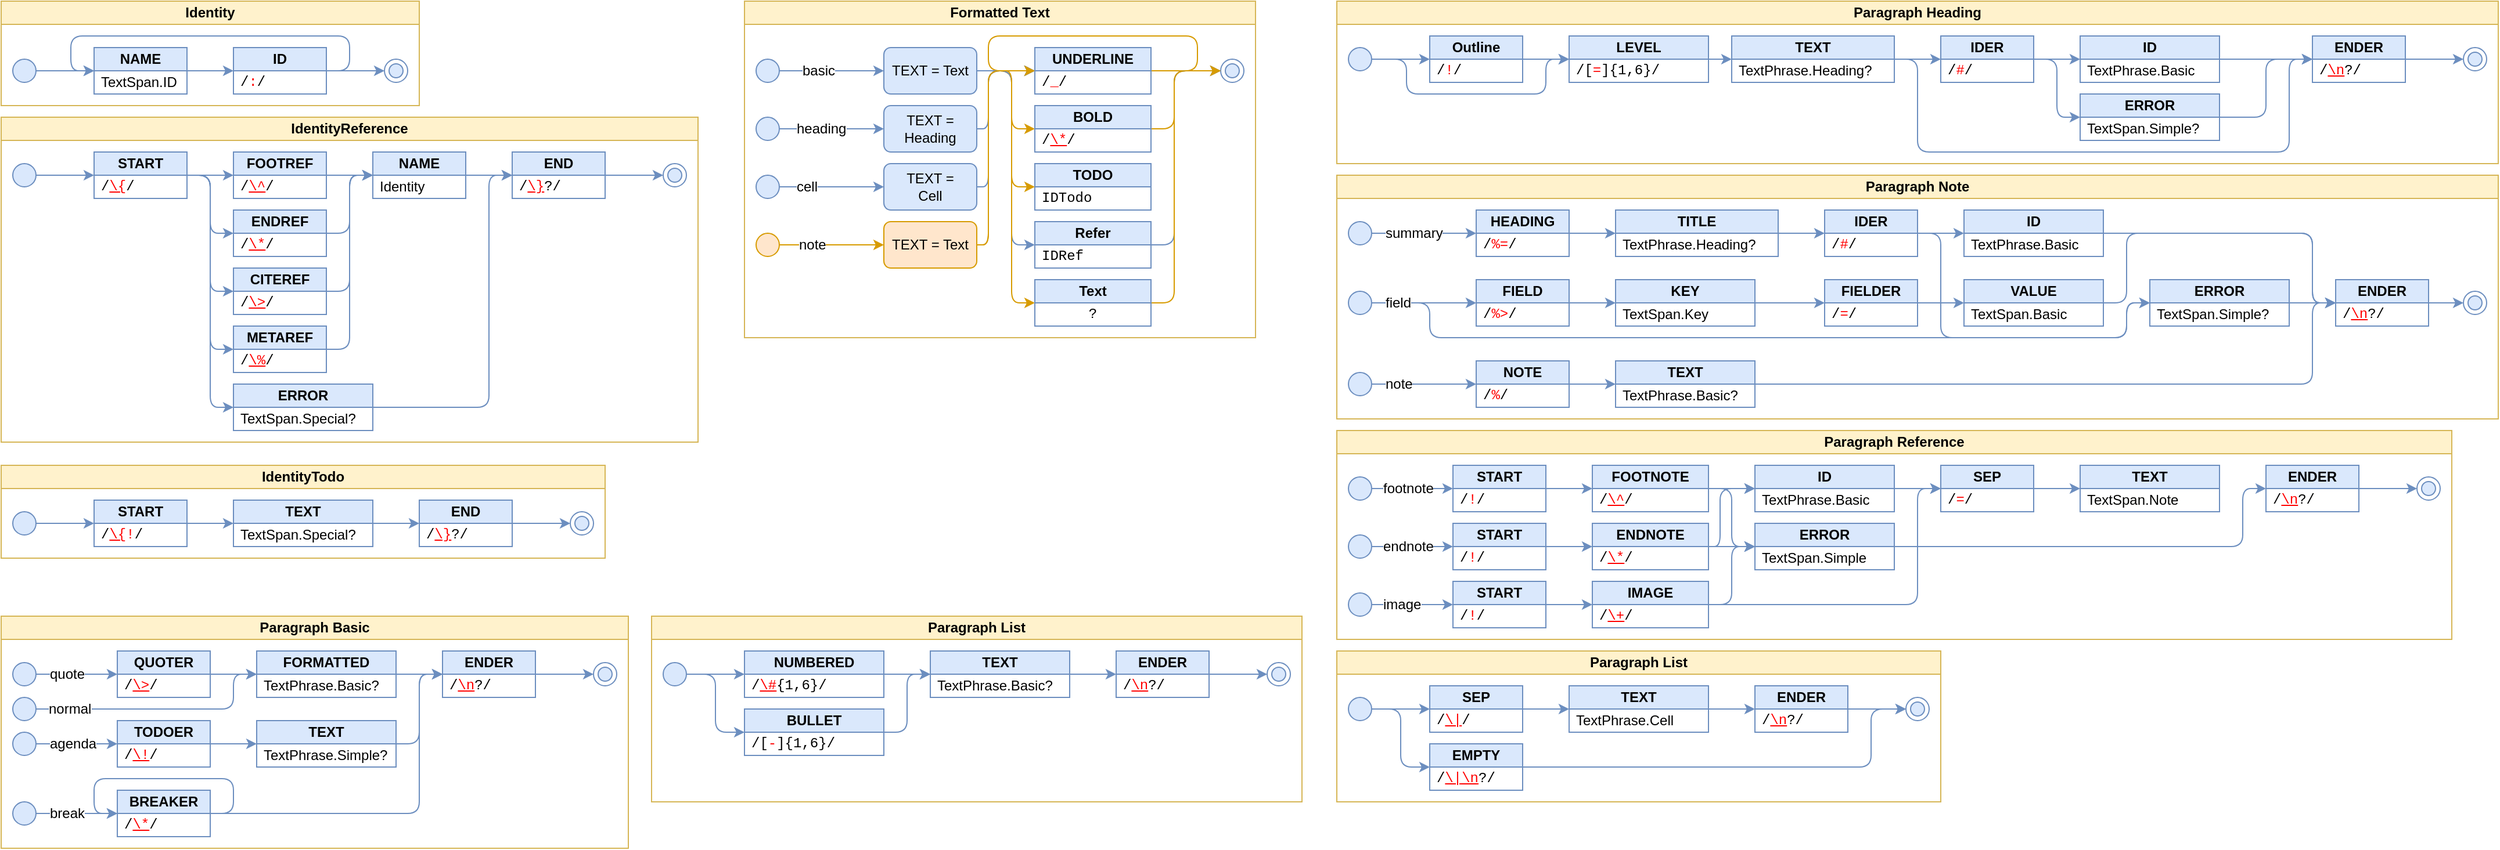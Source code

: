 <mxfile version="20.7.4" type="device" pages="3"><diagram id="sc-TOonuatIkfXAEyowG" name="schema package"><mxGraphModel dx="1434" dy="888" grid="1" gridSize="10" guides="1" tooltips="1" connect="1" arrows="1" fold="1" page="1" pageScale="1" pageWidth="1169" pageHeight="827" math="0" shadow="0"><root><mxCell id="0"/><mxCell id="1" parent="0"/><mxCell id="syiS9b6Fad9CALRtjy05-2" value="Identity" style="swimlane;whiteSpace=wrap;html=1;fillColor=#fff2cc;strokeColor=#d6b656;startSize=20;" parent="1" vertex="1"><mxGeometry x="40" y="40" width="360" height="90" as="geometry"/></mxCell><mxCell id="syiS9b6Fad9CALRtjy05-52" style="edgeStyle=orthogonalEdgeStyle;shape=connector;rounded=1;orthogonalLoop=1;jettySize=auto;html=1;labelBackgroundColor=default;strokeColor=#6c8ebf;fontFamily=Helvetica;fontSize=12;fontColor=default;endArrow=classic;fillColor=#dae8fc;" parent="syiS9b6Fad9CALRtjy05-2" source="syiS9b6Fad9CALRtjy05-3" target="syiS9b6Fad9CALRtjy05-47" edge="1"><mxGeometry relative="1" as="geometry"/></mxCell><mxCell id="syiS9b6Fad9CALRtjy05-3" value="" style="ellipse;whiteSpace=wrap;html=1;aspect=fixed;fillColor=#dae8fc;strokeColor=#6c8ebf;" parent="syiS9b6Fad9CALRtjy05-2" vertex="1"><mxGeometry x="10" y="50" width="20" height="20" as="geometry"/></mxCell><mxCell id="syiS9b6Fad9CALRtjy05-34" value="" style="edgeStyle=orthogonalEdgeStyle;shape=connector;rounded=1;orthogonalLoop=1;jettySize=auto;html=1;labelBackgroundColor=default;strokeColor=#6c8ebf;fontFamily=Helvetica;fontSize=12;fontColor=default;endArrow=classic;fillColor=#dae8fc;" parent="syiS9b6Fad9CALRtjy05-2" source="syiS9b6Fad9CALRtjy05-24" target="syiS9b6Fad9CALRtjy05-33" edge="1"><mxGeometry relative="1" as="geometry"/></mxCell><mxCell id="syiS9b6Fad9CALRtjy05-53" style="edgeStyle=orthogonalEdgeStyle;shape=connector;rounded=1;orthogonalLoop=1;jettySize=auto;html=1;labelBackgroundColor=default;strokeColor=#6c8ebf;fontFamily=Helvetica;fontSize=12;fontColor=default;endArrow=classic;fillColor=#dae8fc;" parent="syiS9b6Fad9CALRtjy05-2" source="syiS9b6Fad9CALRtjy05-24" target="syiS9b6Fad9CALRtjy05-47" edge="1"><mxGeometry relative="1" as="geometry"><Array as="points"><mxPoint x="300" y="60"/><mxPoint x="300" y="30"/><mxPoint x="60" y="30"/><mxPoint x="60" y="60"/></Array></mxGeometry></mxCell><mxCell id="syiS9b6Fad9CALRtjy05-24" value="ID" style="swimlane;fontStyle=1;childLayout=stackLayout;horizontal=1;startSize=20;horizontalStack=0;resizeParent=1;resizeParentMax=0;resizeLast=0;collapsible=1;marginBottom=0;whiteSpace=wrap;html=1;strokeColor=#6c8ebf;fontFamily=Helvetica;fontSize=12;fontColor=default;fillColor=#dae8fc;" parent="syiS9b6Fad9CALRtjy05-2" vertex="1"><mxGeometry x="200" y="40" width="80" height="40" as="geometry"/></mxCell><mxCell id="syiS9b6Fad9CALRtjy05-25" value="/&lt;font color=&quot;#ff0000&quot;&gt;:&lt;/font&gt;/" style="text;strokeColor=none;fillColor=none;align=left;verticalAlign=middle;spacingLeft=4;spacingRight=4;overflow=hidden;points=[[0,0.5],[1,0.5]];portConstraint=eastwest;rotatable=0;whiteSpace=wrap;html=1;fontFamily=Courier New;fontSize=12;fontColor=default;" parent="syiS9b6Fad9CALRtjy05-24" vertex="1"><mxGeometry y="20" width="80" height="20" as="geometry"/></mxCell><mxCell id="syiS9b6Fad9CALRtjy05-33" value="" style="ellipse;html=1;shape=endState;fillColor=#dae8fc;strokeColor=#6c8ebf;fontFamily=Helvetica;fontSize=12;" parent="syiS9b6Fad9CALRtjy05-2" vertex="1"><mxGeometry x="330" y="50" width="20" height="20" as="geometry"/></mxCell><mxCell id="syiS9b6Fad9CALRtjy05-51" value="" style="edgeStyle=orthogonalEdgeStyle;shape=connector;rounded=1;orthogonalLoop=1;jettySize=auto;html=1;labelBackgroundColor=default;strokeColor=#6c8ebf;fontFamily=Helvetica;fontSize=12;fontColor=default;endArrow=classic;fillColor=#dae8fc;" parent="syiS9b6Fad9CALRtjy05-2" source="syiS9b6Fad9CALRtjy05-47" target="syiS9b6Fad9CALRtjy05-24" edge="1"><mxGeometry relative="1" as="geometry"/></mxCell><mxCell id="syiS9b6Fad9CALRtjy05-47" value="NAME" style="swimlane;fontStyle=1;childLayout=stackLayout;horizontal=1;startSize=20;horizontalStack=0;resizeParent=1;resizeParentMax=0;resizeLast=0;collapsible=1;marginBottom=0;whiteSpace=wrap;html=1;strokeColor=#6c8ebf;fontFamily=Helvetica;fontSize=12;fontColor=default;fillColor=#dae8fc;" parent="syiS9b6Fad9CALRtjy05-2" vertex="1"><mxGeometry x="80" y="40" width="80" height="40" as="geometry"/></mxCell><mxCell id="syiS9b6Fad9CALRtjy05-48" value="TextSpan.ID" style="text;strokeColor=none;fillColor=none;align=left;verticalAlign=middle;spacingLeft=4;spacingRight=4;overflow=hidden;points=[[0,0.5],[1,0.5]];portConstraint=eastwest;rotatable=0;whiteSpace=wrap;html=1;fontFamily=Helvetica;fontSize=12;fontColor=default;fontStyle=0" parent="syiS9b6Fad9CALRtjy05-47" vertex="1"><mxGeometry y="20" width="80" height="20" as="geometry"/></mxCell><mxCell id="syiS9b6Fad9CALRtjy05-35" value="IdentityReference" style="swimlane;whiteSpace=wrap;html=1;fillColor=#fff2cc;strokeColor=#d6b656;startSize=20;" parent="1" vertex="1"><mxGeometry x="40" y="140" width="600" height="280" as="geometry"/></mxCell><mxCell id="syiS9b6Fad9CALRtjy05-54" value="" style="edgeStyle=orthogonalEdgeStyle;shape=connector;rounded=1;orthogonalLoop=1;jettySize=auto;html=1;labelBackgroundColor=default;strokeColor=#6c8ebf;fontFamily=Helvetica;fontSize=12;fontColor=default;endArrow=classic;fillColor=#dae8fc;" parent="syiS9b6Fad9CALRtjy05-35" source="syiS9b6Fad9CALRtjy05-37" target="syiS9b6Fad9CALRtjy05-45" edge="1"><mxGeometry relative="1" as="geometry"/></mxCell><mxCell id="syiS9b6Fad9CALRtjy05-37" value="" style="ellipse;whiteSpace=wrap;html=1;aspect=fixed;fillColor=#dae8fc;strokeColor=#6c8ebf;" parent="syiS9b6Fad9CALRtjy05-35" vertex="1"><mxGeometry x="10" y="40" width="20" height="20" as="geometry"/></mxCell><mxCell id="syiS9b6Fad9CALRtjy05-40" value="FOOTREF" style="swimlane;fontStyle=1;childLayout=stackLayout;horizontal=1;startSize=20;horizontalStack=0;resizeParent=1;resizeParentMax=0;resizeLast=0;collapsible=1;marginBottom=0;whiteSpace=wrap;html=1;strokeColor=#6c8ebf;fontFamily=Helvetica;fontSize=12;fontColor=default;fillColor=#dae8fc;" parent="syiS9b6Fad9CALRtjy05-35" vertex="1"><mxGeometry x="200" y="30" width="80" height="40" as="geometry"/></mxCell><mxCell id="syiS9b6Fad9CALRtjy05-41" value="/&lt;font color=&quot;#ff0000&quot;&gt;&lt;u&gt;\^&lt;/u&gt;&lt;/font&gt;/" style="text;strokeColor=none;fillColor=none;align=left;verticalAlign=middle;spacingLeft=4;spacingRight=4;overflow=hidden;points=[[0,0.5],[1,0.5]];portConstraint=eastwest;rotatable=0;whiteSpace=wrap;html=1;fontFamily=Courier New;fontSize=12;fontColor=default;" parent="syiS9b6Fad9CALRtjy05-40" vertex="1"><mxGeometry y="20" width="80" height="20" as="geometry"/></mxCell><mxCell id="syiS9b6Fad9CALRtjy05-55" style="edgeStyle=elbowEdgeStyle;shape=connector;rounded=1;orthogonalLoop=1;jettySize=auto;html=1;labelBackgroundColor=default;strokeColor=#6c8ebf;fontFamily=Helvetica;fontSize=12;fontColor=default;endArrow=classic;fillColor=#dae8fc;" parent="syiS9b6Fad9CALRtjy05-35" source="syiS9b6Fad9CALRtjy05-45" target="syiS9b6Fad9CALRtjy05-40" edge="1"><mxGeometry relative="1" as="geometry"/></mxCell><mxCell id="syiS9b6Fad9CALRtjy05-67" style="edgeStyle=elbowEdgeStyle;shape=connector;rounded=1;orthogonalLoop=1;jettySize=auto;html=1;labelBackgroundColor=default;strokeColor=#6c8ebf;fontFamily=Helvetica;fontSize=12;fontColor=#FF0000;endArrow=classic;fillColor=#dae8fc;" parent="syiS9b6Fad9CALRtjy05-35" source="syiS9b6Fad9CALRtjy05-45" target="syiS9b6Fad9CALRtjy05-56" edge="1"><mxGeometry relative="1" as="geometry"/></mxCell><mxCell id="syiS9b6Fad9CALRtjy05-68" style="edgeStyle=elbowEdgeStyle;shape=connector;rounded=1;orthogonalLoop=1;jettySize=auto;html=1;labelBackgroundColor=default;strokeColor=#6c8ebf;fontFamily=Helvetica;fontSize=12;fontColor=#FF0000;endArrow=classic;fillColor=#dae8fc;" parent="syiS9b6Fad9CALRtjy05-35" source="syiS9b6Fad9CALRtjy05-45" target="syiS9b6Fad9CALRtjy05-58" edge="1"><mxGeometry relative="1" as="geometry"/></mxCell><mxCell id="syiS9b6Fad9CALRtjy05-69" style="edgeStyle=elbowEdgeStyle;shape=connector;rounded=1;orthogonalLoop=1;jettySize=auto;html=1;labelBackgroundColor=default;strokeColor=#6c8ebf;fontFamily=Helvetica;fontSize=12;fontColor=#FF0000;endArrow=classic;fillColor=#dae8fc;" parent="syiS9b6Fad9CALRtjy05-35" source="syiS9b6Fad9CALRtjy05-45" target="syiS9b6Fad9CALRtjy05-60" edge="1"><mxGeometry relative="1" as="geometry"/></mxCell><mxCell id="syiS9b6Fad9CALRtjy05-70" style="edgeStyle=elbowEdgeStyle;shape=connector;rounded=1;orthogonalLoop=1;jettySize=auto;html=1;labelBackgroundColor=default;strokeColor=#6c8ebf;fontFamily=Helvetica;fontSize=12;fontColor=#FF0000;endArrow=classic;fillColor=#dae8fc;" parent="syiS9b6Fad9CALRtjy05-35" source="syiS9b6Fad9CALRtjy05-45" target="syiS9b6Fad9CALRtjy05-62" edge="1"><mxGeometry relative="1" as="geometry"/></mxCell><mxCell id="syiS9b6Fad9CALRtjy05-45" value="START" style="swimlane;fontStyle=1;childLayout=stackLayout;horizontal=1;startSize=20;horizontalStack=0;resizeParent=1;resizeParentMax=0;resizeLast=0;collapsible=1;marginBottom=0;whiteSpace=wrap;html=1;strokeColor=#6c8ebf;fontFamily=Helvetica;fontSize=12;fontColor=default;fillColor=#dae8fc;" parent="syiS9b6Fad9CALRtjy05-35" vertex="1"><mxGeometry x="80" y="30" width="80" height="40" as="geometry"/></mxCell><mxCell id="syiS9b6Fad9CALRtjy05-46" value="/&lt;font color=&quot;#ff0000&quot;&gt;&lt;u&gt;\{&lt;/u&gt;&lt;/font&gt;/" style="text;strokeColor=none;fillColor=none;align=left;verticalAlign=middle;spacingLeft=4;spacingRight=4;overflow=hidden;points=[[0,0.5],[1,0.5]];portConstraint=eastwest;rotatable=0;whiteSpace=wrap;html=1;fontFamily=Courier New;fontSize=12;fontColor=default;" parent="syiS9b6Fad9CALRtjy05-45" vertex="1"><mxGeometry y="20" width="80" height="20" as="geometry"/></mxCell><mxCell id="syiS9b6Fad9CALRtjy05-56" value="ENDREF" style="swimlane;fontStyle=1;childLayout=stackLayout;horizontal=1;startSize=20;horizontalStack=0;resizeParent=1;resizeParentMax=0;resizeLast=0;collapsible=1;marginBottom=0;whiteSpace=wrap;html=1;strokeColor=#6c8ebf;fontFamily=Helvetica;fontSize=12;fontColor=default;fillColor=#dae8fc;" parent="syiS9b6Fad9CALRtjy05-35" vertex="1"><mxGeometry x="200" y="80" width="80" height="40" as="geometry"/></mxCell><mxCell id="syiS9b6Fad9CALRtjy05-57" value="/&lt;font color=&quot;#ff0000&quot;&gt;&lt;u&gt;\*&lt;/u&gt;&lt;/font&gt;/" style="text;strokeColor=none;fillColor=none;align=left;verticalAlign=middle;spacingLeft=4;spacingRight=4;overflow=hidden;points=[[0,0.5],[1,0.5]];portConstraint=eastwest;rotatable=0;whiteSpace=wrap;html=1;fontFamily=Courier New;fontSize=12;fontColor=default;" parent="syiS9b6Fad9CALRtjy05-56" vertex="1"><mxGeometry y="20" width="80" height="20" as="geometry"/></mxCell><mxCell id="syiS9b6Fad9CALRtjy05-58" value="CITEREF" style="swimlane;fontStyle=1;childLayout=stackLayout;horizontal=1;startSize=20;horizontalStack=0;resizeParent=1;resizeParentMax=0;resizeLast=0;collapsible=1;marginBottom=0;whiteSpace=wrap;html=1;strokeColor=#6c8ebf;fontFamily=Helvetica;fontSize=12;fontColor=default;fillColor=#dae8fc;" parent="syiS9b6Fad9CALRtjy05-35" vertex="1"><mxGeometry x="200" y="130" width="80" height="40" as="geometry"/></mxCell><mxCell id="syiS9b6Fad9CALRtjy05-59" value="/&lt;font color=&quot;#ff0000&quot;&gt;&lt;u&gt;\&amp;gt;&lt;/u&gt;&lt;/font&gt;/" style="text;strokeColor=none;fillColor=none;align=left;verticalAlign=middle;spacingLeft=4;spacingRight=4;overflow=hidden;points=[[0,0.5],[1,0.5]];portConstraint=eastwest;rotatable=0;whiteSpace=wrap;html=1;fontFamily=Courier New;fontSize=12;fontColor=default;" parent="syiS9b6Fad9CALRtjy05-58" vertex="1"><mxGeometry y="20" width="80" height="20" as="geometry"/></mxCell><mxCell id="syiS9b6Fad9CALRtjy05-60" value="METAREF" style="swimlane;fontStyle=1;childLayout=stackLayout;horizontal=1;startSize=20;horizontalStack=0;resizeParent=1;resizeParentMax=0;resizeLast=0;collapsible=1;marginBottom=0;whiteSpace=wrap;html=1;strokeColor=#6c8ebf;fontFamily=Helvetica;fontSize=12;fontColor=default;fillColor=#dae8fc;" parent="syiS9b6Fad9CALRtjy05-35" vertex="1"><mxGeometry x="200" y="180" width="80" height="40" as="geometry"/></mxCell><mxCell id="syiS9b6Fad9CALRtjy05-61" value="/&lt;font color=&quot;#ff0000&quot;&gt;&lt;u&gt;\%&lt;/u&gt;&lt;/font&gt;/" style="text;strokeColor=none;fillColor=none;align=left;verticalAlign=middle;spacingLeft=4;spacingRight=4;overflow=hidden;points=[[0,0.5],[1,0.5]];portConstraint=eastwest;rotatable=0;whiteSpace=wrap;html=1;fontFamily=Courier New;fontSize=12;fontColor=default;" parent="syiS9b6Fad9CALRtjy05-60" vertex="1"><mxGeometry y="20" width="80" height="20" as="geometry"/></mxCell><mxCell id="syiS9b6Fad9CALRtjy05-78" style="edgeStyle=elbowEdgeStyle;shape=connector;rounded=1;orthogonalLoop=1;jettySize=auto;html=1;labelBackgroundColor=default;strokeColor=#6c8ebf;fontFamily=Helvetica;fontSize=12;fontColor=#FF0000;endArrow=classic;fillColor=#dae8fc;" parent="syiS9b6Fad9CALRtjy05-35" source="syiS9b6Fad9CALRtjy05-62" target="syiS9b6Fad9CALRtjy05-64" edge="1"><mxGeometry relative="1" as="geometry"><Array as="points"><mxPoint x="420" y="180"/></Array></mxGeometry></mxCell><mxCell id="syiS9b6Fad9CALRtjy05-62" value="ERROR" style="swimlane;fontStyle=1;childLayout=stackLayout;horizontal=1;startSize=20;horizontalStack=0;resizeParent=1;resizeParentMax=0;resizeLast=0;collapsible=1;marginBottom=0;whiteSpace=wrap;html=1;strokeColor=#6c8ebf;fontFamily=Helvetica;fontSize=12;fontColor=default;fillColor=#dae8fc;" parent="syiS9b6Fad9CALRtjy05-35" vertex="1"><mxGeometry x="200" y="230" width="120" height="40" as="geometry"/></mxCell><mxCell id="syiS9b6Fad9CALRtjy05-63" value="TextSpan.Special?" style="text;strokeColor=none;fillColor=none;align=left;verticalAlign=middle;spacingLeft=4;spacingRight=4;overflow=hidden;points=[[0,0.5],[1,0.5]];portConstraint=eastwest;rotatable=0;whiteSpace=wrap;html=1;fontFamily=Helvetica;fontSize=12;fontColor=default;fontStyle=0" parent="syiS9b6Fad9CALRtjy05-62" vertex="1"><mxGeometry y="20" width="120" height="20" as="geometry"/></mxCell><mxCell id="syiS9b6Fad9CALRtjy05-44" value="" style="ellipse;html=1;shape=endState;fillColor=#dae8fc;strokeColor=#6c8ebf;fontFamily=Helvetica;fontSize=12;" parent="syiS9b6Fad9CALRtjy05-35" vertex="1"><mxGeometry x="570" y="40" width="20" height="20" as="geometry"/></mxCell><mxCell id="syiS9b6Fad9CALRtjy05-77" value="" style="edgeStyle=elbowEdgeStyle;shape=connector;rounded=1;orthogonalLoop=1;jettySize=auto;html=1;labelBackgroundColor=default;strokeColor=#6c8ebf;fontFamily=Helvetica;fontSize=12;fontColor=#FF0000;endArrow=classic;fillColor=#dae8fc;" parent="syiS9b6Fad9CALRtjy05-35" source="syiS9b6Fad9CALRtjy05-75" target="syiS9b6Fad9CALRtjy05-64" edge="1"><mxGeometry relative="1" as="geometry"/></mxCell><mxCell id="syiS9b6Fad9CALRtjy05-75" value="NAME" style="swimlane;fontStyle=1;childLayout=stackLayout;horizontal=1;startSize=20;horizontalStack=0;resizeParent=1;resizeParentMax=0;resizeLast=0;collapsible=1;marginBottom=0;whiteSpace=wrap;html=1;strokeColor=#6c8ebf;fontFamily=Helvetica;fontSize=12;fontColor=default;fillColor=#dae8fc;" parent="syiS9b6Fad9CALRtjy05-35" vertex="1"><mxGeometry x="320" y="30" width="80" height="40" as="geometry"/></mxCell><mxCell id="syiS9b6Fad9CALRtjy05-76" value="Identity" style="text;strokeColor=none;fillColor=none;align=left;verticalAlign=middle;spacingLeft=4;spacingRight=4;overflow=hidden;points=[[0,0.5],[1,0.5]];portConstraint=eastwest;rotatable=0;whiteSpace=wrap;html=1;fontFamily=Helvetica;fontSize=12;fontColor=default;fontStyle=0" parent="syiS9b6Fad9CALRtjy05-75" vertex="1"><mxGeometry y="20" width="80" height="20" as="geometry"/></mxCell><mxCell id="syiS9b6Fad9CALRtjy05-73" style="edgeStyle=elbowEdgeStyle;shape=connector;rounded=1;orthogonalLoop=1;jettySize=auto;html=1;labelBackgroundColor=default;strokeColor=#6c8ebf;fontFamily=Helvetica;fontSize=12;fontColor=#FF0000;endArrow=classic;fillColor=#dae8fc;" parent="syiS9b6Fad9CALRtjy05-35" source="syiS9b6Fad9CALRtjy05-60" target="syiS9b6Fad9CALRtjy05-75" edge="1"><mxGeometry relative="1" as="geometry"/></mxCell><mxCell id="syiS9b6Fad9CALRtjy05-72" style="edgeStyle=elbowEdgeStyle;shape=connector;rounded=1;orthogonalLoop=1;jettySize=auto;html=1;labelBackgroundColor=default;strokeColor=#6c8ebf;fontFamily=Helvetica;fontSize=12;fontColor=#FF0000;endArrow=classic;fillColor=#dae8fc;" parent="syiS9b6Fad9CALRtjy05-35" source="syiS9b6Fad9CALRtjy05-58" target="syiS9b6Fad9CALRtjy05-75" edge="1"><mxGeometry relative="1" as="geometry"/></mxCell><mxCell id="syiS9b6Fad9CALRtjy05-71" style="edgeStyle=elbowEdgeStyle;shape=connector;rounded=1;orthogonalLoop=1;jettySize=auto;html=1;labelBackgroundColor=default;strokeColor=#6c8ebf;fontFamily=Helvetica;fontSize=12;fontColor=#FF0000;endArrow=classic;fillColor=#dae8fc;" parent="syiS9b6Fad9CALRtjy05-35" source="syiS9b6Fad9CALRtjy05-56" target="syiS9b6Fad9CALRtjy05-75" edge="1"><mxGeometry relative="1" as="geometry"/></mxCell><mxCell id="syiS9b6Fad9CALRtjy05-39" value="" style="edgeStyle=orthogonalEdgeStyle;shape=connector;rounded=1;orthogonalLoop=1;jettySize=auto;html=1;labelBackgroundColor=default;strokeColor=#6c8ebf;fontFamily=Helvetica;fontSize=12;fontColor=default;endArrow=classic;fillColor=#dae8fc;" parent="syiS9b6Fad9CALRtjy05-35" source="syiS9b6Fad9CALRtjy05-40" target="syiS9b6Fad9CALRtjy05-75" edge="1"><mxGeometry relative="1" as="geometry"/></mxCell><mxCell id="syiS9b6Fad9CALRtjy05-64" value="END" style="swimlane;fontStyle=1;childLayout=stackLayout;horizontal=1;startSize=20;horizontalStack=0;resizeParent=1;resizeParentMax=0;resizeLast=0;collapsible=1;marginBottom=0;whiteSpace=wrap;html=1;strokeColor=#6c8ebf;fontFamily=Helvetica;fontSize=12;fontColor=default;fillColor=#dae8fc;" parent="syiS9b6Fad9CALRtjy05-35" vertex="1"><mxGeometry x="440" y="30" width="80" height="40" as="geometry"/></mxCell><mxCell id="syiS9b6Fad9CALRtjy05-65" value="/&lt;font color=&quot;#ff0000&quot;&gt;&lt;u&gt;\}&lt;/u&gt;&lt;/font&gt;?/" style="text;strokeColor=none;fillColor=none;align=left;verticalAlign=middle;spacingLeft=4;spacingRight=4;overflow=hidden;points=[[0,0.5],[1,0.5]];portConstraint=eastwest;rotatable=0;whiteSpace=wrap;html=1;fontFamily=Courier New;fontSize=12;fontColor=default;" parent="syiS9b6Fad9CALRtjy05-64" vertex="1"><mxGeometry y="20" width="80" height="20" as="geometry"/></mxCell><mxCell id="syiS9b6Fad9CALRtjy05-66" value="" style="edgeStyle=orthogonalEdgeStyle;shape=connector;rounded=1;orthogonalLoop=1;jettySize=auto;html=1;labelBackgroundColor=default;strokeColor=#6c8ebf;fontFamily=Helvetica;fontSize=12;fontColor=#FF0000;endArrow=classic;fillColor=#dae8fc;" parent="syiS9b6Fad9CALRtjy05-35" source="syiS9b6Fad9CALRtjy05-64" target="syiS9b6Fad9CALRtjy05-44" edge="1"><mxGeometry relative="1" as="geometry"/></mxCell><mxCell id="syiS9b6Fad9CALRtjy05-79" value="IdentityTodo" style="swimlane;whiteSpace=wrap;html=1;fillColor=#fff2cc;strokeColor=#d6b656;startSize=20;" parent="1" vertex="1"><mxGeometry x="40" y="440" width="520" height="80" as="geometry"/></mxCell><mxCell id="syiS9b6Fad9CALRtjy05-80" value="" style="edgeStyle=orthogonalEdgeStyle;shape=connector;rounded=1;orthogonalLoop=1;jettySize=auto;html=1;labelBackgroundColor=default;strokeColor=#6c8ebf;fontFamily=Helvetica;fontSize=12;fontColor=default;endArrow=classic;fillColor=#dae8fc;" parent="syiS9b6Fad9CALRtjy05-79" source="syiS9b6Fad9CALRtjy05-81" target="syiS9b6Fad9CALRtjy05-89" edge="1"><mxGeometry relative="1" as="geometry"/></mxCell><mxCell id="syiS9b6Fad9CALRtjy05-81" value="" style="ellipse;whiteSpace=wrap;html=1;aspect=fixed;fillColor=#dae8fc;strokeColor=#6c8ebf;" parent="syiS9b6Fad9CALRtjy05-79" vertex="1"><mxGeometry x="10" y="40" width="20" height="20" as="geometry"/></mxCell><mxCell id="syiS9b6Fad9CALRtjy05-88" style="edgeStyle=elbowEdgeStyle;shape=connector;rounded=1;orthogonalLoop=1;jettySize=auto;html=1;labelBackgroundColor=default;strokeColor=#6c8ebf;fontFamily=Helvetica;fontSize=12;fontColor=#FF0000;endArrow=classic;fillColor=#dae8fc;" parent="syiS9b6Fad9CALRtjy05-79" source="syiS9b6Fad9CALRtjy05-89" target="syiS9b6Fad9CALRtjy05-98" edge="1"><mxGeometry relative="1" as="geometry"/></mxCell><mxCell id="syiS9b6Fad9CALRtjy05-89" value="START" style="swimlane;fontStyle=1;childLayout=stackLayout;horizontal=1;startSize=20;horizontalStack=0;resizeParent=1;resizeParentMax=0;resizeLast=0;collapsible=1;marginBottom=0;whiteSpace=wrap;html=1;strokeColor=#6c8ebf;fontFamily=Helvetica;fontSize=12;fontColor=default;fillColor=#dae8fc;" parent="syiS9b6Fad9CALRtjy05-79" vertex="1"><mxGeometry x="80" y="30" width="80" height="40" as="geometry"/></mxCell><mxCell id="syiS9b6Fad9CALRtjy05-90" value="/&lt;font color=&quot;#ff0000&quot;&gt;&lt;u&gt;\{&lt;/u&gt;!&lt;/font&gt;/" style="text;strokeColor=none;fillColor=none;align=left;verticalAlign=middle;spacingLeft=4;spacingRight=4;overflow=hidden;points=[[0,0.5],[1,0.5]];portConstraint=eastwest;rotatable=0;whiteSpace=wrap;html=1;fontFamily=Courier New;fontSize=12;fontColor=default;" parent="syiS9b6Fad9CALRtjy05-89" vertex="1"><mxGeometry y="20" width="80" height="20" as="geometry"/></mxCell><mxCell id="syiS9b6Fad9CALRtjy05-97" style="edgeStyle=elbowEdgeStyle;shape=connector;rounded=1;orthogonalLoop=1;jettySize=auto;html=1;labelBackgroundColor=default;strokeColor=#6c8ebf;fontFamily=Helvetica;fontSize=12;fontColor=#FF0000;endArrow=classic;fillColor=#dae8fc;" parent="syiS9b6Fad9CALRtjy05-79" source="syiS9b6Fad9CALRtjy05-98" target="syiS9b6Fad9CALRtjy05-108" edge="1"><mxGeometry relative="1" as="geometry"/></mxCell><mxCell id="syiS9b6Fad9CALRtjy05-98" value="TEXT" style="swimlane;fontStyle=1;childLayout=stackLayout;horizontal=1;startSize=20;horizontalStack=0;resizeParent=1;resizeParentMax=0;resizeLast=0;collapsible=1;marginBottom=0;whiteSpace=wrap;html=1;strokeColor=#6c8ebf;fontFamily=Helvetica;fontSize=12;fontColor=default;fillColor=#dae8fc;" parent="syiS9b6Fad9CALRtjy05-79" vertex="1"><mxGeometry x="200" y="30" width="120" height="40" as="geometry"/></mxCell><mxCell id="syiS9b6Fad9CALRtjy05-99" value="TextSpan.Special?" style="text;strokeColor=none;fillColor=none;align=left;verticalAlign=middle;spacingLeft=4;spacingRight=4;overflow=hidden;points=[[0,0.5],[1,0.5]];portConstraint=eastwest;rotatable=0;whiteSpace=wrap;html=1;fontFamily=Helvetica;fontSize=12;fontColor=default;fontStyle=0" parent="syiS9b6Fad9CALRtjy05-98" vertex="1"><mxGeometry y="20" width="120" height="20" as="geometry"/></mxCell><mxCell id="syiS9b6Fad9CALRtjy05-100" value="" style="ellipse;html=1;shape=endState;fillColor=#dae8fc;strokeColor=#6c8ebf;fontFamily=Helvetica;fontSize=12;" parent="syiS9b6Fad9CALRtjy05-79" vertex="1"><mxGeometry x="490" y="40" width="20" height="20" as="geometry"/></mxCell><mxCell id="syiS9b6Fad9CALRtjy05-108" value="END" style="swimlane;fontStyle=1;childLayout=stackLayout;horizontal=1;startSize=20;horizontalStack=0;resizeParent=1;resizeParentMax=0;resizeLast=0;collapsible=1;marginBottom=0;whiteSpace=wrap;html=1;strokeColor=#6c8ebf;fontFamily=Helvetica;fontSize=12;fontColor=default;fillColor=#dae8fc;" parent="syiS9b6Fad9CALRtjy05-79" vertex="1"><mxGeometry x="360" y="30" width="80" height="40" as="geometry"/></mxCell><mxCell id="syiS9b6Fad9CALRtjy05-109" value="/&lt;font color=&quot;#ff0000&quot;&gt;&lt;u&gt;\}&lt;/u&gt;&lt;/font&gt;?/" style="text;strokeColor=none;fillColor=none;align=left;verticalAlign=middle;spacingLeft=4;spacingRight=4;overflow=hidden;points=[[0,0.5],[1,0.5]];portConstraint=eastwest;rotatable=0;whiteSpace=wrap;html=1;fontFamily=Courier New;fontSize=12;fontColor=default;" parent="syiS9b6Fad9CALRtjy05-108" vertex="1"><mxGeometry y="20" width="80" height="20" as="geometry"/></mxCell><mxCell id="syiS9b6Fad9CALRtjy05-110" value="" style="edgeStyle=orthogonalEdgeStyle;shape=connector;rounded=1;orthogonalLoop=1;jettySize=auto;html=1;labelBackgroundColor=default;strokeColor=#6c8ebf;fontFamily=Helvetica;fontSize=12;fontColor=#FF0000;endArrow=classic;fillColor=#dae8fc;" parent="syiS9b6Fad9CALRtjy05-79" source="syiS9b6Fad9CALRtjy05-108" target="syiS9b6Fad9CALRtjy05-100" edge="1"><mxGeometry relative="1" as="geometry"/></mxCell><mxCell id="syiS9b6Fad9CALRtjy05-119" value="Paragraph Basic" style="swimlane;whiteSpace=wrap;html=1;fillColor=#fff2cc;strokeColor=#d6b656;startSize=20;" parent="1" vertex="1"><mxGeometry x="40" y="570" width="540" height="200" as="geometry"/></mxCell><mxCell id="syiS9b6Fad9CALRtjy05-149" value="quote" style="edgeStyle=elbowEdgeStyle;shape=connector;rounded=1;orthogonalLoop=1;jettySize=auto;html=1;labelBackgroundColor=default;strokeColor=#6c8ebf;fontFamily=Helvetica;fontSize=12;fontColor=default;endArrow=classic;startSize=20;fillColor=#dae8fc;align=left;" parent="syiS9b6Fad9CALRtjy05-119" source="syiS9b6Fad9CALRtjy05-121" target="syiS9b6Fad9CALRtjy05-137" edge="1"><mxGeometry x="-0.714" relative="1" as="geometry"><mxPoint as="offset"/></mxGeometry></mxCell><mxCell id="syiS9b6Fad9CALRtjy05-121" value="" style="ellipse;whiteSpace=wrap;html=1;aspect=fixed;fillColor=#dae8fc;strokeColor=#6c8ebf;" parent="syiS9b6Fad9CALRtjy05-119" vertex="1"><mxGeometry x="10" y="40" width="20" height="20" as="geometry"/></mxCell><mxCell id="syiS9b6Fad9CALRtjy05-128" value="" style="ellipse;html=1;shape=endState;fillColor=#dae8fc;strokeColor=#6c8ebf;fontFamily=Helvetica;fontSize=12;" parent="syiS9b6Fad9CALRtjy05-119" vertex="1"><mxGeometry x="510" y="40" width="20" height="20" as="geometry"/></mxCell><mxCell id="syiS9b6Fad9CALRtjy05-154" style="edgeStyle=elbowEdgeStyle;shape=connector;rounded=1;orthogonalLoop=1;jettySize=auto;html=1;labelBackgroundColor=default;strokeColor=#6c8ebf;fontFamily=Helvetica;fontSize=12;fontColor=default;endArrow=classic;startSize=20;fillColor=#dae8fc;" parent="syiS9b6Fad9CALRtjy05-119" source="syiS9b6Fad9CALRtjy05-137" target="syiS9b6Fad9CALRtjy05-141" edge="1"><mxGeometry relative="1" as="geometry"/></mxCell><mxCell id="syiS9b6Fad9CALRtjy05-137" value="QUOTER" style="swimlane;fontStyle=1;childLayout=stackLayout;horizontal=1;startSize=20;horizontalStack=0;resizeParent=1;resizeParentMax=0;resizeLast=0;collapsible=1;marginBottom=0;whiteSpace=wrap;html=1;strokeColor=#6c8ebf;fontFamily=Helvetica;fontSize=12;fontColor=default;fillColor=#dae8fc;" parent="syiS9b6Fad9CALRtjy05-119" vertex="1"><mxGeometry x="100" y="30" width="80" height="40" as="geometry"/></mxCell><mxCell id="syiS9b6Fad9CALRtjy05-138" value="/&lt;font color=&quot;#ff0000&quot;&gt;&lt;u&gt;\&amp;gt;&lt;/u&gt;&lt;/font&gt;/" style="text;strokeColor=none;fillColor=none;align=left;verticalAlign=middle;spacingLeft=4;spacingRight=4;overflow=hidden;points=[[0,0.5],[1,0.5]];portConstraint=eastwest;rotatable=0;whiteSpace=wrap;html=1;fontFamily=Courier New;fontSize=12;fontColor=default;" parent="syiS9b6Fad9CALRtjy05-137" vertex="1"><mxGeometry y="20" width="80" height="20" as="geometry"/></mxCell><mxCell id="syiS9b6Fad9CALRtjy05-163" style="edgeStyle=elbowEdgeStyle;shape=connector;rounded=1;orthogonalLoop=1;jettySize=auto;html=1;labelBackgroundColor=default;strokeColor=#6c8ebf;fontFamily=Helvetica;fontSize=12;fontColor=default;endArrow=classic;startSize=20;fillColor=#dae8fc;" parent="syiS9b6Fad9CALRtjy05-119" source="syiS9b6Fad9CALRtjy05-141" target="syiS9b6Fad9CALRtjy05-145" edge="1"><mxGeometry relative="1" as="geometry"/></mxCell><mxCell id="syiS9b6Fad9CALRtjy05-141" value="FORMATTED" style="swimlane;fontStyle=1;childLayout=stackLayout;horizontal=1;startSize=20;horizontalStack=0;resizeParent=1;resizeParentMax=0;resizeLast=0;collapsible=1;marginBottom=0;whiteSpace=wrap;html=1;strokeColor=#6c8ebf;fontFamily=Helvetica;fontSize=12;fontColor=default;fillColor=#dae8fc;" parent="syiS9b6Fad9CALRtjy05-119" vertex="1"><mxGeometry x="220" y="30" width="120" height="40" as="geometry"/></mxCell><mxCell id="syiS9b6Fad9CALRtjy05-142" value="TextPhrase.Basic?" style="text;strokeColor=none;fillColor=none;align=left;verticalAlign=middle;spacingLeft=4;spacingRight=4;overflow=hidden;points=[[0,0.5],[1,0.5]];portConstraint=eastwest;rotatable=0;whiteSpace=wrap;html=1;fontFamily=Helvetica;fontSize=12;fontColor=default;fontStyle=0" parent="syiS9b6Fad9CALRtjy05-141" vertex="1"><mxGeometry y="20" width="120" height="20" as="geometry"/></mxCell><mxCell id="syiS9b6Fad9CALRtjy05-168" style="edgeStyle=orthogonalEdgeStyle;shape=connector;rounded=1;orthogonalLoop=1;jettySize=auto;html=1;labelBackgroundColor=default;strokeColor=#6c8ebf;fontFamily=Helvetica;fontSize=12;fontColor=default;endArrow=classic;startSize=20;fillColor=#dae8fc;" parent="syiS9b6Fad9CALRtjy05-119" source="syiS9b6Fad9CALRtjy05-145" target="syiS9b6Fad9CALRtjy05-128" edge="1"><mxGeometry relative="1" as="geometry"/></mxCell><mxCell id="syiS9b6Fad9CALRtjy05-145" value="ENDER" style="swimlane;fontStyle=1;childLayout=stackLayout;horizontal=1;startSize=20;horizontalStack=0;resizeParent=1;resizeParentMax=0;resizeLast=0;collapsible=1;marginBottom=0;whiteSpace=wrap;html=1;strokeColor=#6c8ebf;fontFamily=Helvetica;fontSize=12;fontColor=default;fillColor=#dae8fc;" parent="syiS9b6Fad9CALRtjy05-119" vertex="1"><mxGeometry x="380" y="30" width="80" height="40" as="geometry"/></mxCell><mxCell id="syiS9b6Fad9CALRtjy05-146" value="/&lt;font color=&quot;#ff0000&quot;&gt;&lt;u&gt;\n&lt;/u&gt;&lt;/font&gt;?/" style="text;strokeColor=none;fillColor=none;align=left;verticalAlign=middle;spacingLeft=4;spacingRight=4;overflow=hidden;points=[[0,0.5],[1,0.5]];portConstraint=eastwest;rotatable=0;whiteSpace=wrap;html=1;fontFamily=Courier New;fontSize=12;fontColor=default;" parent="syiS9b6Fad9CALRtjy05-145" vertex="1"><mxGeometry y="20" width="80" height="20" as="geometry"/></mxCell><mxCell id="syiS9b6Fad9CALRtjy05-167" style="edgeStyle=orthogonalEdgeStyle;shape=connector;rounded=1;orthogonalLoop=1;jettySize=auto;html=1;labelBackgroundColor=default;strokeColor=#6c8ebf;fontFamily=Helvetica;fontSize=12;fontColor=default;endArrow=classic;startSize=20;fillColor=#dae8fc;" parent="syiS9b6Fad9CALRtjy05-119" source="syiS9b6Fad9CALRtjy05-147" target="syiS9b6Fad9CALRtjy05-145" edge="1"><mxGeometry relative="1" as="geometry"><Array as="points"><mxPoint x="360" y="170"/><mxPoint x="360" y="50"/></Array></mxGeometry></mxCell><mxCell id="syiS9b6Fad9CALRtjy05-147" value="BREAKER" style="swimlane;fontStyle=1;childLayout=stackLayout;horizontal=1;startSize=20;horizontalStack=0;resizeParent=1;resizeParentMax=0;resizeLast=0;collapsible=1;marginBottom=0;whiteSpace=wrap;html=1;strokeColor=#6c8ebf;fontFamily=Helvetica;fontSize=12;fontColor=default;fillColor=#dae8fc;" parent="syiS9b6Fad9CALRtjy05-119" vertex="1"><mxGeometry x="100" y="150" width="80" height="40" as="geometry"/></mxCell><mxCell id="syiS9b6Fad9CALRtjy05-148" value="/&lt;font color=&quot;#ff0000&quot;&gt;&lt;u&gt;\*&lt;/u&gt;&lt;/font&gt;/" style="text;strokeColor=none;fillColor=none;align=left;verticalAlign=middle;spacingLeft=4;spacingRight=4;overflow=hidden;points=[[0,0.5],[1,0.5]];portConstraint=eastwest;rotatable=0;whiteSpace=wrap;html=1;fontFamily=Courier New;fontSize=12;fontColor=default;" parent="syiS9b6Fad9CALRtjy05-147" vertex="1"><mxGeometry y="20" width="80" height="20" as="geometry"/></mxCell><mxCell id="syiS9b6Fad9CALRtjy05-158" value="normal" style="edgeStyle=elbowEdgeStyle;shape=connector;rounded=1;orthogonalLoop=1;jettySize=auto;html=1;labelBackgroundColor=default;strokeColor=#6c8ebf;fontFamily=Helvetica;fontSize=12;fontColor=default;endArrow=classic;startSize=20;fillColor=#dae8fc;align=left;" parent="syiS9b6Fad9CALRtjy05-119" source="syiS9b6Fad9CALRtjy05-156" target="syiS9b6Fad9CALRtjy05-141" edge="1"><mxGeometry x="-0.917" relative="1" as="geometry"><Array as="points"><mxPoint x="200" y="80"/><mxPoint x="200" y="90"/><mxPoint x="200" y="100"/></Array><mxPoint as="offset"/></mxGeometry></mxCell><mxCell id="syiS9b6Fad9CALRtjy05-156" value="" style="ellipse;whiteSpace=wrap;html=1;aspect=fixed;fillColor=#dae8fc;strokeColor=#6c8ebf;" parent="syiS9b6Fad9CALRtjy05-119" vertex="1"><mxGeometry x="10" y="70" width="20" height="20" as="geometry"/></mxCell><mxCell id="syiS9b6Fad9CALRtjy05-161" value="break" style="edgeStyle=elbowEdgeStyle;shape=connector;rounded=1;orthogonalLoop=1;jettySize=auto;html=1;labelBackgroundColor=default;strokeColor=#6c8ebf;fontFamily=Helvetica;fontSize=12;fontColor=default;endArrow=classic;startSize=20;fillColor=#dae8fc;align=left;" parent="syiS9b6Fad9CALRtjy05-119" source="syiS9b6Fad9CALRtjy05-159" target="syiS9b6Fad9CALRtjy05-147" edge="1"><mxGeometry x="-0.714" relative="1" as="geometry"><mxPoint as="offset"/></mxGeometry></mxCell><mxCell id="syiS9b6Fad9CALRtjy05-159" value="" style="ellipse;whiteSpace=wrap;html=1;aspect=fixed;fillColor=#dae8fc;strokeColor=#6c8ebf;" parent="syiS9b6Fad9CALRtjy05-119" vertex="1"><mxGeometry x="10" y="160" width="20" height="20" as="geometry"/></mxCell><mxCell id="syiS9b6Fad9CALRtjy05-150" value="" style="ellipse;whiteSpace=wrap;html=1;aspect=fixed;fillColor=#dae8fc;strokeColor=#6c8ebf;" parent="syiS9b6Fad9CALRtjy05-119" vertex="1"><mxGeometry x="10" y="100" width="20" height="20" as="geometry"/></mxCell><mxCell id="syiS9b6Fad9CALRtjy05-162" style="edgeStyle=elbowEdgeStyle;shape=connector;rounded=1;orthogonalLoop=1;jettySize=auto;html=1;labelBackgroundColor=default;strokeColor=#6c8ebf;fontFamily=Helvetica;fontSize=12;fontColor=default;endArrow=classic;startSize=20;fillColor=#dae8fc;" parent="syiS9b6Fad9CALRtjy05-119" source="syiS9b6Fad9CALRtjy05-139" target="syiS9b6Fad9CALRtjy05-143" edge="1"><mxGeometry relative="1" as="geometry"/></mxCell><mxCell id="syiS9b6Fad9CALRtjy05-139" value="TODOER" style="swimlane;fontStyle=1;childLayout=stackLayout;horizontal=1;startSize=20;horizontalStack=0;resizeParent=1;resizeParentMax=0;resizeLast=0;collapsible=1;marginBottom=0;whiteSpace=wrap;html=1;strokeColor=#6c8ebf;fontFamily=Helvetica;fontSize=12;fontColor=default;fillColor=#dae8fc;" parent="syiS9b6Fad9CALRtjy05-119" vertex="1"><mxGeometry x="100" y="90" width="80" height="40" as="geometry"/></mxCell><mxCell id="syiS9b6Fad9CALRtjy05-140" value="/&lt;font color=&quot;#ff0000&quot;&gt;&lt;u&gt;\!&lt;/u&gt;&lt;/font&gt;/" style="text;strokeColor=none;fillColor=none;align=left;verticalAlign=middle;spacingLeft=4;spacingRight=4;overflow=hidden;points=[[0,0.5],[1,0.5]];portConstraint=eastwest;rotatable=0;whiteSpace=wrap;html=1;fontFamily=Courier New;fontSize=12;fontColor=default;" parent="syiS9b6Fad9CALRtjy05-139" vertex="1"><mxGeometry y="20" width="80" height="20" as="geometry"/></mxCell><mxCell id="syiS9b6Fad9CALRtjy05-151" value="agenda" style="edgeStyle=elbowEdgeStyle;shape=connector;rounded=1;orthogonalLoop=1;jettySize=auto;html=1;labelBackgroundColor=default;strokeColor=#6c8ebf;fontFamily=Helvetica;fontSize=12;fontColor=default;endArrow=classic;startSize=20;fillColor=#dae8fc;align=left;" parent="syiS9b6Fad9CALRtjy05-119" source="syiS9b6Fad9CALRtjy05-150" target="syiS9b6Fad9CALRtjy05-139" edge="1"><mxGeometry x="-0.714" relative="1" as="geometry"><mxPoint as="offset"/></mxGeometry></mxCell><mxCell id="syiS9b6Fad9CALRtjy05-164" style="edgeStyle=elbowEdgeStyle;shape=connector;rounded=1;orthogonalLoop=1;jettySize=auto;html=1;labelBackgroundColor=default;strokeColor=#6c8ebf;fontFamily=Helvetica;fontSize=12;fontColor=default;endArrow=classic;startSize=20;fillColor=#dae8fc;" parent="syiS9b6Fad9CALRtjy05-119" source="syiS9b6Fad9CALRtjy05-143" target="syiS9b6Fad9CALRtjy05-145" edge="1"><mxGeometry relative="1" as="geometry"/></mxCell><mxCell id="syiS9b6Fad9CALRtjy05-143" value="TEXT" style="swimlane;fontStyle=1;childLayout=stackLayout;horizontal=1;startSize=20;horizontalStack=0;resizeParent=1;resizeParentMax=0;resizeLast=0;collapsible=1;marginBottom=0;whiteSpace=wrap;html=1;strokeColor=#6c8ebf;fontFamily=Helvetica;fontSize=12;fontColor=default;fillColor=#dae8fc;" parent="syiS9b6Fad9CALRtjy05-119" vertex="1"><mxGeometry x="220" y="90" width="120" height="40" as="geometry"/></mxCell><mxCell id="syiS9b6Fad9CALRtjy05-144" value="TextPhrase.Simple?" style="text;strokeColor=none;fillColor=none;align=left;verticalAlign=middle;spacingLeft=4;spacingRight=4;overflow=hidden;points=[[0,0.5],[1,0.5]];portConstraint=eastwest;rotatable=0;whiteSpace=wrap;html=1;fontFamily=Helvetica;fontSize=12;fontColor=default;fontStyle=0" parent="syiS9b6Fad9CALRtjy05-143" vertex="1"><mxGeometry y="20" width="120" height="20" as="geometry"/></mxCell><mxCell id="syiS9b6Fad9CALRtjy05-166" style="edgeStyle=orthogonalEdgeStyle;shape=connector;rounded=1;orthogonalLoop=1;jettySize=auto;html=1;exitX=1;exitY=0.5;exitDx=0;exitDy=0;entryX=0;entryY=0.5;entryDx=0;entryDy=0;labelBackgroundColor=default;strokeColor=#6c8ebf;fontFamily=Helvetica;fontSize=12;fontColor=default;endArrow=classic;startSize=20;fillColor=#dae8fc;" parent="syiS9b6Fad9CALRtjy05-119" source="syiS9b6Fad9CALRtjy05-147" target="syiS9b6Fad9CALRtjy05-147" edge="1"><mxGeometry relative="1" as="geometry"><Array as="points"><mxPoint x="200" y="170"/><mxPoint x="200" y="140"/><mxPoint x="80" y="140"/><mxPoint x="80" y="170"/></Array></mxGeometry></mxCell><mxCell id="syiS9b6Fad9CALRtjy05-171" value="Paragraph Heading" style="swimlane;whiteSpace=wrap;html=1;fillColor=#fff2cc;strokeColor=#d6b656;startSize=20;" parent="1" vertex="1"><mxGeometry x="1190" y="40" width="1000" height="140" as="geometry"/></mxCell><mxCell id="syiS9b6Fad9CALRtjy05-208" style="edgeStyle=orthogonalEdgeStyle;shape=connector;rounded=1;orthogonalLoop=1;jettySize=auto;html=1;exitX=1;exitY=0.5;exitDx=0;exitDy=0;labelBackgroundColor=default;strokeColor=#6c8ebf;fontFamily=Helvetica;fontSize=12;fontColor=default;endArrow=classic;startSize=20;fillColor=#dae8fc;align=left;" parent="syiS9b6Fad9CALRtjy05-171" source="syiS9b6Fad9CALRtjy05-173" target="syiS9b6Fad9CALRtjy05-176" edge="1"><mxGeometry relative="1" as="geometry"/></mxCell><mxCell id="syiS9b6Fad9CALRtjy05-210" style="edgeStyle=orthogonalEdgeStyle;shape=connector;rounded=1;orthogonalLoop=1;jettySize=auto;html=1;labelBackgroundColor=default;strokeColor=#6c8ebf;fontFamily=Helvetica;fontSize=12;fontColor=default;endArrow=classic;startSize=20;fillColor=#dae8fc;align=left;" parent="syiS9b6Fad9CALRtjy05-171" source="syiS9b6Fad9CALRtjy05-173" target="syiS9b6Fad9CALRtjy05-193" edge="1"><mxGeometry relative="1" as="geometry"><Array as="points"><mxPoint x="60" y="50"/><mxPoint x="60" y="80"/><mxPoint x="180" y="80"/><mxPoint x="180" y="50"/></Array></mxGeometry></mxCell><mxCell id="syiS9b6Fad9CALRtjy05-173" value="" style="ellipse;whiteSpace=wrap;html=1;aspect=fixed;fillColor=#dae8fc;strokeColor=#6c8ebf;" parent="syiS9b6Fad9CALRtjy05-171" vertex="1"><mxGeometry x="10" y="40" width="20" height="20" as="geometry"/></mxCell><mxCell id="syiS9b6Fad9CALRtjy05-174" value="" style="ellipse;html=1;shape=endState;fillColor=#dae8fc;strokeColor=#6c8ebf;fontFamily=Helvetica;fontSize=12;" parent="syiS9b6Fad9CALRtjy05-171" vertex="1"><mxGeometry x="970" y="40" width="20" height="20" as="geometry"/></mxCell><mxCell id="syiS9b6Fad9CALRtjy05-211" style="edgeStyle=orthogonalEdgeStyle;shape=connector;rounded=1;orthogonalLoop=1;jettySize=auto;html=1;labelBackgroundColor=default;strokeColor=#6c8ebf;fontFamily=Helvetica;fontSize=12;fontColor=default;endArrow=classic;startSize=20;fillColor=#dae8fc;align=left;" parent="syiS9b6Fad9CALRtjy05-171" source="syiS9b6Fad9CALRtjy05-176" target="syiS9b6Fad9CALRtjy05-193" edge="1"><mxGeometry relative="1" as="geometry"/></mxCell><mxCell id="syiS9b6Fad9CALRtjy05-176" value="Outline" style="swimlane;fontStyle=1;childLayout=stackLayout;horizontal=1;startSize=20;horizontalStack=0;resizeParent=1;resizeParentMax=0;resizeLast=0;collapsible=1;marginBottom=0;whiteSpace=wrap;html=1;strokeColor=#6c8ebf;fontFamily=Helvetica;fontSize=12;fontColor=default;fillColor=#dae8fc;" parent="syiS9b6Fad9CALRtjy05-171" vertex="1"><mxGeometry x="80" y="30" width="80" height="40" as="geometry"/></mxCell><mxCell id="syiS9b6Fad9CALRtjy05-177" value="/&lt;font color=&quot;#ff0000&quot;&gt;!&lt;/font&gt;/" style="text;strokeColor=none;fillColor=none;align=left;verticalAlign=middle;spacingLeft=4;spacingRight=4;overflow=hidden;points=[[0,0.5],[1,0.5]];portConstraint=eastwest;rotatable=0;whiteSpace=wrap;html=1;fontFamily=Courier New;fontSize=12;fontColor=default;" parent="syiS9b6Fad9CALRtjy05-176" vertex="1"><mxGeometry y="20" width="80" height="20" as="geometry"/></mxCell><mxCell id="syiS9b6Fad9CALRtjy05-291" style="edgeStyle=orthogonalEdgeStyle;shape=connector;rounded=1;orthogonalLoop=1;jettySize=auto;html=1;labelBackgroundColor=default;strokeColor=#6c8ebf;fontFamily=Helvetica;fontSize=12;fontColor=default;endArrow=classic;startSize=20;fillColor=#dae8fc;" parent="syiS9b6Fad9CALRtjy05-171" source="syiS9b6Fad9CALRtjy05-179" target="syiS9b6Fad9CALRtjy05-182" edge="1"><mxGeometry relative="1" as="geometry"><Array as="points"><mxPoint x="500" y="50"/><mxPoint x="500" y="130"/><mxPoint x="820" y="130"/><mxPoint x="820" y="50"/></Array></mxGeometry></mxCell><mxCell id="syiS9b6Fad9CALRtjy05-179" value="TEXT" style="swimlane;fontStyle=1;childLayout=stackLayout;horizontal=1;startSize=20;horizontalStack=0;resizeParent=1;resizeParentMax=0;resizeLast=0;collapsible=1;marginBottom=0;whiteSpace=wrap;html=1;strokeColor=#6c8ebf;fontFamily=Helvetica;fontSize=12;fontColor=default;fillColor=#dae8fc;" parent="syiS9b6Fad9CALRtjy05-171" vertex="1"><mxGeometry x="340" y="30" width="140" height="40" as="geometry"/></mxCell><mxCell id="syiS9b6Fad9CALRtjy05-180" value="TextPhrase.Heading?" style="text;strokeColor=none;fillColor=none;align=left;verticalAlign=middle;spacingLeft=4;spacingRight=4;overflow=hidden;points=[[0,0.5],[1,0.5]];portConstraint=eastwest;rotatable=0;whiteSpace=wrap;html=1;fontFamily=Helvetica;fontSize=12;fontColor=default;fontStyle=0" parent="syiS9b6Fad9CALRtjy05-179" vertex="1"><mxGeometry y="20" width="140" height="20" as="geometry"/></mxCell><mxCell id="syiS9b6Fad9CALRtjy05-181" style="edgeStyle=orthogonalEdgeStyle;shape=connector;rounded=1;orthogonalLoop=1;jettySize=auto;html=1;labelBackgroundColor=default;strokeColor=#6c8ebf;fontFamily=Helvetica;fontSize=12;fontColor=default;endArrow=classic;startSize=20;fillColor=#dae8fc;" parent="syiS9b6Fad9CALRtjy05-171" source="syiS9b6Fad9CALRtjy05-182" target="syiS9b6Fad9CALRtjy05-174" edge="1"><mxGeometry relative="1" as="geometry"/></mxCell><mxCell id="syiS9b6Fad9CALRtjy05-182" value="ENDER" style="swimlane;fontStyle=1;childLayout=stackLayout;horizontal=1;startSize=20;horizontalStack=0;resizeParent=1;resizeParentMax=0;resizeLast=0;collapsible=1;marginBottom=0;whiteSpace=wrap;html=1;strokeColor=#6c8ebf;fontFamily=Helvetica;fontSize=12;fontColor=default;fillColor=#dae8fc;" parent="syiS9b6Fad9CALRtjy05-171" vertex="1"><mxGeometry x="840" y="30" width="80" height="40" as="geometry"/></mxCell><mxCell id="syiS9b6Fad9CALRtjy05-183" value="/&lt;font color=&quot;#ff0000&quot;&gt;&lt;u&gt;\n&lt;/u&gt;&lt;/font&gt;?/" style="text;strokeColor=none;fillColor=none;align=left;verticalAlign=middle;spacingLeft=4;spacingRight=4;overflow=hidden;points=[[0,0.5],[1,0.5]];portConstraint=eastwest;rotatable=0;whiteSpace=wrap;html=1;fontFamily=Courier New;fontSize=12;fontColor=default;" parent="syiS9b6Fad9CALRtjy05-182" vertex="1"><mxGeometry y="20" width="80" height="20" as="geometry"/></mxCell><mxCell id="syiS9b6Fad9CALRtjy05-212" style="edgeStyle=orthogonalEdgeStyle;shape=connector;rounded=1;orthogonalLoop=1;jettySize=auto;html=1;labelBackgroundColor=default;strokeColor=#6c8ebf;fontFamily=Helvetica;fontSize=12;fontColor=#FF0000;endArrow=classic;startSize=20;fillColor=#dae8fc;" parent="syiS9b6Fad9CALRtjy05-171" source="syiS9b6Fad9CALRtjy05-193" target="syiS9b6Fad9CALRtjy05-179" edge="1"><mxGeometry relative="1" as="geometry"/></mxCell><mxCell id="syiS9b6Fad9CALRtjy05-193" value="LEVEL" style="swimlane;fontStyle=1;childLayout=stackLayout;horizontal=1;startSize=20;horizontalStack=0;resizeParent=1;resizeParentMax=0;resizeLast=0;collapsible=1;marginBottom=0;whiteSpace=wrap;html=1;strokeColor=#6c8ebf;fontFamily=Helvetica;fontSize=12;fontColor=default;fillColor=#dae8fc;" parent="syiS9b6Fad9CALRtjy05-171" vertex="1"><mxGeometry x="200" y="30" width="120" height="40" as="geometry"/></mxCell><mxCell id="syiS9b6Fad9CALRtjy05-194" value="/[&lt;font color=&quot;#ff0000&quot;&gt;=&lt;/font&gt;]{1,6}/" style="text;strokeColor=none;fillColor=none;align=left;verticalAlign=middle;spacingLeft=4;spacingRight=4;overflow=hidden;points=[[0,0.5],[1,0.5]];portConstraint=eastwest;rotatable=0;whiteSpace=wrap;html=1;fontFamily=Courier New;fontSize=12;fontColor=default;" parent="syiS9b6Fad9CALRtjy05-193" vertex="1"><mxGeometry y="20" width="120" height="20" as="geometry"/></mxCell><mxCell id="syiS9b6Fad9CALRtjy05-178" style="edgeStyle=elbowEdgeStyle;shape=connector;rounded=1;orthogonalLoop=1;jettySize=auto;html=1;labelBackgroundColor=default;strokeColor=#6c8ebf;fontFamily=Helvetica;fontSize=12;fontColor=default;endArrow=classic;startSize=20;fillColor=#dae8fc;" parent="syiS9b6Fad9CALRtjy05-171" source="syiS9b6Fad9CALRtjy05-179" target="8V7MZd5lKfHhrnR1s-yy-3" edge="1"><mxGeometry relative="1" as="geometry"><mxPoint x="520" y="90" as="targetPoint"/></mxGeometry></mxCell><mxCell id="syiS9b6Fad9CALRtjy05-214" style="edgeStyle=orthogonalEdgeStyle;shape=connector;rounded=1;orthogonalLoop=1;jettySize=auto;html=1;labelBackgroundColor=default;strokeColor=#6c8ebf;fontFamily=Helvetica;fontSize=12;fontColor=#FF0000;endArrow=classic;startSize=20;fillColor=#dae8fc;" parent="syiS9b6Fad9CALRtjy05-171" source="8V7MZd5lKfHhrnR1s-yy-5" target="syiS9b6Fad9CALRtjy05-182" edge="1"><mxGeometry relative="1" as="geometry"><mxPoint x="800" y="50" as="sourcePoint"/></mxGeometry></mxCell><mxCell id="8V7MZd5lKfHhrnR1s-yy-9" style="edgeStyle=orthogonalEdgeStyle;shape=connector;curved=1;rounded=1;orthogonalLoop=1;jettySize=auto;html=1;labelBackgroundColor=default;strokeColor=#6c8ebf;strokeWidth=1;fontFamily=Helvetica;fontSize=12;fontColor=default;endArrow=classic;startSize=20;endSize=6;sourcePerimeterSpacing=0;targetPerimeterSpacing=0;fillColor=#dae8fc;" parent="syiS9b6Fad9CALRtjy05-171" source="8V7MZd5lKfHhrnR1s-yy-3" target="8V7MZd5lKfHhrnR1s-yy-5" edge="1"><mxGeometry relative="1" as="geometry"/></mxCell><mxCell id="8V7MZd5lKfHhrnR1s-yy-10" style="edgeStyle=elbowEdgeStyle;shape=connector;rounded=1;orthogonalLoop=1;jettySize=auto;html=1;labelBackgroundColor=default;strokeColor=#6c8ebf;strokeWidth=1;fontFamily=Helvetica;fontSize=12;fontColor=default;endArrow=classic;startSize=20;endSize=6;sourcePerimeterSpacing=0;targetPerimeterSpacing=0;fillColor=#dae8fc;" parent="syiS9b6Fad9CALRtjy05-171" source="8V7MZd5lKfHhrnR1s-yy-3" target="8V7MZd5lKfHhrnR1s-yy-7" edge="1"><mxGeometry relative="1" as="geometry"/></mxCell><mxCell id="8V7MZd5lKfHhrnR1s-yy-3" value="IDER" style="swimlane;fontStyle=1;childLayout=stackLayout;horizontal=1;startSize=20;horizontalStack=0;resizeParent=1;resizeParentMax=0;resizeLast=0;collapsible=1;marginBottom=0;whiteSpace=wrap;html=1;strokeColor=#6c8ebf;fontFamily=Helvetica;fontSize=12;fontColor=default;fillColor=#dae8fc;" parent="syiS9b6Fad9CALRtjy05-171" vertex="1"><mxGeometry x="520" y="30" width="80" height="40" as="geometry"/></mxCell><mxCell id="8V7MZd5lKfHhrnR1s-yy-4" value="/&lt;font color=&quot;#ff0000&quot;&gt;#&lt;/font&gt;/" style="text;strokeColor=none;fillColor=none;align=left;verticalAlign=middle;spacingLeft=4;spacingRight=4;overflow=hidden;points=[[0,0.5],[1,0.5]];portConstraint=eastwest;rotatable=0;whiteSpace=wrap;html=1;fontFamily=Courier New;fontSize=12;fontColor=default;" parent="8V7MZd5lKfHhrnR1s-yy-3" vertex="1"><mxGeometry y="20" width="80" height="20" as="geometry"/></mxCell><mxCell id="8V7MZd5lKfHhrnR1s-yy-5" value="ID" style="swimlane;fontStyle=1;childLayout=stackLayout;horizontal=1;startSize=20;horizontalStack=0;resizeParent=1;resizeParentMax=0;resizeLast=0;collapsible=1;marginBottom=0;whiteSpace=wrap;html=1;strokeColor=#6c8ebf;fontFamily=Helvetica;fontSize=12;fontColor=default;fillColor=#dae8fc;" parent="syiS9b6Fad9CALRtjy05-171" vertex="1"><mxGeometry x="640" y="30" width="120" height="40" as="geometry"/></mxCell><mxCell id="8V7MZd5lKfHhrnR1s-yy-6" value="TextPhrase.Basic" style="text;strokeColor=none;fillColor=none;align=left;verticalAlign=middle;spacingLeft=4;spacingRight=4;overflow=hidden;points=[[0,0.5],[1,0.5]];portConstraint=eastwest;rotatable=0;whiteSpace=wrap;html=1;fontFamily=Helvetica;fontSize=12;fontColor=default;fontStyle=0" parent="8V7MZd5lKfHhrnR1s-yy-5" vertex="1"><mxGeometry y="20" width="120" height="20" as="geometry"/></mxCell><mxCell id="8V7MZd5lKfHhrnR1s-yy-11" style="edgeStyle=elbowEdgeStyle;shape=connector;rounded=1;orthogonalLoop=1;jettySize=auto;html=1;labelBackgroundColor=default;strokeColor=#6c8ebf;strokeWidth=1;fontFamily=Helvetica;fontSize=12;fontColor=default;endArrow=classic;startSize=20;endSize=6;sourcePerimeterSpacing=0;targetPerimeterSpacing=0;fillColor=#dae8fc;" parent="syiS9b6Fad9CALRtjy05-171" source="8V7MZd5lKfHhrnR1s-yy-7" target="syiS9b6Fad9CALRtjy05-182" edge="1"><mxGeometry relative="1" as="geometry"/></mxCell><mxCell id="8V7MZd5lKfHhrnR1s-yy-7" value="ERROR" style="swimlane;fontStyle=1;childLayout=stackLayout;horizontal=1;startSize=20;horizontalStack=0;resizeParent=1;resizeParentMax=0;resizeLast=0;collapsible=1;marginBottom=0;whiteSpace=wrap;html=1;strokeColor=#6c8ebf;fontFamily=Helvetica;fontSize=12;fontColor=default;fillColor=#dae8fc;" parent="syiS9b6Fad9CALRtjy05-171" vertex="1"><mxGeometry x="640" y="80" width="120" height="40" as="geometry"/></mxCell><mxCell id="8V7MZd5lKfHhrnR1s-yy-8" value="TextSpan.Simple?" style="text;strokeColor=none;fillColor=none;align=left;verticalAlign=middle;spacingLeft=4;spacingRight=4;overflow=hidden;points=[[0,0.5],[1,0.5]];portConstraint=eastwest;rotatable=0;whiteSpace=wrap;html=1;fontFamily=Helvetica;fontSize=12;fontColor=default;fontStyle=0" parent="8V7MZd5lKfHhrnR1s-yy-7" vertex="1"><mxGeometry y="20" width="120" height="20" as="geometry"/></mxCell><mxCell id="syiS9b6Fad9CALRtjy05-215" value="Paragraph List" style="swimlane;whiteSpace=wrap;html=1;fillColor=#fff2cc;strokeColor=#d6b656;startSize=20;" parent="1" vertex="1"><mxGeometry x="600" y="570" width="560" height="160" as="geometry"/></mxCell><mxCell id="syiS9b6Fad9CALRtjy05-216" style="edgeStyle=orthogonalEdgeStyle;shape=connector;rounded=1;orthogonalLoop=1;jettySize=auto;html=1;exitX=1;exitY=0.5;exitDx=0;exitDy=0;labelBackgroundColor=default;strokeColor=#6c8ebf;fontFamily=Helvetica;fontSize=12;fontColor=#FF0000;endArrow=classic;startSize=20;fillColor=#dae8fc;" parent="syiS9b6Fad9CALRtjy05-215" source="syiS9b6Fad9CALRtjy05-218" target="syiS9b6Fad9CALRtjy05-221" edge="1"><mxGeometry relative="1" as="geometry"/></mxCell><mxCell id="syiS9b6Fad9CALRtjy05-243" style="edgeStyle=elbowEdgeStyle;shape=connector;rounded=1;orthogonalLoop=1;jettySize=auto;html=1;labelBackgroundColor=default;strokeColor=#6c8ebf;fontFamily=Helvetica;fontSize=12;fontColor=#FF0000;endArrow=classic;startSize=20;fillColor=#dae8fc;" parent="syiS9b6Fad9CALRtjy05-215" source="syiS9b6Fad9CALRtjy05-218" target="syiS9b6Fad9CALRtjy05-229" edge="1"><mxGeometry relative="1" as="geometry"/></mxCell><mxCell id="syiS9b6Fad9CALRtjy05-218" value="" style="ellipse;whiteSpace=wrap;html=1;aspect=fixed;fillColor=#dae8fc;strokeColor=#6c8ebf;" parent="syiS9b6Fad9CALRtjy05-215" vertex="1"><mxGeometry x="10" y="40" width="20" height="20" as="geometry"/></mxCell><mxCell id="syiS9b6Fad9CALRtjy05-219" value="" style="ellipse;html=1;shape=endState;fillColor=#dae8fc;strokeColor=#6c8ebf;fontFamily=Helvetica;fontSize=12;" parent="syiS9b6Fad9CALRtjy05-215" vertex="1"><mxGeometry x="530" y="40" width="20" height="20" as="geometry"/></mxCell><mxCell id="syiS9b6Fad9CALRtjy05-242" style="edgeStyle=elbowEdgeStyle;shape=connector;rounded=1;orthogonalLoop=1;jettySize=auto;html=1;labelBackgroundColor=default;strokeColor=#6c8ebf;fontFamily=Helvetica;fontSize=12;fontColor=#FF0000;endArrow=classic;startSize=20;fillColor=#dae8fc;" parent="syiS9b6Fad9CALRtjy05-215" source="syiS9b6Fad9CALRtjy05-221" target="syiS9b6Fad9CALRtjy05-223" edge="1"><mxGeometry relative="1" as="geometry"/></mxCell><mxCell id="syiS9b6Fad9CALRtjy05-221" value="NUMBERED" style="swimlane;fontStyle=1;childLayout=stackLayout;horizontal=1;startSize=20;horizontalStack=0;resizeParent=1;resizeParentMax=0;resizeLast=0;collapsible=1;marginBottom=0;whiteSpace=wrap;html=1;strokeColor=#6c8ebf;fontFamily=Helvetica;fontSize=12;fontColor=default;fillColor=#dae8fc;" parent="syiS9b6Fad9CALRtjy05-215" vertex="1"><mxGeometry x="80" y="30" width="120" height="40" as="geometry"/></mxCell><mxCell id="syiS9b6Fad9CALRtjy05-222" value="/&lt;font color=&quot;#ff0000&quot;&gt;&lt;u&gt;\#&lt;/u&gt;&lt;/font&gt;{1,6}/" style="text;strokeColor=none;fillColor=none;align=left;verticalAlign=middle;spacingLeft=4;spacingRight=4;overflow=hidden;points=[[0,0.5],[1,0.5]];portConstraint=eastwest;rotatable=0;whiteSpace=wrap;html=1;fontFamily=Courier New;fontSize=12;fontColor=default;" parent="syiS9b6Fad9CALRtjy05-221" vertex="1"><mxGeometry y="20" width="120" height="20" as="geometry"/></mxCell><mxCell id="syiS9b6Fad9CALRtjy05-244" style="edgeStyle=elbowEdgeStyle;shape=connector;rounded=1;orthogonalLoop=1;jettySize=auto;html=1;labelBackgroundColor=default;strokeColor=#6c8ebf;fontFamily=Helvetica;fontSize=12;fontColor=#FF0000;endArrow=classic;startSize=20;fillColor=#dae8fc;" parent="syiS9b6Fad9CALRtjy05-215" source="syiS9b6Fad9CALRtjy05-223" target="syiS9b6Fad9CALRtjy05-226" edge="1"><mxGeometry relative="1" as="geometry"/></mxCell><mxCell id="syiS9b6Fad9CALRtjy05-223" value="TEXT" style="swimlane;fontStyle=1;childLayout=stackLayout;horizontal=1;startSize=20;horizontalStack=0;resizeParent=1;resizeParentMax=0;resizeLast=0;collapsible=1;marginBottom=0;whiteSpace=wrap;html=1;strokeColor=#6c8ebf;fontFamily=Helvetica;fontSize=12;fontColor=default;fillColor=#dae8fc;" parent="syiS9b6Fad9CALRtjy05-215" vertex="1"><mxGeometry x="240" y="30" width="120" height="40" as="geometry"/></mxCell><mxCell id="syiS9b6Fad9CALRtjy05-224" value="TextPhrase.Basic?" style="text;strokeColor=none;fillColor=none;align=left;verticalAlign=middle;spacingLeft=4;spacingRight=4;overflow=hidden;points=[[0,0.5],[1,0.5]];portConstraint=eastwest;rotatable=0;whiteSpace=wrap;html=1;fontFamily=Helvetica;fontSize=12;fontColor=default;fontStyle=0" parent="syiS9b6Fad9CALRtjy05-223" vertex="1"><mxGeometry y="20" width="120" height="20" as="geometry"/></mxCell><mxCell id="syiS9b6Fad9CALRtjy05-225" style="edgeStyle=orthogonalEdgeStyle;shape=connector;rounded=1;orthogonalLoop=1;jettySize=auto;html=1;labelBackgroundColor=default;strokeColor=#6c8ebf;fontFamily=Helvetica;fontSize=12;fontColor=default;endArrow=classic;startSize=20;fillColor=#dae8fc;" parent="syiS9b6Fad9CALRtjy05-215" source="syiS9b6Fad9CALRtjy05-226" target="syiS9b6Fad9CALRtjy05-219" edge="1"><mxGeometry relative="1" as="geometry"/></mxCell><mxCell id="syiS9b6Fad9CALRtjy05-226" value="ENDER" style="swimlane;fontStyle=1;childLayout=stackLayout;horizontal=1;startSize=20;horizontalStack=0;resizeParent=1;resizeParentMax=0;resizeLast=0;collapsible=1;marginBottom=0;whiteSpace=wrap;html=1;strokeColor=#6c8ebf;fontFamily=Helvetica;fontSize=12;fontColor=default;fillColor=#dae8fc;" parent="syiS9b6Fad9CALRtjy05-215" vertex="1"><mxGeometry x="400" y="30" width="80" height="40" as="geometry"/></mxCell><mxCell id="syiS9b6Fad9CALRtjy05-227" value="/&lt;font color=&quot;#ff0000&quot;&gt;&lt;u&gt;\n&lt;/u&gt;&lt;/font&gt;?/" style="text;strokeColor=none;fillColor=none;align=left;verticalAlign=middle;spacingLeft=4;spacingRight=4;overflow=hidden;points=[[0,0.5],[1,0.5]];portConstraint=eastwest;rotatable=0;whiteSpace=wrap;html=1;fontFamily=Courier New;fontSize=12;fontColor=default;" parent="syiS9b6Fad9CALRtjy05-226" vertex="1"><mxGeometry y="20" width="80" height="20" as="geometry"/></mxCell><mxCell id="syiS9b6Fad9CALRtjy05-228" style="edgeStyle=elbowEdgeStyle;shape=connector;rounded=1;orthogonalLoop=1;jettySize=auto;html=1;labelBackgroundColor=default;strokeColor=#6c8ebf;fontFamily=Helvetica;fontSize=12;fontColor=#FF0000;endArrow=classic;startSize=20;fillColor=#dae8fc;" parent="syiS9b6Fad9CALRtjy05-215" source="syiS9b6Fad9CALRtjy05-229" target="syiS9b6Fad9CALRtjy05-223" edge="1"><mxGeometry relative="1" as="geometry"/></mxCell><mxCell id="syiS9b6Fad9CALRtjy05-229" value="BULLET" style="swimlane;fontStyle=1;childLayout=stackLayout;horizontal=1;startSize=20;horizontalStack=0;resizeParent=1;resizeParentMax=0;resizeLast=0;collapsible=1;marginBottom=0;whiteSpace=wrap;html=1;strokeColor=#6c8ebf;fontFamily=Helvetica;fontSize=12;fontColor=default;fillColor=#dae8fc;" parent="syiS9b6Fad9CALRtjy05-215" vertex="1"><mxGeometry x="80" y="80" width="120" height="40" as="geometry"/></mxCell><mxCell id="syiS9b6Fad9CALRtjy05-230" value="/[&lt;font color=&quot;#ff0000&quot;&gt;-&lt;/font&gt;]{1,6}/" style="text;strokeColor=none;fillColor=none;align=left;verticalAlign=middle;spacingLeft=4;spacingRight=4;overflow=hidden;points=[[0,0.5],[1,0.5]];portConstraint=eastwest;rotatable=0;whiteSpace=wrap;html=1;fontFamily=Courier New;fontSize=12;fontColor=default;" parent="syiS9b6Fad9CALRtjy05-229" vertex="1"><mxGeometry y="20" width="120" height="20" as="geometry"/></mxCell><mxCell id="syiS9b6Fad9CALRtjy05-245" value="Paragraph Note" style="swimlane;whiteSpace=wrap;html=1;fillColor=#fff2cc;strokeColor=#d6b656;startSize=20;" parent="1" vertex="1"><mxGeometry x="1190" y="190" width="1000" height="210" as="geometry"/></mxCell><mxCell id="syiS9b6Fad9CALRtjy05-293" style="edgeStyle=orthogonalEdgeStyle;shape=connector;rounded=1;orthogonalLoop=1;jettySize=auto;html=1;labelBackgroundColor=default;strokeColor=#6c8ebf;fontFamily=Helvetica;fontSize=12;fontColor=default;endArrow=classic;startSize=20;fillColor=#dae8fc;" parent="syiS9b6Fad9CALRtjy05-245" source="syiS9b6Fad9CALRtjy05-269" target="syiS9b6Fad9CALRtjy05-275" edge="1"><mxGeometry relative="1" as="geometry"><Array as="points"><mxPoint x="80" y="110"/><mxPoint x="80" y="140"/><mxPoint x="680" y="140"/><mxPoint x="680" y="110"/></Array></mxGeometry></mxCell><mxCell id="syiS9b6Fad9CALRtjy05-266" value="summary" style="edgeStyle=orthogonalEdgeStyle;shape=connector;rounded=1;orthogonalLoop=1;jettySize=auto;html=1;labelBackgroundColor=default;strokeColor=#6c8ebf;fontFamily=Helvetica;fontSize=12;fontColor=default;endArrow=classic;startSize=20;fillColor=#dae8fc;align=left;" parent="syiS9b6Fad9CALRtjy05-245" source="syiS9b6Fad9CALRtjy05-248" target="syiS9b6Fad9CALRtjy05-260" edge="1"><mxGeometry x="-0.778" relative="1" as="geometry"><mxPoint as="offset"/></mxGeometry></mxCell><mxCell id="syiS9b6Fad9CALRtjy05-248" value="" style="ellipse;whiteSpace=wrap;html=1;aspect=fixed;fillColor=#dae8fc;strokeColor=#6c8ebf;" parent="syiS9b6Fad9CALRtjy05-245" vertex="1"><mxGeometry x="10" y="40" width="20" height="20" as="geometry"/></mxCell><mxCell id="syiS9b6Fad9CALRtjy05-249" value="" style="ellipse;html=1;shape=endState;fillColor=#dae8fc;strokeColor=#6c8ebf;fontFamily=Helvetica;fontSize=12;" parent="syiS9b6Fad9CALRtjy05-245" vertex="1"><mxGeometry x="970" y="100" width="20" height="20" as="geometry"/></mxCell><mxCell id="syiS9b6Fad9CALRtjy05-296" style="edgeStyle=orthogonalEdgeStyle;shape=connector;rounded=1;orthogonalLoop=1;jettySize=auto;html=1;labelBackgroundColor=default;strokeColor=#6c8ebf;fontFamily=Helvetica;fontSize=12;fontColor=default;endArrow=classic;startSize=20;fillColor=#dae8fc;" parent="syiS9b6Fad9CALRtjy05-245" source="syiS9b6Fad9CALRtjy05-254" target="syiS9b6Fad9CALRtjy05-271" edge="1"><mxGeometry relative="1" as="geometry"/></mxCell><mxCell id="syiS9b6Fad9CALRtjy05-254" value="TITLE" style="swimlane;fontStyle=1;childLayout=stackLayout;horizontal=1;startSize=20;horizontalStack=0;resizeParent=1;resizeParentMax=0;resizeLast=0;collapsible=1;marginBottom=0;whiteSpace=wrap;html=1;strokeColor=#6c8ebf;fontFamily=Helvetica;fontSize=12;fontColor=default;fillColor=#dae8fc;" parent="syiS9b6Fad9CALRtjy05-245" vertex="1"><mxGeometry x="240" y="30" width="140" height="40" as="geometry"/></mxCell><mxCell id="syiS9b6Fad9CALRtjy05-255" value="TextPhrase.Heading?" style="text;strokeColor=none;fillColor=none;align=left;verticalAlign=middle;spacingLeft=4;spacingRight=4;overflow=hidden;points=[[0,0.5],[1,0.5]];portConstraint=eastwest;rotatable=0;whiteSpace=wrap;html=1;fontFamily=Helvetica;fontSize=12;fontColor=default;fontStyle=0" parent="syiS9b6Fad9CALRtjy05-254" vertex="1"><mxGeometry y="20" width="140" height="20" as="geometry"/></mxCell><mxCell id="syiS9b6Fad9CALRtjy05-256" style="edgeStyle=orthogonalEdgeStyle;shape=connector;rounded=1;orthogonalLoop=1;jettySize=auto;html=1;labelBackgroundColor=default;strokeColor=#6c8ebf;fontFamily=Helvetica;fontSize=12;fontColor=default;endArrow=classic;startSize=20;fillColor=#dae8fc;" parent="syiS9b6Fad9CALRtjy05-245" source="syiS9b6Fad9CALRtjy05-257" target="syiS9b6Fad9CALRtjy05-249" edge="1"><mxGeometry relative="1" as="geometry"/></mxCell><mxCell id="syiS9b6Fad9CALRtjy05-257" value="ENDER" style="swimlane;fontStyle=1;childLayout=stackLayout;horizontal=1;startSize=20;horizontalStack=0;resizeParent=1;resizeParentMax=0;resizeLast=0;collapsible=1;marginBottom=0;whiteSpace=wrap;html=1;strokeColor=#6c8ebf;fontFamily=Helvetica;fontSize=12;fontColor=default;fillColor=#dae8fc;" parent="syiS9b6Fad9CALRtjy05-245" vertex="1"><mxGeometry x="860" y="90" width="80" height="40" as="geometry"/></mxCell><mxCell id="syiS9b6Fad9CALRtjy05-258" value="/&lt;font color=&quot;#ff0000&quot;&gt;&lt;u&gt;\n&lt;/u&gt;&lt;/font&gt;?/" style="text;strokeColor=none;fillColor=none;align=left;verticalAlign=middle;spacingLeft=4;spacingRight=4;overflow=hidden;points=[[0,0.5],[1,0.5]];portConstraint=eastwest;rotatable=0;whiteSpace=wrap;html=1;fontFamily=Courier New;fontSize=12;fontColor=default;" parent="syiS9b6Fad9CALRtjy05-257" vertex="1"><mxGeometry y="20" width="80" height="20" as="geometry"/></mxCell><mxCell id="syiS9b6Fad9CALRtjy05-288" style="edgeStyle=orthogonalEdgeStyle;shape=connector;rounded=1;orthogonalLoop=1;jettySize=auto;html=1;labelBackgroundColor=default;strokeColor=#6c8ebf;fontFamily=Helvetica;fontSize=12;fontColor=default;endArrow=classic;startSize=20;fillColor=#dae8fc;" parent="syiS9b6Fad9CALRtjy05-245" source="syiS9b6Fad9CALRtjy05-260" target="syiS9b6Fad9CALRtjy05-254" edge="1"><mxGeometry relative="1" as="geometry"/></mxCell><mxCell id="syiS9b6Fad9CALRtjy05-260" value="HEADING" style="swimlane;fontStyle=1;childLayout=stackLayout;horizontal=1;startSize=20;horizontalStack=0;resizeParent=1;resizeParentMax=0;resizeLast=0;collapsible=1;marginBottom=0;whiteSpace=wrap;html=1;strokeColor=#6c8ebf;fontFamily=Helvetica;fontSize=12;fontColor=default;fillColor=#dae8fc;" parent="syiS9b6Fad9CALRtjy05-245" vertex="1"><mxGeometry x="120" y="30" width="80" height="40" as="geometry"/></mxCell><mxCell id="syiS9b6Fad9CALRtjy05-261" value="/&lt;font color=&quot;#ff0000&quot;&gt;%=&lt;/font&gt;/" style="text;strokeColor=none;fillColor=none;align=left;verticalAlign=middle;spacingLeft=4;spacingRight=4;overflow=hidden;points=[[0,0.5],[1,0.5]];portConstraint=eastwest;rotatable=0;whiteSpace=wrap;html=1;fontFamily=Courier New;fontSize=12;fontColor=default;" parent="syiS9b6Fad9CALRtjy05-260" vertex="1"><mxGeometry y="20" width="80" height="20" as="geometry"/></mxCell><mxCell id="syiS9b6Fad9CALRtjy05-292" style="edgeStyle=orthogonalEdgeStyle;shape=connector;rounded=1;orthogonalLoop=1;jettySize=auto;html=1;labelBackgroundColor=default;strokeColor=#6c8ebf;fontFamily=Helvetica;fontSize=12;fontColor=default;endArrow=classic;startSize=20;fillColor=#dae8fc;" parent="syiS9b6Fad9CALRtjy05-245" source="syiS9b6Fad9CALRtjy05-264" target="syiS9b6Fad9CALRtjy05-277" edge="1"><mxGeometry relative="1" as="geometry"/></mxCell><mxCell id="syiS9b6Fad9CALRtjy05-264" value="FIELD" style="swimlane;fontStyle=1;childLayout=stackLayout;horizontal=1;startSize=20;horizontalStack=0;resizeParent=1;resizeParentMax=0;resizeLast=0;collapsible=1;marginBottom=0;whiteSpace=wrap;html=1;strokeColor=#6c8ebf;fontFamily=Helvetica;fontSize=12;fontColor=default;fillColor=#dae8fc;" parent="syiS9b6Fad9CALRtjy05-245" vertex="1"><mxGeometry x="120" y="90" width="80" height="40" as="geometry"/></mxCell><mxCell id="syiS9b6Fad9CALRtjy05-265" value="/&lt;font color=&quot;#ff0000&quot;&gt;%&amp;gt;&lt;/font&gt;/" style="text;strokeColor=none;fillColor=none;align=left;verticalAlign=middle;spacingLeft=4;spacingRight=4;overflow=hidden;points=[[0,0.5],[1,0.5]];portConstraint=eastwest;rotatable=0;whiteSpace=wrap;html=1;fontFamily=Courier New;fontSize=12;fontColor=default;" parent="syiS9b6Fad9CALRtjy05-264" vertex="1"><mxGeometry y="20" width="80" height="20" as="geometry"/></mxCell><mxCell id="syiS9b6Fad9CALRtjy05-270" value="field" style="edgeStyle=orthogonalEdgeStyle;shape=connector;rounded=1;orthogonalLoop=1;jettySize=auto;html=1;labelBackgroundColor=default;strokeColor=#6c8ebf;fontFamily=Helvetica;fontSize=12;fontColor=default;endArrow=classic;startSize=20;fillColor=#dae8fc;align=left;" parent="syiS9b6Fad9CALRtjy05-245" source="syiS9b6Fad9CALRtjy05-269" target="syiS9b6Fad9CALRtjy05-264" edge="1"><mxGeometry x="-0.778" relative="1" as="geometry"><mxPoint as="offset"/></mxGeometry></mxCell><mxCell id="syiS9b6Fad9CALRtjy05-269" value="" style="ellipse;whiteSpace=wrap;html=1;aspect=fixed;fillColor=#dae8fc;strokeColor=#6c8ebf;" parent="syiS9b6Fad9CALRtjy05-245" vertex="1"><mxGeometry x="10" y="100" width="20" height="20" as="geometry"/></mxCell><mxCell id="syiS9b6Fad9CALRtjy05-287" style="edgeStyle=orthogonalEdgeStyle;shape=connector;rounded=1;orthogonalLoop=1;jettySize=auto;html=1;labelBackgroundColor=default;strokeColor=#6c8ebf;fontFamily=Helvetica;fontSize=12;fontColor=default;endArrow=classic;startSize=20;fillColor=#dae8fc;" parent="syiS9b6Fad9CALRtjy05-245" source="syiS9b6Fad9CALRtjy05-262" target="syiS9b6Fad9CALRtjy05-285" edge="1"><mxGeometry relative="1" as="geometry"/></mxCell><mxCell id="syiS9b6Fad9CALRtjy05-262" value="NOTE" style="swimlane;fontStyle=1;childLayout=stackLayout;horizontal=1;startSize=20;horizontalStack=0;resizeParent=1;resizeParentMax=0;resizeLast=0;collapsible=1;marginBottom=0;whiteSpace=wrap;html=1;strokeColor=#6c8ebf;fontFamily=Helvetica;fontSize=12;fontColor=default;fillColor=#dae8fc;" parent="syiS9b6Fad9CALRtjy05-245" vertex="1"><mxGeometry x="120" y="160" width="80" height="40" as="geometry"/></mxCell><mxCell id="syiS9b6Fad9CALRtjy05-263" value="/&lt;font color=&quot;#ff0000&quot;&gt;%&lt;/font&gt;/" style="text;strokeColor=none;fillColor=none;align=left;verticalAlign=middle;spacingLeft=4;spacingRight=4;overflow=hidden;points=[[0,0.5],[1,0.5]];portConstraint=eastwest;rotatable=0;whiteSpace=wrap;html=1;fontFamily=Courier New;fontSize=12;fontColor=default;" parent="syiS9b6Fad9CALRtjy05-262" vertex="1"><mxGeometry y="20" width="80" height="20" as="geometry"/></mxCell><mxCell id="syiS9b6Fad9CALRtjy05-267" value="" style="ellipse;whiteSpace=wrap;html=1;aspect=fixed;fillColor=#dae8fc;strokeColor=#6c8ebf;" parent="syiS9b6Fad9CALRtjy05-245" vertex="1"><mxGeometry x="10" y="170" width="20" height="20" as="geometry"/></mxCell><mxCell id="syiS9b6Fad9CALRtjy05-268" value="note" style="edgeStyle=orthogonalEdgeStyle;shape=connector;rounded=1;orthogonalLoop=1;jettySize=auto;html=1;labelBackgroundColor=default;strokeColor=#6c8ebf;fontFamily=Helvetica;fontSize=12;fontColor=default;endArrow=classic;startSize=20;fillColor=#dae8fc;align=left;" parent="syiS9b6Fad9CALRtjy05-245" source="syiS9b6Fad9CALRtjy05-267" target="syiS9b6Fad9CALRtjy05-262" edge="1"><mxGeometry x="-0.778" relative="1" as="geometry"><mxPoint as="offset"/></mxGeometry></mxCell><mxCell id="syiS9b6Fad9CALRtjy05-301" style="edgeStyle=orthogonalEdgeStyle;shape=connector;rounded=1;orthogonalLoop=1;jettySize=auto;html=1;labelBackgroundColor=default;strokeColor=#6c8ebf;fontFamily=Helvetica;fontSize=12;fontColor=default;endArrow=classic;startSize=20;fillColor=#dae8fc;" parent="syiS9b6Fad9CALRtjy05-245" source="syiS9b6Fad9CALRtjy05-285" target="syiS9b6Fad9CALRtjy05-257" edge="1"><mxGeometry relative="1" as="geometry"><Array as="points"><mxPoint x="840" y="180"/><mxPoint x="840" y="110"/></Array></mxGeometry></mxCell><mxCell id="syiS9b6Fad9CALRtjy05-285" value="TEXT" style="swimlane;fontStyle=1;childLayout=stackLayout;horizontal=1;startSize=20;horizontalStack=0;resizeParent=1;resizeParentMax=0;resizeLast=0;collapsible=1;marginBottom=0;whiteSpace=wrap;html=1;strokeColor=#6c8ebf;fontFamily=Helvetica;fontSize=12;fontColor=default;fillColor=#dae8fc;" parent="syiS9b6Fad9CALRtjy05-245" vertex="1"><mxGeometry x="240" y="160" width="120" height="40" as="geometry"/></mxCell><mxCell id="syiS9b6Fad9CALRtjy05-286" value="TextPhrase.Basic?" style="text;strokeColor=none;fillColor=none;align=left;verticalAlign=middle;spacingLeft=4;spacingRight=4;overflow=hidden;points=[[0,0.5],[1,0.5]];portConstraint=eastwest;rotatable=0;whiteSpace=wrap;html=1;fontFamily=Helvetica;fontSize=12;fontColor=default;fontStyle=0" parent="syiS9b6Fad9CALRtjy05-285" vertex="1"><mxGeometry y="20" width="120" height="20" as="geometry"/></mxCell><mxCell id="syiS9b6Fad9CALRtjy05-294" style="edgeStyle=orthogonalEdgeStyle;shape=connector;rounded=1;orthogonalLoop=1;jettySize=auto;html=1;labelBackgroundColor=default;strokeColor=#6c8ebf;fontFamily=Helvetica;fontSize=12;fontColor=default;endArrow=classic;startSize=20;fillColor=#dae8fc;" parent="syiS9b6Fad9CALRtjy05-245" source="syiS9b6Fad9CALRtjy05-277" target="syiS9b6Fad9CALRtjy05-281" edge="1"><mxGeometry relative="1" as="geometry"/></mxCell><mxCell id="syiS9b6Fad9CALRtjy05-277" value="KEY" style="swimlane;fontStyle=1;childLayout=stackLayout;horizontal=1;startSize=20;horizontalStack=0;resizeParent=1;resizeParentMax=0;resizeLast=0;collapsible=1;marginBottom=0;whiteSpace=wrap;html=1;strokeColor=#6c8ebf;fontFamily=Helvetica;fontSize=12;fontColor=default;fillColor=#dae8fc;" parent="syiS9b6Fad9CALRtjy05-245" vertex="1"><mxGeometry x="240" y="90" width="120" height="40" as="geometry"/></mxCell><mxCell id="syiS9b6Fad9CALRtjy05-278" value="TextSpan.Key" style="text;strokeColor=none;fillColor=none;align=left;verticalAlign=middle;spacingLeft=4;spacingRight=4;overflow=hidden;points=[[0,0.5],[1,0.5]];portConstraint=eastwest;rotatable=0;whiteSpace=wrap;html=1;fontFamily=Helvetica;fontSize=12;fontColor=default;fontStyle=0" parent="syiS9b6Fad9CALRtjy05-277" vertex="1"><mxGeometry y="20" width="120" height="20" as="geometry"/></mxCell><mxCell id="syiS9b6Fad9CALRtjy05-295" style="edgeStyle=orthogonalEdgeStyle;shape=connector;rounded=1;orthogonalLoop=1;jettySize=auto;html=1;labelBackgroundColor=default;strokeColor=#6c8ebf;fontFamily=Helvetica;fontSize=12;fontColor=default;endArrow=classic;startSize=20;fillColor=#dae8fc;" parent="syiS9b6Fad9CALRtjy05-245" source="syiS9b6Fad9CALRtjy05-281" target="syiS9b6Fad9CALRtjy05-283" edge="1"><mxGeometry relative="1" as="geometry"/></mxCell><mxCell id="syiS9b6Fad9CALRtjy05-281" value="FIELDER" style="swimlane;fontStyle=1;childLayout=stackLayout;horizontal=1;startSize=20;horizontalStack=0;resizeParent=1;resizeParentMax=0;resizeLast=0;collapsible=1;marginBottom=0;whiteSpace=wrap;html=1;strokeColor=#6c8ebf;fontFamily=Helvetica;fontSize=12;fontColor=default;fillColor=#dae8fc;" parent="syiS9b6Fad9CALRtjy05-245" vertex="1"><mxGeometry x="420" y="90" width="80" height="40" as="geometry"/></mxCell><mxCell id="syiS9b6Fad9CALRtjy05-282" value="/&lt;font color=&quot;#ff0000&quot;&gt;=&lt;/font&gt;/" style="text;strokeColor=none;fillColor=none;align=left;verticalAlign=middle;spacingLeft=4;spacingRight=4;overflow=hidden;points=[[0,0.5],[1,0.5]];portConstraint=eastwest;rotatable=0;whiteSpace=wrap;html=1;fontFamily=Courier New;fontSize=12;fontColor=default;" parent="syiS9b6Fad9CALRtjy05-281" vertex="1"><mxGeometry y="20" width="80" height="20" as="geometry"/></mxCell><mxCell id="syiS9b6Fad9CALRtjy05-297" style="edgeStyle=orthogonalEdgeStyle;shape=connector;rounded=1;orthogonalLoop=1;jettySize=auto;html=1;labelBackgroundColor=default;strokeColor=#6c8ebf;fontFamily=Helvetica;fontSize=12;fontColor=default;endArrow=classic;startSize=20;fillColor=#dae8fc;" parent="syiS9b6Fad9CALRtjy05-245" source="syiS9b6Fad9CALRtjy05-271" target="syiS9b6Fad9CALRtjy05-275" edge="1"><mxGeometry relative="1" as="geometry"><Array as="points"><mxPoint x="520" y="50"/><mxPoint x="520" y="140"/><mxPoint x="680" y="140"/><mxPoint x="680" y="110"/></Array></mxGeometry></mxCell><mxCell id="syiS9b6Fad9CALRtjy05-298" style="edgeStyle=orthogonalEdgeStyle;shape=connector;rounded=1;orthogonalLoop=1;jettySize=auto;html=1;labelBackgroundColor=default;strokeColor=#6c8ebf;fontFamily=Helvetica;fontSize=12;fontColor=default;endArrow=classic;startSize=20;fillColor=#dae8fc;" parent="syiS9b6Fad9CALRtjy05-245" source="syiS9b6Fad9CALRtjy05-271" target="syiS9b6Fad9CALRtjy05-273" edge="1"><mxGeometry relative="1" as="geometry"/></mxCell><mxCell id="syiS9b6Fad9CALRtjy05-271" value="IDER" style="swimlane;fontStyle=1;childLayout=stackLayout;horizontal=1;startSize=20;horizontalStack=0;resizeParent=1;resizeParentMax=0;resizeLast=0;collapsible=1;marginBottom=0;whiteSpace=wrap;html=1;strokeColor=#6c8ebf;fontFamily=Helvetica;fontSize=12;fontColor=default;fillColor=#dae8fc;" parent="syiS9b6Fad9CALRtjy05-245" vertex="1"><mxGeometry x="420" y="30" width="80" height="40" as="geometry"/></mxCell><mxCell id="syiS9b6Fad9CALRtjy05-272" value="/&lt;font color=&quot;#ff0000&quot;&gt;#&lt;/font&gt;/" style="text;strokeColor=none;fillColor=none;align=left;verticalAlign=middle;spacingLeft=4;spacingRight=4;overflow=hidden;points=[[0,0.5],[1,0.5]];portConstraint=eastwest;rotatable=0;whiteSpace=wrap;html=1;fontFamily=Courier New;fontSize=12;fontColor=default;" parent="syiS9b6Fad9CALRtjy05-271" vertex="1"><mxGeometry y="20" width="80" height="20" as="geometry"/></mxCell><mxCell id="syiS9b6Fad9CALRtjy05-299" style="edgeStyle=orthogonalEdgeStyle;shape=connector;rounded=1;orthogonalLoop=1;jettySize=auto;html=1;labelBackgroundColor=default;strokeColor=#6c8ebf;fontFamily=Helvetica;fontSize=12;fontColor=default;endArrow=classic;startSize=20;fillColor=#dae8fc;" parent="syiS9b6Fad9CALRtjy05-245" source="syiS9b6Fad9CALRtjy05-273" target="syiS9b6Fad9CALRtjy05-257" edge="1"><mxGeometry relative="1" as="geometry"><Array as="points"><mxPoint x="840" y="50"/><mxPoint x="840" y="110"/></Array></mxGeometry></mxCell><mxCell id="syiS9b6Fad9CALRtjy05-273" value="ID" style="swimlane;fontStyle=1;childLayout=stackLayout;horizontal=1;startSize=20;horizontalStack=0;resizeParent=1;resizeParentMax=0;resizeLast=0;collapsible=1;marginBottom=0;whiteSpace=wrap;html=1;strokeColor=#6c8ebf;fontFamily=Helvetica;fontSize=12;fontColor=default;fillColor=#dae8fc;" parent="syiS9b6Fad9CALRtjy05-245" vertex="1"><mxGeometry x="540" y="30" width="120" height="40" as="geometry"/></mxCell><mxCell id="syiS9b6Fad9CALRtjy05-274" value="TextPhrase.Basic" style="text;strokeColor=none;fillColor=none;align=left;verticalAlign=middle;spacingLeft=4;spacingRight=4;overflow=hidden;points=[[0,0.5],[1,0.5]];portConstraint=eastwest;rotatable=0;whiteSpace=wrap;html=1;fontFamily=Helvetica;fontSize=12;fontColor=default;fontStyle=0" parent="syiS9b6Fad9CALRtjy05-273" vertex="1"><mxGeometry y="20" width="120" height="20" as="geometry"/></mxCell><mxCell id="syiS9b6Fad9CALRtjy05-302" style="edgeStyle=orthogonalEdgeStyle;shape=connector;rounded=1;orthogonalLoop=1;jettySize=auto;html=1;labelBackgroundColor=default;strokeColor=#6c8ebf;fontFamily=Helvetica;fontSize=12;fontColor=default;endArrow=classic;startSize=20;fillColor=#dae8fc;" parent="syiS9b6Fad9CALRtjy05-245" source="syiS9b6Fad9CALRtjy05-275" target="syiS9b6Fad9CALRtjy05-257" edge="1"><mxGeometry relative="1" as="geometry"/></mxCell><mxCell id="syiS9b6Fad9CALRtjy05-275" value="ERROR" style="swimlane;fontStyle=1;childLayout=stackLayout;horizontal=1;startSize=20;horizontalStack=0;resizeParent=1;resizeParentMax=0;resizeLast=0;collapsible=1;marginBottom=0;whiteSpace=wrap;html=1;strokeColor=#6c8ebf;fontFamily=Helvetica;fontSize=12;fontColor=default;fillColor=#dae8fc;" parent="syiS9b6Fad9CALRtjy05-245" vertex="1"><mxGeometry x="700" y="90" width="120" height="40" as="geometry"/></mxCell><mxCell id="syiS9b6Fad9CALRtjy05-276" value="TextSpan.Simple?" style="text;strokeColor=none;fillColor=none;align=left;verticalAlign=middle;spacingLeft=4;spacingRight=4;overflow=hidden;points=[[0,0.5],[1,0.5]];portConstraint=eastwest;rotatable=0;whiteSpace=wrap;html=1;fontFamily=Helvetica;fontSize=12;fontColor=default;fontStyle=0" parent="syiS9b6Fad9CALRtjy05-275" vertex="1"><mxGeometry y="20" width="120" height="20" as="geometry"/></mxCell><mxCell id="syiS9b6Fad9CALRtjy05-300" style="edgeStyle=orthogonalEdgeStyle;shape=connector;rounded=1;orthogonalLoop=1;jettySize=auto;html=1;labelBackgroundColor=default;strokeColor=#6c8ebf;fontFamily=Helvetica;fontSize=12;fontColor=default;endArrow=classic;startSize=20;fillColor=#dae8fc;" parent="syiS9b6Fad9CALRtjy05-245" source="syiS9b6Fad9CALRtjy05-283" target="syiS9b6Fad9CALRtjy05-257" edge="1"><mxGeometry relative="1" as="geometry"><Array as="points"><mxPoint x="680" y="110"/><mxPoint x="680" y="50"/><mxPoint x="840" y="50"/><mxPoint x="840" y="110"/></Array></mxGeometry></mxCell><mxCell id="syiS9b6Fad9CALRtjy05-283" value="VALUE" style="swimlane;fontStyle=1;childLayout=stackLayout;horizontal=1;startSize=20;horizontalStack=0;resizeParent=1;resizeParentMax=0;resizeLast=0;collapsible=1;marginBottom=0;whiteSpace=wrap;html=1;strokeColor=#6c8ebf;fontFamily=Helvetica;fontSize=12;fontColor=default;fillColor=#dae8fc;" parent="syiS9b6Fad9CALRtjy05-245" vertex="1"><mxGeometry x="540" y="90" width="120" height="40" as="geometry"/></mxCell><mxCell id="syiS9b6Fad9CALRtjy05-284" value="TextSpan.Basic" style="text;strokeColor=none;fillColor=none;align=left;verticalAlign=middle;spacingLeft=4;spacingRight=4;overflow=hidden;points=[[0,0.5],[1,0.5]];portConstraint=eastwest;rotatable=0;whiteSpace=wrap;html=1;fontFamily=Helvetica;fontSize=12;fontColor=default;fontStyle=0" parent="syiS9b6Fad9CALRtjy05-283" vertex="1"><mxGeometry y="20" width="120" height="20" as="geometry"/></mxCell><mxCell id="syiS9b6Fad9CALRtjy05-303" value="Paragraph Reference" style="swimlane;whiteSpace=wrap;html=1;fillColor=#fff2cc;strokeColor=#d6b656;startSize=20;" parent="1" vertex="1"><mxGeometry x="1190" y="410" width="960" height="180" as="geometry"/></mxCell><mxCell id="syiS9b6Fad9CALRtjy05-305" value="footnote" style="edgeStyle=orthogonalEdgeStyle;shape=connector;rounded=1;orthogonalLoop=1;jettySize=auto;html=1;labelBackgroundColor=default;strokeColor=#6c8ebf;fontFamily=Helvetica;fontSize=12;fontColor=default;endArrow=classic;startSize=20;fillColor=#dae8fc;align=left;" parent="syiS9b6Fad9CALRtjy05-303" source="syiS9b6Fad9CALRtjy05-306" target="syiS9b6Fad9CALRtjy05-349" edge="1"><mxGeometry x="-0.778" relative="1" as="geometry"><mxPoint as="offset"/></mxGeometry></mxCell><mxCell id="syiS9b6Fad9CALRtjy05-306" value="" style="ellipse;whiteSpace=wrap;html=1;aspect=fixed;fillColor=#dae8fc;strokeColor=#6c8ebf;" parent="syiS9b6Fad9CALRtjy05-303" vertex="1"><mxGeometry x="10" y="40" width="20" height="20" as="geometry"/></mxCell><mxCell id="syiS9b6Fad9CALRtjy05-307" value="" style="ellipse;html=1;shape=endState;fillColor=#dae8fc;strokeColor=#6c8ebf;fontFamily=Helvetica;fontSize=12;" parent="syiS9b6Fad9CALRtjy05-303" vertex="1"><mxGeometry x="930" y="40" width="20" height="20" as="geometry"/></mxCell><mxCell id="syiS9b6Fad9CALRtjy05-311" style="edgeStyle=orthogonalEdgeStyle;shape=connector;rounded=1;orthogonalLoop=1;jettySize=auto;html=1;labelBackgroundColor=default;strokeColor=#6c8ebf;fontFamily=Helvetica;fontSize=12;fontColor=default;endArrow=classic;startSize=20;fillColor=#dae8fc;" parent="syiS9b6Fad9CALRtjy05-303" source="syiS9b6Fad9CALRtjy05-312" target="syiS9b6Fad9CALRtjy05-307" edge="1"><mxGeometry relative="1" as="geometry"/></mxCell><mxCell id="syiS9b6Fad9CALRtjy05-312" value="ENDER" style="swimlane;fontStyle=1;childLayout=stackLayout;horizontal=1;startSize=20;horizontalStack=0;resizeParent=1;resizeParentMax=0;resizeLast=0;collapsible=1;marginBottom=0;whiteSpace=wrap;html=1;strokeColor=#6c8ebf;fontFamily=Helvetica;fontSize=12;fontColor=default;fillColor=#dae8fc;" parent="syiS9b6Fad9CALRtjy05-303" vertex="1"><mxGeometry x="800" y="30" width="80" height="40" as="geometry"/></mxCell><mxCell id="syiS9b6Fad9CALRtjy05-313" value="/&lt;font color=&quot;#ff0000&quot;&gt;&lt;u&gt;\n&lt;/u&gt;&lt;/font&gt;?/" style="text;strokeColor=none;fillColor=none;align=left;verticalAlign=middle;spacingLeft=4;spacingRight=4;overflow=hidden;points=[[0,0.5],[1,0.5]];portConstraint=eastwest;rotatable=0;whiteSpace=wrap;html=1;fontFamily=Courier New;fontSize=12;fontColor=default;" parent="syiS9b6Fad9CALRtjy05-312" vertex="1"><mxGeometry y="20" width="80" height="20" as="geometry"/></mxCell><mxCell id="syiS9b6Fad9CALRtjy05-314" style="edgeStyle=orthogonalEdgeStyle;shape=connector;rounded=1;orthogonalLoop=1;jettySize=auto;html=1;labelBackgroundColor=default;strokeColor=#6c8ebf;fontFamily=Helvetica;fontSize=12;fontColor=default;endArrow=classic;startSize=20;fillColor=#dae8fc;" parent="syiS9b6Fad9CALRtjy05-303" source="syiS9b6Fad9CALRtjy05-315" target="syiS9b6Fad9CALRtjy05-341" edge="1"><mxGeometry relative="1" as="geometry"><mxPoint x="360" y="50.029" as="targetPoint"/></mxGeometry></mxCell><mxCell id="syiS9b6Fad9CALRtjy05-355" style="edgeStyle=orthogonalEdgeStyle;shape=connector;rounded=1;orthogonalLoop=1;jettySize=auto;html=1;labelBackgroundColor=default;strokeColor=#6c8ebf;fontFamily=Helvetica;fontSize=12;fontColor=default;endArrow=classic;startSize=20;fillColor=#dae8fc;" parent="syiS9b6Fad9CALRtjy05-303" source="syiS9b6Fad9CALRtjy05-315" target="syiS9b6Fad9CALRtjy05-344" edge="1"><mxGeometry relative="1" as="geometry"><Array as="points"><mxPoint x="340" y="50"/><mxPoint x="340" y="100"/></Array></mxGeometry></mxCell><mxCell id="syiS9b6Fad9CALRtjy05-315" value="FOOTNOTE" style="swimlane;fontStyle=1;childLayout=stackLayout;horizontal=1;startSize=20;horizontalStack=0;resizeParent=1;resizeParentMax=0;resizeLast=0;collapsible=1;marginBottom=0;whiteSpace=wrap;html=1;strokeColor=#6c8ebf;fontFamily=Helvetica;fontSize=12;fontColor=default;fillColor=#dae8fc;" parent="syiS9b6Fad9CALRtjy05-303" vertex="1"><mxGeometry x="220" y="30" width="100" height="40" as="geometry"/></mxCell><mxCell id="syiS9b6Fad9CALRtjy05-316" value="/&lt;font color=&quot;#ff0000&quot;&gt;&lt;u&gt;\^&lt;/u&gt;&lt;/font&gt;/" style="text;strokeColor=none;fillColor=none;align=left;verticalAlign=middle;spacingLeft=4;spacingRight=4;overflow=hidden;points=[[0,0.5],[1,0.5]];portConstraint=eastwest;rotatable=0;whiteSpace=wrap;html=1;fontFamily=Courier New;fontSize=12;fontColor=default;" parent="syiS9b6Fad9CALRtjy05-315" vertex="1"><mxGeometry y="20" width="100" height="20" as="geometry"/></mxCell><mxCell id="syiS9b6Fad9CALRtjy05-317" style="edgeStyle=orthogonalEdgeStyle;shape=connector;rounded=1;orthogonalLoop=1;jettySize=auto;html=1;labelBackgroundColor=default;strokeColor=#6c8ebf;fontFamily=Helvetica;fontSize=12;fontColor=default;endArrow=classic;startSize=20;fillColor=#dae8fc;" parent="syiS9b6Fad9CALRtjy05-303" source="syiS9b6Fad9CALRtjy05-318" target="syiS9b6Fad9CALRtjy05-341" edge="1"><mxGeometry relative="1" as="geometry"><mxPoint x="360" y="110.029" as="targetPoint"/><Array as="points"><mxPoint x="330" y="100"/><mxPoint x="330" y="50"/></Array></mxGeometry></mxCell><mxCell id="syiS9b6Fad9CALRtjy05-356" style="edgeStyle=elbowEdgeStyle;shape=connector;rounded=1;orthogonalLoop=1;jettySize=auto;html=1;labelBackgroundColor=default;strokeColor=#6c8ebf;fontFamily=Helvetica;fontSize=12;fontColor=default;endArrow=classic;startSize=20;fillColor=#dae8fc;" parent="syiS9b6Fad9CALRtjy05-303" source="syiS9b6Fad9CALRtjy05-318" target="syiS9b6Fad9CALRtjy05-344" edge="1"><mxGeometry relative="1" as="geometry"/></mxCell><mxCell id="syiS9b6Fad9CALRtjy05-318" value="ENDNOTE" style="swimlane;fontStyle=1;childLayout=stackLayout;horizontal=1;startSize=20;horizontalStack=0;resizeParent=1;resizeParentMax=0;resizeLast=0;collapsible=1;marginBottom=0;whiteSpace=wrap;html=1;strokeColor=#6c8ebf;fontFamily=Helvetica;fontSize=12;fontColor=default;fillColor=#dae8fc;" parent="syiS9b6Fad9CALRtjy05-303" vertex="1"><mxGeometry x="220" y="80" width="100" height="40" as="geometry"/></mxCell><mxCell id="syiS9b6Fad9CALRtjy05-319" value="/&lt;font color=&quot;#ff0000&quot;&gt;&lt;u&gt;\*&lt;/u&gt;&lt;/font&gt;/" style="text;strokeColor=none;fillColor=none;align=left;verticalAlign=middle;spacingLeft=4;spacingRight=4;overflow=hidden;points=[[0,0.5],[1,0.5]];portConstraint=eastwest;rotatable=0;whiteSpace=wrap;html=1;fontFamily=Courier New;fontSize=12;fontColor=default;" parent="syiS9b6Fad9CALRtjy05-318" vertex="1"><mxGeometry y="20" width="100" height="20" as="geometry"/></mxCell><mxCell id="syiS9b6Fad9CALRtjy05-320" value="endnote" style="edgeStyle=orthogonalEdgeStyle;shape=connector;rounded=1;orthogonalLoop=1;jettySize=auto;html=1;labelBackgroundColor=default;strokeColor=#6c8ebf;fontFamily=Helvetica;fontSize=12;fontColor=default;endArrow=classic;startSize=20;fillColor=#dae8fc;align=left;" parent="syiS9b6Fad9CALRtjy05-303" source="syiS9b6Fad9CALRtjy05-321" target="syiS9b6Fad9CALRtjy05-359" edge="1"><mxGeometry x="-0.778" relative="1" as="geometry"><mxPoint as="offset"/></mxGeometry></mxCell><mxCell id="syiS9b6Fad9CALRtjy05-321" value="" style="ellipse;whiteSpace=wrap;html=1;aspect=fixed;fillColor=#dae8fc;strokeColor=#6c8ebf;" parent="syiS9b6Fad9CALRtjy05-303" vertex="1"><mxGeometry x="10" y="90" width="20" height="20" as="geometry"/></mxCell><mxCell id="syiS9b6Fad9CALRtjy05-322" style="edgeStyle=orthogonalEdgeStyle;shape=connector;rounded=1;orthogonalLoop=1;jettySize=auto;html=1;labelBackgroundColor=default;strokeColor=#6c8ebf;fontFamily=Helvetica;fontSize=12;fontColor=default;endArrow=classic;startSize=20;fillColor=#dae8fc;" parent="syiS9b6Fad9CALRtjy05-303" source="syiS9b6Fad9CALRtjy05-323" target="syiS9b6Fad9CALRtjy05-334" edge="1"><mxGeometry relative="1" as="geometry"><mxPoint x="360" y="180.029" as="targetPoint"/><Array as="points"><mxPoint x="500" y="150"/><mxPoint x="500" y="50"/></Array></mxGeometry></mxCell><mxCell id="syiS9b6Fad9CALRtjy05-357" style="edgeStyle=orthogonalEdgeStyle;shape=connector;rounded=1;orthogonalLoop=1;jettySize=auto;html=1;labelBackgroundColor=default;strokeColor=#6c8ebf;fontFamily=Helvetica;fontSize=12;fontColor=default;endArrow=classic;startSize=20;fillColor=#dae8fc;" parent="syiS9b6Fad9CALRtjy05-303" source="syiS9b6Fad9CALRtjy05-323" target="syiS9b6Fad9CALRtjy05-344" edge="1"><mxGeometry relative="1" as="geometry"><Array as="points"><mxPoint x="340" y="150"/><mxPoint x="340" y="100"/></Array></mxGeometry></mxCell><mxCell id="syiS9b6Fad9CALRtjy05-323" value="IMAGE" style="swimlane;fontStyle=1;childLayout=stackLayout;horizontal=1;startSize=20;horizontalStack=0;resizeParent=1;resizeParentMax=0;resizeLast=0;collapsible=1;marginBottom=0;whiteSpace=wrap;html=1;strokeColor=#6c8ebf;fontFamily=Helvetica;fontSize=12;fontColor=default;fillColor=#dae8fc;" parent="syiS9b6Fad9CALRtjy05-303" vertex="1"><mxGeometry x="220" y="130" width="100" height="40" as="geometry"/></mxCell><mxCell id="syiS9b6Fad9CALRtjy05-324" value="/&lt;font color=&quot;#ff0000&quot;&gt;&lt;u&gt;\+&lt;/u&gt;&lt;/font&gt;/" style="text;strokeColor=none;fillColor=none;align=left;verticalAlign=middle;spacingLeft=4;spacingRight=4;overflow=hidden;points=[[0,0.5],[1,0.5]];portConstraint=eastwest;rotatable=0;whiteSpace=wrap;html=1;fontFamily=Courier New;fontSize=12;fontColor=default;" parent="syiS9b6Fad9CALRtjy05-323" vertex="1"><mxGeometry y="20" width="100" height="20" as="geometry"/></mxCell><mxCell id="syiS9b6Fad9CALRtjy05-325" value="" style="ellipse;whiteSpace=wrap;html=1;aspect=fixed;fillColor=#dae8fc;strokeColor=#6c8ebf;" parent="syiS9b6Fad9CALRtjy05-303" vertex="1"><mxGeometry x="10" y="140" width="20" height="20" as="geometry"/></mxCell><mxCell id="syiS9b6Fad9CALRtjy05-333" style="edgeStyle=orthogonalEdgeStyle;shape=connector;rounded=1;orthogonalLoop=1;jettySize=auto;html=1;labelBackgroundColor=default;strokeColor=#6c8ebf;fontFamily=Helvetica;fontSize=12;fontColor=default;endArrow=classic;startSize=20;fillColor=#dae8fc;" parent="syiS9b6Fad9CALRtjy05-303" source="syiS9b6Fad9CALRtjy05-334" target="syiS9b6Fad9CALRtjy05-347" edge="1"><mxGeometry relative="1" as="geometry"/></mxCell><mxCell id="syiS9b6Fad9CALRtjy05-334" value="SEP" style="swimlane;fontStyle=1;childLayout=stackLayout;horizontal=1;startSize=20;horizontalStack=0;resizeParent=1;resizeParentMax=0;resizeLast=0;collapsible=1;marginBottom=0;whiteSpace=wrap;html=1;strokeColor=#6c8ebf;fontFamily=Helvetica;fontSize=12;fontColor=default;fillColor=#dae8fc;" parent="syiS9b6Fad9CALRtjy05-303" vertex="1"><mxGeometry x="520" y="30" width="80" height="40" as="geometry"/></mxCell><mxCell id="syiS9b6Fad9CALRtjy05-335" value="/&lt;font color=&quot;#ff0000&quot;&gt;=&lt;/font&gt;/" style="text;strokeColor=none;fillColor=none;align=left;verticalAlign=middle;spacingLeft=4;spacingRight=4;overflow=hidden;points=[[0,0.5],[1,0.5]];portConstraint=eastwest;rotatable=0;whiteSpace=wrap;html=1;fontFamily=Courier New;fontSize=12;fontColor=default;" parent="syiS9b6Fad9CALRtjy05-334" vertex="1"><mxGeometry y="20" width="80" height="20" as="geometry"/></mxCell><mxCell id="syiS9b6Fad9CALRtjy05-353" style="edgeStyle=elbowEdgeStyle;shape=connector;rounded=1;orthogonalLoop=1;jettySize=auto;html=1;labelBackgroundColor=default;strokeColor=#6c8ebf;fontFamily=Helvetica;fontSize=12;fontColor=default;endArrow=classic;startSize=20;fillColor=#dae8fc;" parent="syiS9b6Fad9CALRtjy05-303" source="syiS9b6Fad9CALRtjy05-341" target="syiS9b6Fad9CALRtjy05-334" edge="1"><mxGeometry relative="1" as="geometry"/></mxCell><mxCell id="syiS9b6Fad9CALRtjy05-341" value="ID" style="swimlane;fontStyle=1;childLayout=stackLayout;horizontal=1;startSize=20;horizontalStack=0;resizeParent=1;resizeParentMax=0;resizeLast=0;collapsible=1;marginBottom=0;whiteSpace=wrap;html=1;strokeColor=#6c8ebf;fontFamily=Helvetica;fontSize=12;fontColor=default;fillColor=#dae8fc;" parent="syiS9b6Fad9CALRtjy05-303" vertex="1"><mxGeometry x="360" y="30" width="120" height="40" as="geometry"/></mxCell><mxCell id="syiS9b6Fad9CALRtjy05-342" value="TextPhrase.Basic" style="text;strokeColor=none;fillColor=none;align=left;verticalAlign=middle;spacingLeft=4;spacingRight=4;overflow=hidden;points=[[0,0.5],[1,0.5]];portConstraint=eastwest;rotatable=0;whiteSpace=wrap;html=1;fontFamily=Helvetica;fontSize=12;fontColor=default;fontStyle=0" parent="syiS9b6Fad9CALRtjy05-341" vertex="1"><mxGeometry y="20" width="120" height="20" as="geometry"/></mxCell><mxCell id="syiS9b6Fad9CALRtjy05-343" style="edgeStyle=orthogonalEdgeStyle;shape=connector;rounded=1;orthogonalLoop=1;jettySize=auto;html=1;labelBackgroundColor=default;strokeColor=#6c8ebf;fontFamily=Helvetica;fontSize=12;fontColor=default;endArrow=classic;startSize=20;fillColor=#dae8fc;" parent="syiS9b6Fad9CALRtjy05-303" source="syiS9b6Fad9CALRtjy05-344" target="syiS9b6Fad9CALRtjy05-312" edge="1"><mxGeometry relative="1" as="geometry"><Array as="points"><mxPoint x="780" y="100"/><mxPoint x="780" y="50"/></Array></mxGeometry></mxCell><mxCell id="syiS9b6Fad9CALRtjy05-344" value="ERROR" style="swimlane;fontStyle=1;childLayout=stackLayout;horizontal=1;startSize=20;horizontalStack=0;resizeParent=1;resizeParentMax=0;resizeLast=0;collapsible=1;marginBottom=0;whiteSpace=wrap;html=1;strokeColor=#6c8ebf;fontFamily=Helvetica;fontSize=12;fontColor=default;fillColor=#dae8fc;" parent="syiS9b6Fad9CALRtjy05-303" vertex="1"><mxGeometry x="360" y="80" width="120" height="40" as="geometry"/></mxCell><mxCell id="syiS9b6Fad9CALRtjy05-345" value="TextSpan.Simple" style="text;strokeColor=none;fillColor=none;align=left;verticalAlign=middle;spacingLeft=4;spacingRight=4;overflow=hidden;points=[[0,0.5],[1,0.5]];portConstraint=eastwest;rotatable=0;whiteSpace=wrap;html=1;fontFamily=Helvetica;fontSize=12;fontColor=default;fontStyle=0" parent="syiS9b6Fad9CALRtjy05-344" vertex="1"><mxGeometry y="20" width="120" height="20" as="geometry"/></mxCell><mxCell id="syiS9b6Fad9CALRtjy05-347" value="TEXT" style="swimlane;fontStyle=1;childLayout=stackLayout;horizontal=1;startSize=20;horizontalStack=0;resizeParent=1;resizeParentMax=0;resizeLast=0;collapsible=1;marginBottom=0;whiteSpace=wrap;html=1;strokeColor=#6c8ebf;fontFamily=Helvetica;fontSize=12;fontColor=default;fillColor=#dae8fc;" parent="syiS9b6Fad9CALRtjy05-303" vertex="1"><mxGeometry x="640" y="30" width="120" height="40" as="geometry"/></mxCell><mxCell id="syiS9b6Fad9CALRtjy05-348" value="TextSpan.Note" style="text;strokeColor=none;fillColor=none;align=left;verticalAlign=middle;spacingLeft=4;spacingRight=4;overflow=hidden;points=[[0,0.5],[1,0.5]];portConstraint=eastwest;rotatable=0;whiteSpace=wrap;html=1;fontFamily=Helvetica;fontSize=12;fontColor=default;fontStyle=0" parent="syiS9b6Fad9CALRtjy05-347" vertex="1"><mxGeometry y="20" width="120" height="20" as="geometry"/></mxCell><mxCell id="syiS9b6Fad9CALRtjy05-358" value="" style="edgeStyle=elbowEdgeStyle;shape=connector;rounded=1;orthogonalLoop=1;jettySize=auto;html=1;labelBackgroundColor=default;strokeColor=#6c8ebf;fontFamily=Helvetica;fontSize=12;fontColor=default;endArrow=classic;startSize=20;fillColor=#dae8fc;" parent="syiS9b6Fad9CALRtjy05-303" source="syiS9b6Fad9CALRtjy05-349" target="syiS9b6Fad9CALRtjy05-315" edge="1"><mxGeometry relative="1" as="geometry"/></mxCell><mxCell id="syiS9b6Fad9CALRtjy05-349" value="START" style="swimlane;fontStyle=1;childLayout=stackLayout;horizontal=1;startSize=20;horizontalStack=0;resizeParent=1;resizeParentMax=0;resizeLast=0;collapsible=1;marginBottom=0;whiteSpace=wrap;html=1;strokeColor=#6c8ebf;fontFamily=Helvetica;fontSize=12;fontColor=default;fillColor=#dae8fc;" parent="syiS9b6Fad9CALRtjy05-303" vertex="1"><mxGeometry x="100" y="30" width="80" height="40" as="geometry"/></mxCell><mxCell id="syiS9b6Fad9CALRtjy05-350" value="/&lt;font color=&quot;#ff0000&quot;&gt;!&lt;/font&gt;/" style="text;strokeColor=none;fillColor=none;align=left;verticalAlign=middle;spacingLeft=4;spacingRight=4;overflow=hidden;points=[[0,0.5],[1,0.5]];portConstraint=eastwest;rotatable=0;whiteSpace=wrap;html=1;fontFamily=Courier New;fontSize=12;fontColor=default;" parent="syiS9b6Fad9CALRtjy05-349" vertex="1"><mxGeometry y="20" width="80" height="20" as="geometry"/></mxCell><mxCell id="syiS9b6Fad9CALRtjy05-362" style="edgeStyle=elbowEdgeStyle;shape=connector;rounded=1;orthogonalLoop=1;jettySize=auto;html=1;labelBackgroundColor=default;strokeColor=#6c8ebf;fontFamily=Helvetica;fontSize=12;fontColor=default;endArrow=classic;startSize=20;fillColor=#dae8fc;" parent="syiS9b6Fad9CALRtjy05-303" source="syiS9b6Fad9CALRtjy05-359" target="syiS9b6Fad9CALRtjy05-318" edge="1"><mxGeometry relative="1" as="geometry"/></mxCell><mxCell id="syiS9b6Fad9CALRtjy05-359" value="START" style="swimlane;fontStyle=1;childLayout=stackLayout;horizontal=1;startSize=20;horizontalStack=0;resizeParent=1;resizeParentMax=0;resizeLast=0;collapsible=1;marginBottom=0;whiteSpace=wrap;html=1;strokeColor=#6c8ebf;fontFamily=Helvetica;fontSize=12;fontColor=default;fillColor=#dae8fc;" parent="syiS9b6Fad9CALRtjy05-303" vertex="1"><mxGeometry x="100" y="80" width="80" height="40" as="geometry"/></mxCell><mxCell id="syiS9b6Fad9CALRtjy05-360" value="/&lt;font color=&quot;#ff0000&quot;&gt;!&lt;/font&gt;/" style="text;strokeColor=none;fillColor=none;align=left;verticalAlign=middle;spacingLeft=4;spacingRight=4;overflow=hidden;points=[[0,0.5],[1,0.5]];portConstraint=eastwest;rotatable=0;whiteSpace=wrap;html=1;fontFamily=Courier New;fontSize=12;fontColor=default;" parent="syiS9b6Fad9CALRtjy05-359" vertex="1"><mxGeometry y="20" width="80" height="20" as="geometry"/></mxCell><mxCell id="syiS9b6Fad9CALRtjy05-365" style="edgeStyle=elbowEdgeStyle;shape=connector;rounded=1;orthogonalLoop=1;jettySize=auto;html=1;labelBackgroundColor=default;strokeColor=#6c8ebf;fontFamily=Helvetica;fontSize=12;fontColor=default;endArrow=classic;startSize=20;fillColor=#dae8fc;" parent="syiS9b6Fad9CALRtjy05-303" source="syiS9b6Fad9CALRtjy05-363" target="syiS9b6Fad9CALRtjy05-323" edge="1"><mxGeometry relative="1" as="geometry"/></mxCell><mxCell id="syiS9b6Fad9CALRtjy05-363" value="START" style="swimlane;fontStyle=1;childLayout=stackLayout;horizontal=1;startSize=20;horizontalStack=0;resizeParent=1;resizeParentMax=0;resizeLast=0;collapsible=1;marginBottom=0;whiteSpace=wrap;html=1;strokeColor=#6c8ebf;fontFamily=Helvetica;fontSize=12;fontColor=default;fillColor=#dae8fc;" parent="syiS9b6Fad9CALRtjy05-303" vertex="1"><mxGeometry x="100" y="130" width="80" height="40" as="geometry"/></mxCell><mxCell id="syiS9b6Fad9CALRtjy05-364" value="/&lt;font color=&quot;#ff0000&quot;&gt;!&lt;/font&gt;/" style="text;strokeColor=none;fillColor=none;align=left;verticalAlign=middle;spacingLeft=4;spacingRight=4;overflow=hidden;points=[[0,0.5],[1,0.5]];portConstraint=eastwest;rotatable=0;whiteSpace=wrap;html=1;fontFamily=Courier New;fontSize=12;fontColor=default;" parent="syiS9b6Fad9CALRtjy05-363" vertex="1"><mxGeometry y="20" width="80" height="20" as="geometry"/></mxCell><mxCell id="syiS9b6Fad9CALRtjy05-326" value="image" style="edgeStyle=orthogonalEdgeStyle;shape=connector;rounded=1;orthogonalLoop=1;jettySize=auto;html=1;labelBackgroundColor=default;strokeColor=#6c8ebf;fontFamily=Helvetica;fontSize=12;fontColor=default;endArrow=classic;startSize=20;fillColor=#dae8fc;align=left;" parent="syiS9b6Fad9CALRtjy05-303" source="syiS9b6Fad9CALRtjy05-325" target="syiS9b6Fad9CALRtjy05-363" edge="1"><mxGeometry x="-0.778" relative="1" as="geometry"><mxPoint as="offset"/></mxGeometry></mxCell><mxCell id="syiS9b6Fad9CALRtjy05-366" value="Paragraph List" style="swimlane;whiteSpace=wrap;html=1;fillColor=#fff2cc;strokeColor=#d6b656;startSize=20;" parent="1" vertex="1"><mxGeometry x="1190" y="600" width="520" height="130" as="geometry"/></mxCell><mxCell id="syiS9b6Fad9CALRtjy05-367" style="edgeStyle=orthogonalEdgeStyle;shape=connector;rounded=1;orthogonalLoop=1;jettySize=auto;html=1;exitX=1;exitY=0.5;exitDx=0;exitDy=0;labelBackgroundColor=default;strokeColor=#6c8ebf;fontFamily=Helvetica;fontSize=12;fontColor=#FF0000;endArrow=classic;startSize=20;fillColor=#dae8fc;" parent="syiS9b6Fad9CALRtjy05-366" source="syiS9b6Fad9CALRtjy05-369" target="syiS9b6Fad9CALRtjy05-372" edge="1"><mxGeometry relative="1" as="geometry"/></mxCell><mxCell id="syiS9b6Fad9CALRtjy05-368" style="edgeStyle=elbowEdgeStyle;shape=connector;rounded=1;orthogonalLoop=1;jettySize=auto;html=1;labelBackgroundColor=default;strokeColor=#6c8ebf;fontFamily=Helvetica;fontSize=12;fontColor=#FF0000;endArrow=classic;startSize=20;fillColor=#dae8fc;" parent="syiS9b6Fad9CALRtjy05-366" source="syiS9b6Fad9CALRtjy05-369" target="syiS9b6Fad9CALRtjy05-378" edge="1"><mxGeometry relative="1" as="geometry"><mxPoint x="80" y="100" as="targetPoint"/></mxGeometry></mxCell><mxCell id="syiS9b6Fad9CALRtjy05-369" value="" style="ellipse;whiteSpace=wrap;html=1;aspect=fixed;fillColor=#dae8fc;strokeColor=#6c8ebf;" parent="syiS9b6Fad9CALRtjy05-366" vertex="1"><mxGeometry x="10" y="40" width="20" height="20" as="geometry"/></mxCell><mxCell id="syiS9b6Fad9CALRtjy05-370" value="" style="ellipse;html=1;shape=endState;fillColor=#dae8fc;strokeColor=#6c8ebf;fontFamily=Helvetica;fontSize=12;" parent="syiS9b6Fad9CALRtjy05-366" vertex="1"><mxGeometry x="490" y="40" width="20" height="20" as="geometry"/></mxCell><mxCell id="syiS9b6Fad9CALRtjy05-371" style="edgeStyle=elbowEdgeStyle;shape=connector;rounded=1;orthogonalLoop=1;jettySize=auto;html=1;labelBackgroundColor=default;strokeColor=#6c8ebf;fontFamily=Helvetica;fontSize=12;fontColor=#FF0000;endArrow=classic;startSize=20;fillColor=#dae8fc;" parent="syiS9b6Fad9CALRtjy05-366" source="syiS9b6Fad9CALRtjy05-372" target="syiS9b6Fad9CALRtjy05-375" edge="1"><mxGeometry relative="1" as="geometry"/></mxCell><mxCell id="syiS9b6Fad9CALRtjy05-372" value="SEP" style="swimlane;fontStyle=1;childLayout=stackLayout;horizontal=1;startSize=20;horizontalStack=0;resizeParent=1;resizeParentMax=0;resizeLast=0;collapsible=1;marginBottom=0;whiteSpace=wrap;html=1;strokeColor=#6c8ebf;fontFamily=Helvetica;fontSize=12;fontColor=default;fillColor=#dae8fc;" parent="syiS9b6Fad9CALRtjy05-366" vertex="1"><mxGeometry x="80" y="30" width="80" height="40" as="geometry"/></mxCell><mxCell id="syiS9b6Fad9CALRtjy05-373" value="/&lt;font color=&quot;#ff0000&quot;&gt;&lt;u&gt;\|&lt;/u&gt;&lt;/font&gt;/" style="text;strokeColor=none;fillColor=none;align=left;verticalAlign=middle;spacingLeft=4;spacingRight=4;overflow=hidden;points=[[0,0.5],[1,0.5]];portConstraint=eastwest;rotatable=0;whiteSpace=wrap;html=1;fontFamily=Courier New;fontSize=12;fontColor=default;" parent="syiS9b6Fad9CALRtjy05-372" vertex="1"><mxGeometry y="20" width="80" height="20" as="geometry"/></mxCell><mxCell id="syiS9b6Fad9CALRtjy05-385" style="edgeStyle=orthogonalEdgeStyle;shape=connector;rounded=1;orthogonalLoop=1;jettySize=auto;html=1;labelBackgroundColor=default;strokeColor=#6c8ebf;fontFamily=Helvetica;fontSize=12;fontColor=default;endArrow=classic;startSize=20;fillColor=#dae8fc;" parent="syiS9b6Fad9CALRtjy05-366" source="syiS9b6Fad9CALRtjy05-375" target="syiS9b6Fad9CALRtjy05-383" edge="1"><mxGeometry relative="1" as="geometry"/></mxCell><mxCell id="syiS9b6Fad9CALRtjy05-375" value="TEXT" style="swimlane;fontStyle=1;childLayout=stackLayout;horizontal=1;startSize=20;horizontalStack=0;resizeParent=1;resizeParentMax=0;resizeLast=0;collapsible=1;marginBottom=0;whiteSpace=wrap;html=1;strokeColor=#6c8ebf;fontFamily=Helvetica;fontSize=12;fontColor=default;fillColor=#dae8fc;" parent="syiS9b6Fad9CALRtjy05-366" vertex="1"><mxGeometry x="200" y="30" width="120" height="40" as="geometry"/></mxCell><mxCell id="syiS9b6Fad9CALRtjy05-376" value="TextPhrase.Cell" style="text;strokeColor=none;fillColor=none;align=left;verticalAlign=middle;spacingLeft=4;spacingRight=4;overflow=hidden;points=[[0,0.5],[1,0.5]];portConstraint=eastwest;rotatable=0;whiteSpace=wrap;html=1;fontFamily=Helvetica;fontSize=12;fontColor=default;fontStyle=0" parent="syiS9b6Fad9CALRtjy05-375" vertex="1"><mxGeometry y="20" width="120" height="20" as="geometry"/></mxCell><mxCell id="syiS9b6Fad9CALRtjy05-387" style="edgeStyle=orthogonalEdgeStyle;shape=connector;rounded=1;orthogonalLoop=1;jettySize=auto;html=1;labelBackgroundColor=default;strokeColor=#6c8ebf;fontFamily=Helvetica;fontSize=12;fontColor=default;endArrow=classic;startSize=20;fillColor=#dae8fc;" parent="syiS9b6Fad9CALRtjy05-366" source="syiS9b6Fad9CALRtjy05-378" target="syiS9b6Fad9CALRtjy05-370" edge="1"><mxGeometry relative="1" as="geometry"><Array as="points"><mxPoint x="460" y="100"/><mxPoint x="460" y="50"/></Array></mxGeometry></mxCell><mxCell id="syiS9b6Fad9CALRtjy05-378" value="EMPTY" style="swimlane;fontStyle=1;childLayout=stackLayout;horizontal=1;startSize=20;horizontalStack=0;resizeParent=1;resizeParentMax=0;resizeLast=0;collapsible=1;marginBottom=0;whiteSpace=wrap;html=1;strokeColor=#6c8ebf;fontFamily=Helvetica;fontSize=12;fontColor=default;fillColor=#dae8fc;" parent="syiS9b6Fad9CALRtjy05-366" vertex="1"><mxGeometry x="80" y="80" width="80" height="40" as="geometry"/></mxCell><mxCell id="syiS9b6Fad9CALRtjy05-379" value="/&lt;font color=&quot;#ff0000&quot;&gt;&lt;u&gt;\|\n&lt;/u&gt;&lt;/font&gt;?/" style="text;strokeColor=none;fillColor=none;align=left;verticalAlign=middle;spacingLeft=4;spacingRight=4;overflow=hidden;points=[[0,0.5],[1,0.5]];portConstraint=eastwest;rotatable=0;whiteSpace=wrap;html=1;fontFamily=Courier New;fontSize=12;fontColor=default;" parent="syiS9b6Fad9CALRtjy05-378" vertex="1"><mxGeometry y="20" width="80" height="20" as="geometry"/></mxCell><mxCell id="syiS9b6Fad9CALRtjy05-386" style="edgeStyle=orthogonalEdgeStyle;shape=connector;rounded=1;orthogonalLoop=1;jettySize=auto;html=1;labelBackgroundColor=default;strokeColor=#6c8ebf;fontFamily=Helvetica;fontSize=12;fontColor=default;endArrow=classic;startSize=20;fillColor=#dae8fc;" parent="syiS9b6Fad9CALRtjy05-366" source="syiS9b6Fad9CALRtjy05-383" target="syiS9b6Fad9CALRtjy05-370" edge="1"><mxGeometry relative="1" as="geometry"/></mxCell><mxCell id="syiS9b6Fad9CALRtjy05-383" value="ENDER" style="swimlane;fontStyle=1;childLayout=stackLayout;horizontal=1;startSize=20;horizontalStack=0;resizeParent=1;resizeParentMax=0;resizeLast=0;collapsible=1;marginBottom=0;whiteSpace=wrap;html=1;strokeColor=#6c8ebf;fontFamily=Helvetica;fontSize=12;fontColor=default;fillColor=#dae8fc;" parent="syiS9b6Fad9CALRtjy05-366" vertex="1"><mxGeometry x="360" y="30" width="80" height="40" as="geometry"/></mxCell><mxCell id="syiS9b6Fad9CALRtjy05-384" value="/&lt;font color=&quot;#ff0000&quot;&gt;&lt;u&gt;\n&lt;/u&gt;&lt;/font&gt;?/" style="text;strokeColor=none;fillColor=none;align=left;verticalAlign=middle;spacingLeft=4;spacingRight=4;overflow=hidden;points=[[0,0.5],[1,0.5]];portConstraint=eastwest;rotatable=0;whiteSpace=wrap;html=1;fontFamily=Courier New;fontSize=12;fontColor=default;" parent="syiS9b6Fad9CALRtjy05-383" vertex="1"><mxGeometry y="20" width="80" height="20" as="geometry"/></mxCell><mxCell id="syiS9b6Fad9CALRtjy05-388" value="Formatted Text" style="swimlane;whiteSpace=wrap;html=1;fillColor=#fff2cc;strokeColor=#d6b656;startSize=20;" parent="1" vertex="1"><mxGeometry x="680" y="40" width="440" height="290" as="geometry"/></mxCell><mxCell id="DncuZl0NE8j3-lO_1Pu1-13" value="basic" style="edgeStyle=elbowEdgeStyle;shape=connector;rounded=1;orthogonalLoop=1;jettySize=auto;html=1;labelBackgroundColor=default;strokeColor=#6c8ebf;fontFamily=Helvetica;fontSize=12;fontColor=default;endArrow=classic;fillColor=#dae8fc;align=left;startSize=20;" parent="syiS9b6Fad9CALRtjy05-388" source="syiS9b6Fad9CALRtjy05-391" target="DncuZl0NE8j3-lO_1Pu1-8" edge="1"><mxGeometry x="-0.6" relative="1" as="geometry"><mxPoint as="offset"/></mxGeometry></mxCell><mxCell id="syiS9b6Fad9CALRtjy05-391" value="" style="ellipse;whiteSpace=wrap;html=1;aspect=fixed;fillColor=#dae8fc;strokeColor=#6c8ebf;" parent="syiS9b6Fad9CALRtjy05-388" vertex="1"><mxGeometry x="10" y="50" width="20" height="20" as="geometry"/></mxCell><mxCell id="syiS9b6Fad9CALRtjy05-392" value="" style="ellipse;html=1;shape=endState;fillColor=#dae8fc;strokeColor=#6c8ebf;fontFamily=Helvetica;fontSize=12;" parent="syiS9b6Fad9CALRtjy05-388" vertex="1"><mxGeometry x="410" y="50" width="20" height="20" as="geometry"/></mxCell><mxCell id="DncuZl0NE8j3-lO_1Pu1-46" style="edgeStyle=orthogonalEdgeStyle;shape=connector;rounded=1;orthogonalLoop=1;jettySize=auto;html=1;labelBackgroundColor=default;strokeColor=#d79b00;fontFamily=Helvetica;fontSize=12;fontColor=default;endArrow=classic;startSize=20;fillColor=#ffe6cc;exitX=1;exitY=0.5;exitDx=0;exitDy=0;" parent="syiS9b6Fad9CALRtjy05-388" source="syiS9b6Fad9CALRtjy05-400" target="syiS9b6Fad9CALRtjy05-400" edge="1"><mxGeometry relative="1" as="geometry"><Array as="points"><mxPoint x="390" y="60"/><mxPoint x="390" y="30"/><mxPoint x="210" y="30"/><mxPoint x="210" y="60"/></Array></mxGeometry></mxCell><mxCell id="DncuZl0NE8j3-lO_1Pu1-1" value="TODO" style="swimlane;fontStyle=1;childLayout=stackLayout;horizontal=1;startSize=20;horizontalStack=0;resizeParent=1;resizeParentMax=0;resizeLast=0;collapsible=1;marginBottom=0;whiteSpace=wrap;html=1;strokeColor=#6c8ebf;fontFamily=Helvetica;fontSize=12;fontColor=default;fillColor=#dae8fc;" parent="syiS9b6Fad9CALRtjy05-388" vertex="1"><mxGeometry x="250" y="140" width="100" height="40" as="geometry"/></mxCell><mxCell id="DncuZl0NE8j3-lO_1Pu1-2" value="IDTodo" style="text;strokeColor=none;fillColor=none;align=left;verticalAlign=middle;spacingLeft=4;spacingRight=4;overflow=hidden;points=[[0,0.5],[1,0.5]];portConstraint=eastwest;rotatable=0;whiteSpace=wrap;html=1;fontFamily=Courier New;fontSize=12;fontColor=default;" parent="DncuZl0NE8j3-lO_1Pu1-1" vertex="1"><mxGeometry y="20" width="100" height="20" as="geometry"/></mxCell><mxCell id="DncuZl0NE8j3-lO_1Pu1-33" value="" style="edgeStyle=elbowEdgeStyle;shape=connector;rounded=1;orthogonalLoop=1;jettySize=auto;html=1;labelBackgroundColor=default;strokeColor=#6c8ebf;fontFamily=Helvetica;fontSize=12;fontColor=default;endArrow=classic;startSize=20;fillColor=#dae8fc;" parent="syiS9b6Fad9CALRtjy05-388" source="DncuZl0NE8j3-lO_1Pu1-8" target="syiS9b6Fad9CALRtjy05-400" edge="1"><mxGeometry relative="1" as="geometry"/></mxCell><mxCell id="DncuZl0NE8j3-lO_1Pu1-36" style="edgeStyle=elbowEdgeStyle;shape=connector;rounded=1;orthogonalLoop=1;jettySize=auto;html=1;labelBackgroundColor=default;strokeColor=#d79b00;fontFamily=Helvetica;fontSize=12;fontColor=default;endArrow=classic;startSize=20;fillColor=#ffe6cc;" parent="syiS9b6Fad9CALRtjy05-388" source="DncuZl0NE8j3-lO_1Pu1-8" target="syiS9b6Fad9CALRtjy05-394" edge="1"><mxGeometry relative="1" as="geometry"><Array as="points"><mxPoint x="230" y="110"/><mxPoint x="230" y="90"/><mxPoint x="230" y="90"/></Array></mxGeometry></mxCell><mxCell id="DncuZl0NE8j3-lO_1Pu1-37" style="edgeStyle=elbowEdgeStyle;shape=connector;rounded=1;orthogonalLoop=1;jettySize=auto;html=1;labelBackgroundColor=default;strokeColor=#d79b00;fontFamily=Helvetica;fontSize=12;fontColor=default;endArrow=classic;startSize=20;fillColor=#ffe6cc;" parent="syiS9b6Fad9CALRtjy05-388" source="DncuZl0NE8j3-lO_1Pu1-8" target="DncuZl0NE8j3-lO_1Pu1-1" edge="1"><mxGeometry relative="1" as="geometry"><Array as="points"><mxPoint x="230" y="110"/></Array></mxGeometry></mxCell><mxCell id="DncuZl0NE8j3-lO_1Pu1-38" style="edgeStyle=elbowEdgeStyle;shape=connector;rounded=1;orthogonalLoop=1;jettySize=auto;html=1;labelBackgroundColor=default;strokeColor=#6c8ebf;fontFamily=Helvetica;fontSize=12;fontColor=default;endArrow=classic;startSize=20;fillColor=#dae8fc;" parent="syiS9b6Fad9CALRtjy05-388" source="DncuZl0NE8j3-lO_1Pu1-8" target="DncuZl0NE8j3-lO_1Pu1-3" edge="1"><mxGeometry relative="1" as="geometry"><Array as="points"><mxPoint x="230" y="140"/></Array></mxGeometry></mxCell><mxCell id="DncuZl0NE8j3-lO_1Pu1-8" value="TEXT = Text" style="rounded=1;whiteSpace=wrap;html=1;strokeColor=#6c8ebf;fontFamily=Helvetica;fontSize=12;fontColor=default;startSize=20;fillColor=#dae8fc;" parent="syiS9b6Fad9CALRtjy05-388" vertex="1"><mxGeometry x="120" y="40" width="80" height="40" as="geometry"/></mxCell><mxCell id="DncuZl0NE8j3-lO_1Pu1-34" style="edgeStyle=elbowEdgeStyle;shape=connector;rounded=1;orthogonalLoop=1;jettySize=auto;html=1;labelBackgroundColor=default;strokeColor=#6c8ebf;fontFamily=Helvetica;fontSize=12;fontColor=default;endArrow=classic;startSize=20;fillColor=#dae8fc;" parent="syiS9b6Fad9CALRtjy05-388" source="DncuZl0NE8j3-lO_1Pu1-9" target="syiS9b6Fad9CALRtjy05-400" edge="1"><mxGeometry relative="1" as="geometry"><Array as="points"><mxPoint x="210" y="110"/><mxPoint x="210" y="90"/></Array></mxGeometry></mxCell><mxCell id="DncuZl0NE8j3-lO_1Pu1-9" value="TEXT = Heading" style="rounded=1;whiteSpace=wrap;html=1;strokeColor=#6c8ebf;fontFamily=Helvetica;fontSize=12;fontColor=default;startSize=20;fillColor=#dae8fc;" parent="syiS9b6Fad9CALRtjy05-388" vertex="1"><mxGeometry x="120" y="90" width="80" height="40" as="geometry"/></mxCell><mxCell id="DncuZl0NE8j3-lO_1Pu1-52" style="edgeStyle=orthogonalEdgeStyle;shape=connector;rounded=1;orthogonalLoop=1;jettySize=auto;html=1;labelBackgroundColor=default;strokeColor=#d79b00;fontFamily=Helvetica;fontSize=12;fontColor=default;endArrow=classic;startSize=20;fillColor=#ffe6cc;" parent="syiS9b6Fad9CALRtjy05-388" source="DncuZl0NE8j3-lO_1Pu1-10" target="DncuZl0NE8j3-lO_1Pu1-5" edge="1"><mxGeometry relative="1" as="geometry"><Array as="points"><mxPoint x="210" y="210"/><mxPoint x="210" y="60"/><mxPoint x="230" y="60"/><mxPoint x="230" y="260"/></Array></mxGeometry></mxCell><mxCell id="DncuZl0NE8j3-lO_1Pu1-10" value="TEXT = Text" style="rounded=1;whiteSpace=wrap;html=1;strokeColor=#d79b00;fontFamily=Helvetica;fontSize=12;startSize=20;fillColor=#ffe6cc;" parent="syiS9b6Fad9CALRtjy05-388" vertex="1"><mxGeometry x="120" y="190" width="80" height="40" as="geometry"/></mxCell><mxCell id="DncuZl0NE8j3-lO_1Pu1-35" style="edgeStyle=elbowEdgeStyle;shape=connector;rounded=1;orthogonalLoop=1;jettySize=auto;html=1;labelBackgroundColor=default;strokeColor=#6c8ebf;fontFamily=Helvetica;fontSize=12;fontColor=default;endArrow=classic;startSize=20;fillColor=#dae8fc;" parent="syiS9b6Fad9CALRtjy05-388" source="DncuZl0NE8j3-lO_1Pu1-11" target="syiS9b6Fad9CALRtjy05-400" edge="1"><mxGeometry relative="1" as="geometry"><Array as="points"><mxPoint x="210" y="110"/></Array></mxGeometry></mxCell><mxCell id="DncuZl0NE8j3-lO_1Pu1-11" value="TEXT = &lt;br&gt;Cell" style="rounded=1;whiteSpace=wrap;html=1;strokeColor=#6c8ebf;fontFamily=Helvetica;fontSize=12;fontColor=default;startSize=20;fillColor=#dae8fc;" parent="syiS9b6Fad9CALRtjy05-388" vertex="1"><mxGeometry x="120" y="140" width="80" height="40" as="geometry"/></mxCell><mxCell id="DncuZl0NE8j3-lO_1Pu1-16" value="heading" style="edgeStyle=elbowEdgeStyle;shape=connector;rounded=1;orthogonalLoop=1;jettySize=auto;html=1;labelBackgroundColor=default;strokeColor=#6c8ebf;fontFamily=Helvetica;fontSize=12;fontColor=default;endArrow=classic;startSize=20;fillColor=#dae8fc;align=left;" parent="syiS9b6Fad9CALRtjy05-388" source="DncuZl0NE8j3-lO_1Pu1-14" target="DncuZl0NE8j3-lO_1Pu1-9" edge="1"><mxGeometry x="-0.714" relative="1" as="geometry"><mxPoint as="offset"/></mxGeometry></mxCell><mxCell id="DncuZl0NE8j3-lO_1Pu1-14" value="" style="ellipse;whiteSpace=wrap;html=1;aspect=fixed;fillColor=#dae8fc;strokeColor=#6c8ebf;" parent="syiS9b6Fad9CALRtjy05-388" vertex="1"><mxGeometry x="10" y="100" width="20" height="20" as="geometry"/></mxCell><mxCell id="DncuZl0NE8j3-lO_1Pu1-19" value="cell" style="edgeStyle=elbowEdgeStyle;shape=connector;rounded=1;orthogonalLoop=1;jettySize=auto;html=1;labelBackgroundColor=default;strokeColor=#6c8ebf;fontFamily=Helvetica;fontSize=12;fontColor=default;endArrow=classic;startSize=20;fillColor=#dae8fc;align=left;" parent="syiS9b6Fad9CALRtjy05-388" source="DncuZl0NE8j3-lO_1Pu1-17" target="DncuZl0NE8j3-lO_1Pu1-11" edge="1"><mxGeometry x="-0.714" relative="1" as="geometry"><mxPoint as="offset"/></mxGeometry></mxCell><mxCell id="DncuZl0NE8j3-lO_1Pu1-17" value="" style="ellipse;whiteSpace=wrap;html=1;aspect=fixed;fillColor=#dae8fc;strokeColor=#6c8ebf;" parent="syiS9b6Fad9CALRtjy05-388" vertex="1"><mxGeometry x="10" y="150" width="20" height="20" as="geometry"/></mxCell><mxCell id="DncuZl0NE8j3-lO_1Pu1-21" value="note" style="edgeStyle=elbowEdgeStyle;shape=connector;rounded=1;orthogonalLoop=1;jettySize=auto;html=1;labelBackgroundColor=default;strokeColor=#d79b00;fontFamily=Helvetica;fontSize=12;fontColor=default;endArrow=classic;startSize=20;fillColor=#ffe6cc;align=left;" parent="syiS9b6Fad9CALRtjy05-388" source="DncuZl0NE8j3-lO_1Pu1-18" target="DncuZl0NE8j3-lO_1Pu1-10" edge="1"><mxGeometry x="-0.667" relative="1" as="geometry"><mxPoint as="offset"/></mxGeometry></mxCell><mxCell id="DncuZl0NE8j3-lO_1Pu1-18" value="" style="ellipse;whiteSpace=wrap;html=1;aspect=fixed;fillColor=#ffe6cc;strokeColor=#d79b00;" parent="syiS9b6Fad9CALRtjy05-388" vertex="1"><mxGeometry x="10" y="200" width="20" height="20" as="geometry"/></mxCell><mxCell id="DncuZl0NE8j3-lO_1Pu1-47" style="edgeStyle=orthogonalEdgeStyle;shape=connector;rounded=1;orthogonalLoop=1;jettySize=auto;html=1;labelBackgroundColor=default;strokeColor=#d79b00;fontFamily=Helvetica;fontSize=12;fontColor=default;endArrow=classic;startSize=20;fillColor=#ffe6cc;" parent="syiS9b6Fad9CALRtjy05-388" source="syiS9b6Fad9CALRtjy05-400" target="syiS9b6Fad9CALRtjy05-392" edge="1"><mxGeometry relative="1" as="geometry"><mxPoint x="390" y="60" as="targetPoint"/></mxGeometry></mxCell><mxCell id="syiS9b6Fad9CALRtjy05-400" value="UNDERLINE" style="swimlane;fontStyle=1;childLayout=stackLayout;horizontal=1;startSize=20;horizontalStack=0;resizeParent=1;resizeParentMax=0;resizeLast=0;collapsible=1;marginBottom=0;whiteSpace=wrap;html=1;strokeColor=#6c8ebf;fontFamily=Helvetica;fontSize=12;fontColor=default;fillColor=#dae8fc;" parent="syiS9b6Fad9CALRtjy05-388" vertex="1"><mxGeometry x="250" y="40" width="100" height="40" as="geometry"/></mxCell><mxCell id="syiS9b6Fad9CALRtjy05-401" value="/&lt;font color=&quot;#ff0000&quot;&gt;_&lt;/font&gt;/" style="text;strokeColor=none;fillColor=none;align=left;verticalAlign=middle;spacingLeft=4;spacingRight=4;overflow=hidden;points=[[0,0.5],[1,0.5]];portConstraint=eastwest;rotatable=0;whiteSpace=wrap;html=1;fontFamily=Courier New;fontSize=12;fontColor=default;" parent="syiS9b6Fad9CALRtjy05-400" vertex="1"><mxGeometry y="20" width="100" height="20" as="geometry"/></mxCell><mxCell id="DncuZl0NE8j3-lO_1Pu1-48" style="edgeStyle=orthogonalEdgeStyle;shape=connector;rounded=1;orthogonalLoop=1;jettySize=auto;html=1;labelBackgroundColor=default;strokeColor=#d79b00;fontFamily=Helvetica;fontSize=12;fontColor=default;endArrow=classic;startSize=20;fillColor=#ffe6cc;" parent="syiS9b6Fad9CALRtjy05-388" source="syiS9b6Fad9CALRtjy05-394" target="syiS9b6Fad9CALRtjy05-392" edge="1"><mxGeometry x="-1" y="-28" relative="1" as="geometry"><mxPoint x="390" y="60" as="targetPoint"/><Array as="points"><mxPoint x="370" y="110"/><mxPoint x="370" y="60"/></Array><mxPoint x="-8" y="20" as="offset"/></mxGeometry></mxCell><mxCell id="syiS9b6Fad9CALRtjy05-394" value="BOLD" style="swimlane;fontStyle=1;childLayout=stackLayout;horizontal=1;startSize=20;horizontalStack=0;resizeParent=1;resizeParentMax=0;resizeLast=0;collapsible=1;marginBottom=0;whiteSpace=wrap;html=1;strokeColor=#6c8ebf;fontFamily=Helvetica;fontSize=12;fontColor=default;fillColor=#dae8fc;" parent="syiS9b6Fad9CALRtjy05-388" vertex="1"><mxGeometry x="250" y="90" width="100" height="40" as="geometry"/></mxCell><mxCell id="syiS9b6Fad9CALRtjy05-395" value="/&lt;font color=&quot;#ff0000&quot;&gt;&lt;u&gt;\*&lt;/u&gt;&lt;/font&gt;/" style="text;strokeColor=none;fillColor=none;align=left;verticalAlign=middle;spacingLeft=4;spacingRight=4;overflow=hidden;points=[[0,0.5],[1,0.5]];portConstraint=eastwest;rotatable=0;whiteSpace=wrap;html=1;fontFamily=Courier New;fontSize=12;fontColor=default;" parent="syiS9b6Fad9CALRtjy05-394" vertex="1"><mxGeometry y="20" width="100" height="20" as="geometry"/></mxCell><mxCell id="DncuZl0NE8j3-lO_1Pu1-49" style="edgeStyle=orthogonalEdgeStyle;shape=connector;rounded=1;orthogonalLoop=1;jettySize=auto;html=1;labelBackgroundColor=default;strokeColor=#6c8ebf;fontFamily=Helvetica;fontSize=12;fontColor=default;endArrow=classic;startSize=20;fillColor=#dae8fc;" parent="syiS9b6Fad9CALRtjy05-388" source="DncuZl0NE8j3-lO_1Pu1-3" target="syiS9b6Fad9CALRtjy05-392" edge="1"><mxGeometry x="0.001" y="10" relative="1" as="geometry"><mxPoint x="390" y="60" as="targetPoint"/><Array as="points"><mxPoint x="370" y="210"/><mxPoint x="370" y="60"/></Array><mxPoint as="offset"/></mxGeometry></mxCell><mxCell id="DncuZl0NE8j3-lO_1Pu1-3" value="Refer" style="swimlane;fontStyle=1;childLayout=stackLayout;horizontal=1;startSize=20;horizontalStack=0;resizeParent=1;resizeParentMax=0;resizeLast=0;collapsible=1;marginBottom=0;whiteSpace=wrap;html=1;strokeColor=#6c8ebf;fontFamily=Helvetica;fontSize=12;fontColor=default;fillColor=#dae8fc;" parent="syiS9b6Fad9CALRtjy05-388" vertex="1"><mxGeometry x="250" y="190" width="100" height="40" as="geometry"/></mxCell><mxCell id="DncuZl0NE8j3-lO_1Pu1-4" value="IDRef" style="text;strokeColor=none;fillColor=none;align=left;verticalAlign=middle;spacingLeft=4;spacingRight=4;overflow=hidden;points=[[0,0.5],[1,0.5]];portConstraint=eastwest;rotatable=0;whiteSpace=wrap;html=1;fontFamily=Courier New;fontSize=12;fontColor=default;" parent="DncuZl0NE8j3-lO_1Pu1-3" vertex="1"><mxGeometry y="20" width="100" height="20" as="geometry"/></mxCell><mxCell id="DncuZl0NE8j3-lO_1Pu1-50" style="edgeStyle=orthogonalEdgeStyle;shape=connector;rounded=1;orthogonalLoop=1;jettySize=auto;html=1;labelBackgroundColor=default;strokeColor=#d79b00;fontFamily=Helvetica;fontSize=12;fontColor=default;endArrow=classic;startSize=20;fillColor=#ffe6cc;" parent="syiS9b6Fad9CALRtjy05-388" source="DncuZl0NE8j3-lO_1Pu1-5" target="syiS9b6Fad9CALRtjy05-392" edge="1"><mxGeometry relative="1" as="geometry"><mxPoint x="390" y="60" as="targetPoint"/><Array as="points"><mxPoint x="370" y="260"/><mxPoint x="370" y="60"/></Array></mxGeometry></mxCell><mxCell id="DncuZl0NE8j3-lO_1Pu1-5" value="Text" style="swimlane;fontStyle=1;childLayout=stackLayout;horizontal=1;startSize=20;horizontalStack=0;resizeParent=1;resizeParentMax=0;resizeLast=0;collapsible=1;marginBottom=0;whiteSpace=wrap;html=1;strokeColor=#6c8ebf;fontFamily=Helvetica;fontSize=12;fontColor=default;fillColor=#dae8fc;" parent="syiS9b6Fad9CALRtjy05-388" vertex="1"><mxGeometry x="250" y="240" width="100" height="40" as="geometry"/></mxCell><mxCell id="DncuZl0NE8j3-lO_1Pu1-6" value="?" style="text;strokeColor=none;fillColor=none;align=center;verticalAlign=middle;spacingLeft=4;spacingRight=4;overflow=hidden;points=[[0,0.5],[1,0.5]];portConstraint=eastwest;rotatable=0;whiteSpace=wrap;html=1;fontFamily=Courier New;fontSize=12;fontColor=default;" parent="DncuZl0NE8j3-lO_1Pu1-5" vertex="1"><mxGeometry y="20" width="100" height="20" as="geometry"/></mxCell><mxCell id="DncuZl0NE8j3-lO_1Pu1-51" style="edgeStyle=orthogonalEdgeStyle;shape=connector;rounded=1;orthogonalLoop=1;jettySize=auto;html=1;labelBackgroundColor=default;strokeColor=#d79b00;fontFamily=Helvetica;fontSize=12;fontColor=default;endArrow=classic;startSize=20;fillColor=#ffe6cc;" parent="syiS9b6Fad9CALRtjy05-388" source="DncuZl0NE8j3-lO_1Pu1-10" target="syiS9b6Fad9CALRtjy05-400" edge="1"><mxGeometry x="0.001" y="-20" relative="1" as="geometry"><Array as="points"><mxPoint x="210" y="210"/><mxPoint x="210" y="60"/></Array><mxPoint as="offset"/></mxGeometry></mxCell></root></mxGraphModel></diagram><diagram id="5eT6aKW0lOdGKwX4Ka_t" name="Manuscript"><mxGraphModel dx="1195" dy="740" grid="1" gridSize="10" guides="1" tooltips="1" connect="1" arrows="1" fold="1" page="1" pageScale="1" pageWidth="1169" pageHeight="827" math="0" shadow="0"><root><mxCell id="0"/><mxCell id="1" parent="0"/><mxCell id="rD-CvmnXwSsRTZAOBt4--18" value="Division" style="swimlane;whiteSpace=wrap;html=1;fontFamily=Helvetica;fontSize=12;fillColor=#d5e8d4;strokeColor=#82b366;" parent="1" vertex="1"><mxGeometry x="200" y="120" width="500" height="210" as="geometry"/></mxCell><mxCell id="KF4Om47O4TryQmpvEvzU-41" value="Division Section Scene" style="rounded=1;whiteSpace=wrap;html=1;fontSize=16;fillColor=#d5e8d4;strokeColor=#82b366;arcSize=33;" parent="rD-CvmnXwSsRTZAOBt4--18" vertex="1"><mxGeometry x="10" y="40" width="120" height="60" as="geometry"/></mxCell><mxCell id="KF4Om47O4TryQmpvEvzU-19" value="Division Section" style="rounded=1;whiteSpace=wrap;html=1;fontSize=16;fillColor=#d5e8d4;strokeColor=#82b366;arcSize=33;dashed=1;" parent="rD-CvmnXwSsRTZAOBt4--18" vertex="1"><mxGeometry x="210" y="140" width="120" height="60" as="geometry"/></mxCell><mxCell id="KF4Om47O4TryQmpvEvzU-25" value="Division Section Chapter" style="rounded=1;whiteSpace=wrap;html=1;fontSize=16;fillColor=#d5e8d4;strokeColor=#82b366;arcSize=33;" parent="rD-CvmnXwSsRTZAOBt4--18" vertex="1"><mxGeometry x="210" y="40" width="120" height="60" as="geometry"/></mxCell><mxCell id="KF4Om47O4TryQmpvEvzU-42" style="edgeStyle=none;shape=connector;curved=1;rounded=0;orthogonalLoop=1;jettySize=auto;html=1;labelBackgroundColor=default;strokeColor=#82b366;fontFamily=Helvetica;fontSize=12;fontColor=default;endArrow=block;endFill=0;startSize=8;endSize=8;sourcePerimeterSpacing=0;targetPerimeterSpacing=0;fillColor=#d5e8d4;exitX=0.5;exitY=0;exitDx=0;exitDy=0;" parent="rD-CvmnXwSsRTZAOBt4--18" source="KF4Om47O4TryQmpvEvzU-19" target="KF4Om47O4TryQmpvEvzU-41" edge="1"><mxGeometry relative="1" as="geometry"><mxPoint x="-53" y="445.455" as="sourcePoint"/></mxGeometry></mxCell><mxCell id="KF4Om47O4TryQmpvEvzU-40" style="edgeStyle=none;shape=connector;curved=1;rounded=0;orthogonalLoop=1;jettySize=auto;html=1;labelBackgroundColor=default;strokeColor=#82b366;fontFamily=Helvetica;fontSize=12;fontColor=default;endArrow=block;endFill=0;startSize=8;endSize=8;sourcePerimeterSpacing=0;targetPerimeterSpacing=0;fillColor=#d5e8d4;exitX=0.5;exitY=0;exitDx=0;exitDy=0;" parent="rD-CvmnXwSsRTZAOBt4--18" source="KF4Om47O4TryQmpvEvzU-19" target="KF4Om47O4TryQmpvEvzU-25" edge="1"><mxGeometry relative="1" as="geometry"/></mxCell><mxCell id="KF4Om47O4TryQmpvEvzU-43" style="edgeStyle=none;shape=connector;curved=1;rounded=0;orthogonalLoop=1;jettySize=auto;html=1;labelBackgroundColor=default;strokeColor=#b85450;fontFamily=Helvetica;fontSize=12;fontColor=default;endArrow=diamond;endFill=1;startSize=8;endSize=8;sourcePerimeterSpacing=0;targetPerimeterSpacing=0;fillColor=#f8cecc;" parent="rD-CvmnXwSsRTZAOBt4--18" source="KF4Om47O4TryQmpvEvzU-25" target="KF4Om47O4TryQmpvEvzU-41" edge="1"><mxGeometry relative="1" as="geometry"><mxPoint x="209.5" y="470" as="sourcePoint"/></mxGeometry></mxCell><mxCell id="KF4Om47O4TryQmpvEvzU-44" style="edgeStyle=none;shape=connector;curved=1;rounded=0;orthogonalLoop=1;jettySize=auto;html=1;labelBackgroundColor=default;strokeColor=#b85450;fontFamily=Helvetica;fontSize=12;fontColor=default;endArrow=diamond;endFill=1;startSize=8;endSize=8;sourcePerimeterSpacing=0;targetPerimeterSpacing=0;fillColor=#f8cecc;" parent="rD-CvmnXwSsRTZAOBt4--18" source="KF4Om47O4TryQmpvEvzU-25" target="KF4Om47O4TryQmpvEvzU-25" edge="1"><mxGeometry relative="1" as="geometry"/></mxCell><mxCell id="KF4Om47O4TryQmpvEvzU-11" value="List Division" style="rounded=1;whiteSpace=wrap;html=1;fontSize=16;fillColor=#d5e8d4;strokeColor=#82b366;arcSize=33;" parent="rD-CvmnXwSsRTZAOBt4--18" vertex="1"><mxGeometry x="370" y="140" width="120" height="60" as="geometry"/></mxCell><mxCell id="KF4Om47O4TryQmpvEvzU-46" style="edgeStyle=orthogonalEdgeStyle;shape=connector;curved=1;rounded=0;orthogonalLoop=1;jettySize=auto;html=1;labelBackgroundColor=default;strokeColor=#b85450;fontFamily=Helvetica;fontSize=12;fontColor=default;endArrow=diamondThin;endFill=1;startSize=8;endSize=8;sourcePerimeterSpacing=0;targetPerimeterSpacing=0;fillColor=#f8cecc;entryX=0;entryY=0.5;entryDx=0;entryDy=0;" parent="rD-CvmnXwSsRTZAOBt4--18" source="KF4Om47O4TryQmpvEvzU-19" target="KF4Om47O4TryQmpvEvzU-11" edge="1"><mxGeometry relative="1" as="geometry"><mxPoint x="515.5" y="300" as="sourcePoint"/></mxGeometry></mxCell><mxCell id="KF4Om47O4TryQmpvEvzU-45" value="Table Division" style="rounded=1;whiteSpace=wrap;html=1;fontSize=16;fillColor=#d5e8d4;strokeColor=#82b366;arcSize=33;" parent="rD-CvmnXwSsRTZAOBt4--18" vertex="1"><mxGeometry x="370" y="50" width="120" height="60" as="geometry"/></mxCell><mxCell id="KF4Om47O4TryQmpvEvzU-47" style="edgeStyle=orthogonalEdgeStyle;shape=connector;curved=1;rounded=0;orthogonalLoop=1;jettySize=auto;html=1;labelBackgroundColor=default;strokeColor=#b85450;fontFamily=Helvetica;fontSize=12;fontColor=default;endArrow=diamondThin;endFill=1;startSize=8;endSize=8;sourcePerimeterSpacing=0;targetPerimeterSpacing=0;fillColor=#f8cecc;exitX=1;exitY=0.5;exitDx=0;exitDy=0;entryX=0;entryY=0.5;entryDx=0;entryDy=0;" parent="rD-CvmnXwSsRTZAOBt4--18" source="KF4Om47O4TryQmpvEvzU-19" target="KF4Om47O4TryQmpvEvzU-45" edge="1"><mxGeometry relative="1" as="geometry"/></mxCell><mxCell id="KF4Om47O4TryQmpvEvzU-14" value="Note Division" style="rounded=1;whiteSpace=wrap;html=1;fontSize=16;fillColor=#d5e8d4;strokeColor=#82b366;arcSize=33;" parent="rD-CvmnXwSsRTZAOBt4--18" vertex="1"><mxGeometry x="10" y="140" width="120" height="60" as="geometry"/></mxCell><mxCell id="KF4Om47O4TryQmpvEvzU-51" style="edgeStyle=orthogonalEdgeStyle;shape=connector;curved=1;rounded=0;orthogonalLoop=1;jettySize=auto;html=1;labelBackgroundColor=default;strokeColor=#b85450;fontFamily=Helvetica;fontSize=12;fontColor=default;endArrow=diamond;endFill=1;startSize=8;endSize=8;sourcePerimeterSpacing=0;targetPerimeterSpacing=0;fillColor=#f8cecc;entryX=1;entryY=0.5;entryDx=0;entryDy=0;" parent="rD-CvmnXwSsRTZAOBt4--18" source="KF4Om47O4TryQmpvEvzU-19" target="KF4Om47O4TryQmpvEvzU-14" edge="1"><mxGeometry relative="1" as="geometry"/></mxCell><mxCell id="rD-CvmnXwSsRTZAOBt4--19" value="Paragraph" style="swimlane;whiteSpace=wrap;html=1;fontFamily=Helvetica;fontSize=12;fillColor=#d5e8d4;strokeColor=#82b366;" parent="1" vertex="1"><mxGeometry x="30" y="337" width="1040" height="473" as="geometry"/></mxCell><mxCell id="rD-CvmnXwSsRTZAOBt4--34" value="Agenda" style="swimlane;fontStyle=0;childLayout=stackLayout;horizontal=1;startSize=30;horizontalStack=0;resizeParent=1;resizeParentMax=0;resizeLast=0;collapsible=1;marginBottom=0;whiteSpace=wrap;html=1;fontFamily=Helvetica;fontSize=16;fillColor=#d5e8d4;strokeColor=#82b366;rounded=0;arcSize=32;" parent="rD-CvmnXwSsRTZAOBt4--19" vertex="1"><mxGeometry x="630" y="50" width="120" height="120" as="geometry"/></mxCell><mxCell id="rD-CvmnXwSsRTZAOBt4--35" value="Span Leaf Starter" style="text;strokeColor=none;fillColor=none;align=left;verticalAlign=middle;spacingLeft=4;spacingRight=4;overflow=hidden;points=[[0,0.5],[1,0.5]];portConstraint=eastwest;rotatable=0;whiteSpace=wrap;html=1;fontFamily=Helvetica;fontSize=12;fontColor=default;" parent="rD-CvmnXwSsRTZAOBt4--34" vertex="1"><mxGeometry y="30" width="120" height="30" as="geometry"/></mxCell><mxCell id="rD-CvmnXwSsRTZAOBt4--36" value="Simple Text Span" style="text;strokeColor=none;fillColor=none;align=left;verticalAlign=middle;spacingLeft=4;spacingRight=4;overflow=hidden;points=[[0,0.5],[1,0.5]];portConstraint=eastwest;rotatable=0;whiteSpace=wrap;html=1;fontFamily=Helvetica;fontSize=12;fontColor=default;" parent="rD-CvmnXwSsRTZAOBt4--34" vertex="1"><mxGeometry y="60" width="120" height="30" as="geometry"/></mxCell><mxCell id="rD-CvmnXwSsRTZAOBt4--37" value="Span Leaf Newline" style="text;strokeColor=none;fillColor=none;align=left;verticalAlign=middle;spacingLeft=4;spacingRight=4;overflow=hidden;points=[[0,0.5],[1,0.5]];portConstraint=eastwest;rotatable=0;whiteSpace=wrap;html=1;fontFamily=Helvetica;fontSize=12;fontColor=default;" parent="rD-CvmnXwSsRTZAOBt4--34" vertex="1"><mxGeometry y="90" width="120" height="30" as="geometry"/></mxCell><mxCell id="rD-CvmnXwSsRTZAOBt4--38" value="Heading" style="swimlane;fontStyle=0;childLayout=stackLayout;horizontal=1;startSize=30;horizontalStack=0;resizeParent=1;resizeParentMax=0;resizeLast=0;collapsible=1;marginBottom=0;whiteSpace=wrap;html=1;fontFamily=Helvetica;fontSize=16;fillColor=#d5e8d4;strokeColor=#82b366;rounded=0;arcSize=32;" parent="rD-CvmnXwSsRTZAOBt4--19" vertex="1"><mxGeometry x="260" y="50" width="140" height="240" as="geometry"/></mxCell><mxCell id="rD-CvmnXwSsRTZAOBt4--39" value="Span Leaf -&amp;gt; Outline" style="text;strokeColor=none;fillColor=none;align=left;verticalAlign=middle;spacingLeft=4;spacingRight=4;overflow=hidden;points=[[0,0.5],[1,0.5]];portConstraint=eastwest;rotatable=0;whiteSpace=wrap;html=1;fontFamily=Helvetica;fontSize=12;fontColor=default;" parent="rD-CvmnXwSsRTZAOBt4--38" vertex="1"><mxGeometry y="30" width="140" height="30" as="geometry"/></mxCell><mxCell id="rD-CvmnXwSsRTZAOBt4--40" value="Span Leaf -&amp;gt; Level" style="text;strokeColor=none;fillColor=none;align=left;verticalAlign=middle;spacingLeft=4;spacingRight=4;overflow=hidden;points=[[0,0.5],[1,0.5]];portConstraint=eastwest;rotatable=0;whiteSpace=wrap;html=1;fontFamily=Helvetica;fontSize=12;fontColor=default;" parent="rD-CvmnXwSsRTZAOBt4--38" vertex="1"><mxGeometry y="60" width="140" height="30" as="geometry"/></mxCell><mxCell id="rD-CvmnXwSsRTZAOBt4--41" value="Heading Formatted Text" style="text;strokeColor=none;fillColor=none;align=left;verticalAlign=middle;spacingLeft=4;spacingRight=4;overflow=hidden;points=[[0,0.5],[1,0.5]];portConstraint=eastwest;rotatable=0;whiteSpace=wrap;html=1;fontFamily=Helvetica;fontSize=12;fontColor=default;" parent="rD-CvmnXwSsRTZAOBt4--38" vertex="1"><mxGeometry y="90" width="140" height="30" as="geometry"/></mxCell><mxCell id="rD-CvmnXwSsRTZAOBt4--42" value="Span Leaf -&amp;gt; ID Starter" style="text;strokeColor=none;fillColor=none;align=left;verticalAlign=middle;spacingLeft=4;spacingRight=4;overflow=hidden;points=[[0,0.5],[1,0.5]];portConstraint=eastwest;rotatable=0;whiteSpace=wrap;html=1;fontFamily=Helvetica;fontSize=12;fontColor=default;" parent="rD-CvmnXwSsRTZAOBt4--38" vertex="1"><mxGeometry y="120" width="140" height="30" as="geometry"/></mxCell><mxCell id="rD-CvmnXwSsRTZAOBt4--43" value="&lt;div style=&quot;&quot;&gt;Simple Text Span (error)&lt;/div&gt;" style="text;strokeColor=none;fillColor=none;align=left;verticalAlign=middle;spacingLeft=4;spacingRight=4;overflow=hidden;points=[[0,0.5],[1,0.5]];portConstraint=eastwest;rotatable=0;whiteSpace=wrap;html=1;fontFamily=Helvetica;fontSize=12;fontColor=default;" parent="rD-CvmnXwSsRTZAOBt4--38" vertex="1"><mxGeometry y="150" width="140" height="30" as="geometry"/></mxCell><mxCell id="rD-CvmnXwSsRTZAOBt4--44" value="Identity Span Address" style="text;strokeColor=none;fillColor=none;align=left;verticalAlign=middle;spacingLeft=4;spacingRight=4;overflow=hidden;points=[[0,0.5],[1,0.5]];portConstraint=eastwest;rotatable=0;whiteSpace=wrap;html=1;fontFamily=Helvetica;fontSize=12;fontColor=default;" parent="rD-CvmnXwSsRTZAOBt4--38" vertex="1"><mxGeometry y="180" width="140" height="30" as="geometry"/></mxCell><mxCell id="-NLJZskqbjS6c8PJ9yZF-8" value="Span Leaf Newline" style="text;strokeColor=none;fillColor=none;align=left;verticalAlign=middle;spacingLeft=4;spacingRight=4;overflow=hidden;points=[[0,0.5],[1,0.5]];portConstraint=eastwest;rotatable=0;whiteSpace=wrap;html=1;fontFamily=Helvetica;fontSize=12;fontColor=default;" vertex="1" parent="rD-CvmnXwSsRTZAOBt4--38"><mxGeometry y="210" width="140" height="30" as="geometry"/></mxCell><mxCell id="DLjHuYXM5b3Hiky8meEh-3" value="List" style="swimlane;fontStyle=0;childLayout=stackLayout;horizontal=1;startSize=30;horizontalStack=0;resizeParent=1;resizeParentMax=0;resizeLast=0;collapsible=1;marginBottom=0;whiteSpace=wrap;html=1;fontFamily=Helvetica;fontSize=16;fillColor=#d5e8d4;strokeColor=#82b366;rounded=0;arcSize=32;" vertex="1" parent="rD-CvmnXwSsRTZAOBt4--19"><mxGeometry x="760" y="50" width="130" height="120" as="geometry"/></mxCell><mxCell id="DLjHuYXM5b3Hiky8meEh-4" value="Span Leaf Starter" style="text;strokeColor=none;fillColor=none;align=left;verticalAlign=middle;spacingLeft=4;spacingRight=4;overflow=hidden;points=[[0,0.5],[1,0.5]];portConstraint=eastwest;rotatable=0;whiteSpace=wrap;html=1;fontFamily=Helvetica;fontSize=12;fontColor=default;" vertex="1" parent="DLjHuYXM5b3Hiky8meEh-3"><mxGeometry y="30" width="130" height="30" as="geometry"/></mxCell><mxCell id="DLjHuYXM5b3Hiky8meEh-5" value="Basic Formatted Text" style="text;strokeColor=none;fillColor=none;align=left;verticalAlign=middle;spacingLeft=4;spacingRight=4;overflow=hidden;points=[[0,0.5],[1,0.5]];portConstraint=eastwest;rotatable=0;whiteSpace=wrap;html=1;fontFamily=Helvetica;fontSize=12;fontColor=default;" vertex="1" parent="DLjHuYXM5b3Hiky8meEh-3"><mxGeometry y="60" width="130" height="30" as="geometry"/></mxCell><mxCell id="DLjHuYXM5b3Hiky8meEh-6" value="Span Leaf Newline" style="text;strokeColor=none;fillColor=none;align=left;verticalAlign=middle;spacingLeft=4;spacingRight=4;overflow=hidden;points=[[0,0.5],[1,0.5]];portConstraint=eastwest;rotatable=0;whiteSpace=wrap;html=1;fontFamily=Helvetica;fontSize=12;fontColor=default;" vertex="1" parent="DLjHuYXM5b3Hiky8meEh-3"><mxGeometry y="90" width="130" height="30" as="geometry"/></mxCell><mxCell id="DLjHuYXM5b3Hiky8meEh-7" value="Note Detail" style="swimlane;fontStyle=0;childLayout=stackLayout;horizontal=1;startSize=30;horizontalStack=0;resizeParent=1;resizeParentMax=0;resizeLast=0;collapsible=1;marginBottom=0;whiteSpace=wrap;html=1;fontFamily=Helvetica;fontSize=16;fillColor=#d5e8d4;strokeColor=#82b366;rounded=0;arcSize=32;" vertex="1" parent="rD-CvmnXwSsRTZAOBt4--19"><mxGeometry x="175" y="343" width="130" height="120" as="geometry"/></mxCell><mxCell id="DLjHuYXM5b3Hiky8meEh-8" value="Span Leaf Starter" style="text;strokeColor=none;fillColor=none;align=left;verticalAlign=middle;spacingLeft=4;spacingRight=4;overflow=hidden;points=[[0,0.5],[1,0.5]];portConstraint=eastwest;rotatable=0;whiteSpace=wrap;html=1;fontFamily=Helvetica;fontSize=12;fontColor=default;" vertex="1" parent="DLjHuYXM5b3Hiky8meEh-7"><mxGeometry y="30" width="130" height="30" as="geometry"/></mxCell><mxCell id="DLjHuYXM5b3Hiky8meEh-9" value="Basic Formatted Text" style="text;strokeColor=none;fillColor=none;align=left;verticalAlign=middle;spacingLeft=4;spacingRight=4;overflow=hidden;points=[[0,0.5],[1,0.5]];portConstraint=eastwest;rotatable=0;whiteSpace=wrap;html=1;fontFamily=Helvetica;fontSize=12;fontColor=default;" vertex="1" parent="DLjHuYXM5b3Hiky8meEh-7"><mxGeometry y="60" width="130" height="30" as="geometry"/></mxCell><mxCell id="DLjHuYXM5b3Hiky8meEh-10" value="Span Leaf Newline" style="text;strokeColor=none;fillColor=none;align=left;verticalAlign=middle;spacingLeft=4;spacingRight=4;overflow=hidden;points=[[0,0.5],[1,0.5]];portConstraint=eastwest;rotatable=0;whiteSpace=wrap;html=1;fontFamily=Helvetica;fontSize=12;fontColor=default;" vertex="1" parent="DLjHuYXM5b3Hiky8meEh-7"><mxGeometry y="90" width="130" height="30" as="geometry"/></mxCell><mxCell id="DLjHuYXM5b3Hiky8meEh-11" value="Note Field" style="swimlane;fontStyle=0;childLayout=stackLayout;horizontal=1;startSize=30;horizontalStack=0;resizeParent=1;resizeParentMax=0;resizeLast=0;collapsible=1;marginBottom=0;whiteSpace=wrap;html=1;fontFamily=Helvetica;fontSize=16;fillColor=#d5e8d4;strokeColor=#82b366;rounded=0;arcSize=32;" vertex="1" parent="rD-CvmnXwSsRTZAOBt4--19"><mxGeometry x="10" y="253" width="150" height="210" as="geometry"/></mxCell><mxCell id="DLjHuYXM5b3Hiky8meEh-13" value="Span Leaf Starter" style="text;strokeColor=none;fillColor=none;align=left;verticalAlign=middle;spacingLeft=4;spacingRight=4;overflow=hidden;points=[[0,0.5],[1,0.5]];portConstraint=eastwest;rotatable=0;whiteSpace=wrap;html=1;fontFamily=Helvetica;fontSize=12;fontColor=default;" vertex="1" parent="DLjHuYXM5b3Hiky8meEh-11"><mxGeometry y="30" width="150" height="30" as="geometry"/></mxCell><mxCell id="DLjHuYXM5b3Hiky8meEh-12" value="Field Text Span" style="text;strokeColor=none;fillColor=none;align=left;verticalAlign=middle;spacingLeft=4;spacingRight=4;overflow=hidden;points=[[0,0.5],[1,0.5]];portConstraint=eastwest;rotatable=0;whiteSpace=wrap;html=1;fontFamily=Helvetica;fontSize=12;fontColor=default;" vertex="1" parent="DLjHuYXM5b3Hiky8meEh-11"><mxGeometry y="60" width="150" height="30" as="geometry"/></mxCell><mxCell id="DLjHuYXM5b3Hiky8meEh-15" value="Span Leaf Separator" style="text;strokeColor=none;fillColor=none;align=left;verticalAlign=middle;spacingLeft=4;spacingRight=4;overflow=hidden;points=[[0,0.5],[1,0.5]];portConstraint=eastwest;rotatable=0;whiteSpace=wrap;html=1;fontFamily=Helvetica;fontSize=12;fontColor=default;" vertex="1" parent="DLjHuYXM5b3Hiky8meEh-11"><mxGeometry y="90" width="150" height="30" as="geometry"/></mxCell><mxCell id="DLjHuYXM5b3Hiky8meEh-16" value="Simple Text Field (value)" style="text;strokeColor=none;fillColor=none;align=left;verticalAlign=middle;spacingLeft=4;spacingRight=4;overflow=hidden;points=[[0,0.5],[1,0.5]];portConstraint=eastwest;rotatable=0;whiteSpace=wrap;html=1;fontFamily=Helvetica;fontSize=12;fontColor=default;" vertex="1" parent="DLjHuYXM5b3Hiky8meEh-11"><mxGeometry y="120" width="150" height="30" as="geometry"/></mxCell><mxCell id="DLjHuYXM5b3Hiky8meEh-29" value="Simple Text Field (error)" style="text;strokeColor=none;fillColor=none;align=left;verticalAlign=middle;spacingLeft=4;spacingRight=4;overflow=hidden;points=[[0,0.5],[1,0.5]];portConstraint=eastwest;rotatable=0;whiteSpace=wrap;html=1;fontFamily=Helvetica;fontSize=12;fontColor=default;" vertex="1" parent="DLjHuYXM5b3Hiky8meEh-11"><mxGeometry y="150" width="150" height="30" as="geometry"/></mxCell><mxCell id="DLjHuYXM5b3Hiky8meEh-14" value="Span Leaf Newline" style="text;strokeColor=none;fillColor=none;align=left;verticalAlign=middle;spacingLeft=4;spacingRight=4;overflow=hidden;points=[[0,0.5],[1,0.5]];portConstraint=eastwest;rotatable=0;whiteSpace=wrap;html=1;fontFamily=Helvetica;fontSize=12;fontColor=default;" vertex="1" parent="DLjHuYXM5b3Hiky8meEh-11"><mxGeometry y="180" width="150" height="30" as="geometry"/></mxCell><mxCell id="DLjHuYXM5b3Hiky8meEh-17" value="Quote" style="swimlane;fontStyle=0;childLayout=stackLayout;horizontal=1;startSize=30;horizontalStack=0;resizeParent=1;resizeParentMax=0;resizeLast=0;collapsible=1;marginBottom=0;whiteSpace=wrap;html=1;fontFamily=Helvetica;fontSize=16;fillColor=#d5e8d4;strokeColor=#82b366;rounded=0;arcSize=32;" vertex="1" parent="rD-CvmnXwSsRTZAOBt4--19"><mxGeometry x="470" y="343" width="130" height="120" as="geometry"/></mxCell><mxCell id="DLjHuYXM5b3Hiky8meEh-18" value="Span Leaf Starter" style="text;strokeColor=none;fillColor=none;align=left;verticalAlign=middle;spacingLeft=4;spacingRight=4;overflow=hidden;points=[[0,0.5],[1,0.5]];portConstraint=eastwest;rotatable=0;whiteSpace=wrap;html=1;fontFamily=Helvetica;fontSize=12;fontColor=default;" vertex="1" parent="DLjHuYXM5b3Hiky8meEh-17"><mxGeometry y="30" width="130" height="30" as="geometry"/></mxCell><mxCell id="DLjHuYXM5b3Hiky8meEh-19" value="Basic Formatted Text" style="text;strokeColor=none;fillColor=none;align=left;verticalAlign=middle;spacingLeft=4;spacingRight=4;overflow=hidden;points=[[0,0.5],[1,0.5]];portConstraint=eastwest;rotatable=0;whiteSpace=wrap;html=1;fontFamily=Helvetica;fontSize=12;fontColor=default;" vertex="1" parent="DLjHuYXM5b3Hiky8meEh-17"><mxGeometry y="60" width="130" height="30" as="geometry"/></mxCell><mxCell id="DLjHuYXM5b3Hiky8meEh-20" value="Span Leaf Newline" style="text;strokeColor=none;fillColor=none;align=left;verticalAlign=middle;spacingLeft=4;spacingRight=4;overflow=hidden;points=[[0,0.5],[1,0.5]];portConstraint=eastwest;rotatable=0;whiteSpace=wrap;html=1;fontFamily=Helvetica;fontSize=12;fontColor=default;" vertex="1" parent="DLjHuYXM5b3Hiky8meEh-17"><mxGeometry y="90" width="130" height="30" as="geometry"/></mxCell><mxCell id="DLjHuYXM5b3Hiky8meEh-21" value="Break" style="swimlane;fontStyle=0;childLayout=stackLayout;horizontal=1;startSize=30;horizontalStack=0;resizeParent=1;resizeParentMax=0;resizeLast=0;collapsible=1;marginBottom=0;whiteSpace=wrap;html=1;fontFamily=Helvetica;fontSize=16;fillColor=#d5e8d4;strokeColor=#82b366;rounded=0;arcSize=32;" vertex="1" parent="rD-CvmnXwSsRTZAOBt4--19"><mxGeometry x="620" y="343" width="120" height="90" as="geometry"/></mxCell><mxCell id="DLjHuYXM5b3Hiky8meEh-22" value="Span Leaf Indicator&amp;nbsp;" style="text;strokeColor=none;fillColor=none;align=left;verticalAlign=middle;spacingLeft=4;spacingRight=4;overflow=hidden;points=[[0,0.5],[1,0.5]];portConstraint=eastwest;rotatable=0;whiteSpace=wrap;html=1;fontFamily=Helvetica;fontSize=12;fontColor=default;" vertex="1" parent="DLjHuYXM5b3Hiky8meEh-21"><mxGeometry y="30" width="120" height="30" as="geometry"/></mxCell><mxCell id="DLjHuYXM5b3Hiky8meEh-24" value="Span Leaf Newline" style="text;strokeColor=none;fillColor=none;align=left;verticalAlign=middle;spacingLeft=4;spacingRight=4;overflow=hidden;points=[[0,0.5],[1,0.5]];portConstraint=eastwest;rotatable=0;whiteSpace=wrap;html=1;fontFamily=Helvetica;fontSize=12;fontColor=default;" vertex="1" parent="DLjHuYXM5b3Hiky8meEh-21"><mxGeometry y="60" width="120" height="30" as="geometry"/></mxCell><mxCell id="DLjHuYXM5b3Hiky8meEh-25" value="Normal" style="swimlane;fontStyle=0;childLayout=stackLayout;horizontal=1;startSize=30;horizontalStack=0;resizeParent=1;resizeParentMax=0;resizeLast=0;collapsible=1;marginBottom=0;whiteSpace=wrap;html=1;fontFamily=Helvetica;fontSize=16;fillColor=#d5e8d4;strokeColor=#82b366;rounded=0;arcSize=32;" vertex="1" parent="rD-CvmnXwSsRTZAOBt4--19"><mxGeometry x="320" y="343" width="130" height="120" as="geometry"/></mxCell><mxCell id="DLjHuYXM5b3Hiky8meEh-26" value="Span Leaf Starter" style="text;strokeColor=none;fillColor=none;align=left;verticalAlign=middle;spacingLeft=4;spacingRight=4;overflow=hidden;points=[[0,0.5],[1,0.5]];portConstraint=eastwest;rotatable=0;whiteSpace=wrap;html=1;fontFamily=Helvetica;fontSize=12;fontColor=default;" vertex="1" parent="DLjHuYXM5b3Hiky8meEh-25"><mxGeometry y="30" width="130" height="30" as="geometry"/></mxCell><mxCell id="DLjHuYXM5b3Hiky8meEh-27" value="Basic Formatted Text" style="text;strokeColor=none;fillColor=none;align=left;verticalAlign=middle;spacingLeft=4;spacingRight=4;overflow=hidden;points=[[0,0.5],[1,0.5]];portConstraint=eastwest;rotatable=0;whiteSpace=wrap;html=1;fontFamily=Helvetica;fontSize=12;fontColor=default;" vertex="1" parent="DLjHuYXM5b3Hiky8meEh-25"><mxGeometry y="60" width="130" height="30" as="geometry"/></mxCell><mxCell id="DLjHuYXM5b3Hiky8meEh-28" value="Span Leaf Newline" style="text;strokeColor=none;fillColor=none;align=left;verticalAlign=middle;spacingLeft=4;spacingRight=4;overflow=hidden;points=[[0,0.5],[1,0.5]];portConstraint=eastwest;rotatable=0;whiteSpace=wrap;html=1;fontFamily=Helvetica;fontSize=12;fontColor=default;" vertex="1" parent="DLjHuYXM5b3Hiky8meEh-25"><mxGeometry y="90" width="130" height="30" as="geometry"/></mxCell><mxCell id="-NLJZskqbjS6c8PJ9yZF-1" value="Note Heading" style="swimlane;fontStyle=0;childLayout=stackLayout;horizontal=1;startSize=30;horizontalStack=0;resizeParent=1;resizeParentMax=0;resizeLast=0;collapsible=1;marginBottom=0;whiteSpace=wrap;html=1;fontFamily=Helvetica;fontSize=16;fillColor=#d5e8d4;strokeColor=#82b366;rounded=0;arcSize=32;" vertex="1" parent="rD-CvmnXwSsRTZAOBt4--19"><mxGeometry x="10" y="33" width="140" height="210" as="geometry"/></mxCell><mxCell id="-NLJZskqbjS6c8PJ9yZF-2" value="Span Leaf Starter" style="text;strokeColor=none;fillColor=none;align=left;verticalAlign=middle;spacingLeft=4;spacingRight=4;overflow=hidden;points=[[0,0.5],[1,0.5]];portConstraint=eastwest;rotatable=0;whiteSpace=wrap;html=1;fontFamily=Helvetica;fontSize=12;fontColor=default;" vertex="1" parent="-NLJZskqbjS6c8PJ9yZF-1"><mxGeometry y="30" width="140" height="30" as="geometry"/></mxCell><mxCell id="-NLJZskqbjS6c8PJ9yZF-4" value="Heading Formatted Text" style="text;strokeColor=none;fillColor=none;align=left;verticalAlign=middle;spacingLeft=4;spacingRight=4;overflow=hidden;points=[[0,0.5],[1,0.5]];portConstraint=eastwest;rotatable=0;whiteSpace=wrap;html=1;fontFamily=Helvetica;fontSize=12;fontColor=default;" vertex="1" parent="-NLJZskqbjS6c8PJ9yZF-1"><mxGeometry y="60" width="140" height="30" as="geometry"/></mxCell><mxCell id="-NLJZskqbjS6c8PJ9yZF-5" value="Span Leaf -&amp;gt; ID Starter" style="text;strokeColor=none;fillColor=none;align=left;verticalAlign=middle;spacingLeft=4;spacingRight=4;overflow=hidden;points=[[0,0.5],[1,0.5]];portConstraint=eastwest;rotatable=0;whiteSpace=wrap;html=1;fontFamily=Helvetica;fontSize=12;fontColor=default;" vertex="1" parent="-NLJZskqbjS6c8PJ9yZF-1"><mxGeometry y="90" width="140" height="30" as="geometry"/></mxCell><mxCell id="-NLJZskqbjS6c8PJ9yZF-6" value="&lt;div style=&quot;&quot;&gt;Simple Text Span (error)&lt;/div&gt;" style="text;strokeColor=none;fillColor=none;align=left;verticalAlign=middle;spacingLeft=4;spacingRight=4;overflow=hidden;points=[[0,0.5],[1,0.5]];portConstraint=eastwest;rotatable=0;whiteSpace=wrap;html=1;fontFamily=Helvetica;fontSize=12;fontColor=default;" vertex="1" parent="-NLJZskqbjS6c8PJ9yZF-1"><mxGeometry y="120" width="140" height="30" as="geometry"/></mxCell><mxCell id="-NLJZskqbjS6c8PJ9yZF-7" value="Identity Span Address" style="text;strokeColor=none;fillColor=none;align=left;verticalAlign=middle;spacingLeft=4;spacingRight=4;overflow=hidden;points=[[0,0.5],[1,0.5]];portConstraint=eastwest;rotatable=0;whiteSpace=wrap;html=1;fontFamily=Helvetica;fontSize=12;fontColor=default;" vertex="1" parent="-NLJZskqbjS6c8PJ9yZF-1"><mxGeometry y="150" width="140" height="30" as="geometry"/></mxCell><mxCell id="-NLJZskqbjS6c8PJ9yZF-9" value="Span Leaf Newline" style="text;strokeColor=none;fillColor=none;align=left;verticalAlign=middle;spacingLeft=4;spacingRight=4;overflow=hidden;points=[[0,0.5],[1,0.5]];portConstraint=eastwest;rotatable=0;whiteSpace=wrap;html=1;fontFamily=Helvetica;fontSize=12;fontColor=default;" vertex="1" parent="-NLJZskqbjS6c8PJ9yZF-1"><mxGeometry y="180" width="140" height="30" as="geometry"/></mxCell><mxCell id="-NLJZskqbjS6c8PJ9yZF-19" value="Table Row" style="swimlane;fontStyle=0;childLayout=stackLayout;horizontal=1;startSize=30;horizontalStack=0;resizeParent=1;resizeParentMax=0;resizeLast=0;collapsible=1;marginBottom=0;whiteSpace=wrap;html=1;fontFamily=Helvetica;fontSize=16;fillColor=#d5e8d4;strokeColor=#82b366;rounded=0;arcSize=32;" vertex="1" parent="rD-CvmnXwSsRTZAOBt4--19"><mxGeometry x="900" y="50" width="130" height="120" as="geometry"/></mxCell><mxCell id="-NLJZskqbjS6c8PJ9yZF-20" value="Span Leaf&amp;nbsp; Separator" style="text;strokeColor=none;fillColor=none;align=left;verticalAlign=middle;spacingLeft=4;spacingRight=4;overflow=hidden;points=[[0,0.5],[1,0.5]];portConstraint=eastwest;rotatable=0;whiteSpace=wrap;html=1;fontFamily=Helvetica;fontSize=12;fontColor=default;" vertex="1" parent="-NLJZskqbjS6c8PJ9yZF-19"><mxGeometry y="30" width="130" height="30" as="geometry"/></mxCell><mxCell id="-NLJZskqbjS6c8PJ9yZF-22" value="Cell Formatted Text" style="text;strokeColor=none;fillColor=none;align=left;verticalAlign=middle;spacingLeft=4;spacingRight=4;overflow=hidden;points=[[0,0.5],[1,0.5]];portConstraint=eastwest;rotatable=0;whiteSpace=wrap;html=1;fontFamily=Helvetica;fontSize=12;fontColor=default;" vertex="1" parent="-NLJZskqbjS6c8PJ9yZF-19"><mxGeometry y="60" width="130" height="30" as="geometry"/></mxCell><mxCell id="-NLJZskqbjS6c8PJ9yZF-21" value="Span Leaf Newline" style="text;strokeColor=none;fillColor=none;align=left;verticalAlign=middle;spacingLeft=4;spacingRight=4;overflow=hidden;points=[[0,0.5],[1,0.5]];portConstraint=eastwest;rotatable=0;whiteSpace=wrap;html=1;fontFamily=Helvetica;fontSize=12;fontColor=default;" vertex="1" parent="-NLJZskqbjS6c8PJ9yZF-19"><mxGeometry y="90" width="130" height="30" as="geometry"/></mxCell><mxCell id="-NLJZskqbjS6c8PJ9yZF-10" value="&lt;font style=&quot;font-size: 16px;&quot;&gt;Reference&lt;/font&gt;&lt;br style=&quot;font-size: 10px;&quot;&gt;&lt;font size=&quot;1&quot;&gt;(footnote, endnote, image)&lt;/font&gt;" style="swimlane;fontStyle=0;childLayout=stackLayout;horizontal=1;startSize=40;horizontalStack=0;resizeParent=1;resizeParentMax=0;resizeLast=0;collapsible=1;marginBottom=0;whiteSpace=wrap;html=1;fontFamily=Helvetica;fontSize=16;fillColor=#d5e8d4;strokeColor=#82b366;rounded=0;arcSize=32;" vertex="1" parent="rD-CvmnXwSsRTZAOBt4--19"><mxGeometry x="480" y="50" width="140" height="260" as="geometry"/></mxCell><mxCell id="-NLJZskqbjS6c8PJ9yZF-11" value="Span Leaf Starter" style="text;strokeColor=none;fillColor=none;align=left;verticalAlign=middle;spacingLeft=4;spacingRight=4;overflow=hidden;points=[[0,0.5],[1,0.5]];portConstraint=eastwest;rotatable=0;whiteSpace=wrap;html=1;fontFamily=Helvetica;fontSize=12;fontColor=default;" vertex="1" parent="-NLJZskqbjS6c8PJ9yZF-10"><mxGeometry y="40" width="140" height="30" as="geometry"/></mxCell><mxCell id="-NLJZskqbjS6c8PJ9yZF-14" value="Span Leaf Indicator" style="text;strokeColor=none;fillColor=none;align=left;verticalAlign=middle;spacingLeft=4;spacingRight=4;overflow=hidden;points=[[0,0.5],[1,0.5]];portConstraint=eastwest;rotatable=0;whiteSpace=wrap;html=1;fontFamily=Helvetica;fontSize=12;fontColor=default;" vertex="1" parent="-NLJZskqbjS6c8PJ9yZF-10"><mxGeometry y="70" width="140" height="30" as="geometry"/></mxCell><mxCell id="-NLJZskqbjS6c8PJ9yZF-12" value="Identity Span Address&lt;br style=&quot;font-size: 10px;&quot;&gt;&lt;div style=&quot;text-align: center;&quot;&gt;&lt;span style=&quot;font-size: 8px; background-color: initial;&quot;&gt;(pointer for image)&lt;/span&gt;&lt;/div&gt;" style="text;strokeColor=none;fillColor=none;align=left;verticalAlign=middle;spacingLeft=4;spacingRight=4;overflow=hidden;points=[[0,0.5],[1,0.5]];portConstraint=eastwest;rotatable=0;whiteSpace=wrap;html=1;fontFamily=Helvetica;fontSize=12;fontColor=default;" vertex="1" parent="-NLJZskqbjS6c8PJ9yZF-10"><mxGeometry y="100" width="140" height="40" as="geometry"/></mxCell><mxCell id="-NLJZskqbjS6c8PJ9yZF-13" value="Span Leaf Separator" style="text;strokeColor=none;fillColor=none;align=left;verticalAlign=middle;spacingLeft=4;spacingRight=4;overflow=hidden;points=[[0,0.5],[1,0.5]];portConstraint=eastwest;rotatable=0;whiteSpace=wrap;html=1;fontFamily=Helvetica;fontSize=12;fontColor=default;" vertex="1" parent="-NLJZskqbjS6c8PJ9yZF-10"><mxGeometry y="140" width="140" height="30" as="geometry"/></mxCell><mxCell id="-NLJZskqbjS6c8PJ9yZF-16" value="Basic Formatted Text" style="text;strokeColor=none;fillColor=none;align=left;verticalAlign=middle;spacingLeft=4;spacingRight=4;overflow=hidden;points=[[0,0.5],[1,0.5]];portConstraint=eastwest;rotatable=0;whiteSpace=wrap;html=1;fontFamily=Helvetica;fontSize=12;fontColor=default;" vertex="1" parent="-NLJZskqbjS6c8PJ9yZF-10"><mxGeometry y="170" width="140" height="30" as="geometry"/></mxCell><mxCell id="-NLJZskqbjS6c8PJ9yZF-17" value="&lt;div style=&quot;&quot;&gt;Simple Text Span (error)&lt;/div&gt;" style="text;strokeColor=none;fillColor=none;align=left;verticalAlign=middle;spacingLeft=4;spacingRight=4;overflow=hidden;points=[[0,0.5],[1,0.5]];portConstraint=eastwest;rotatable=0;whiteSpace=wrap;html=1;fontFamily=Helvetica;fontSize=12;fontColor=default;" vertex="1" parent="-NLJZskqbjS6c8PJ9yZF-10"><mxGeometry y="200" width="140" height="30" as="geometry"/></mxCell><mxCell id="-NLJZskqbjS6c8PJ9yZF-15" value="Span Leaf Newline" style="text;strokeColor=none;fillColor=none;align=left;verticalAlign=middle;spacingLeft=4;spacingRight=4;overflow=hidden;points=[[0,0.5],[1,0.5]];portConstraint=eastwest;rotatable=0;whiteSpace=wrap;html=1;fontFamily=Helvetica;fontSize=12;fontColor=default;" vertex="1" parent="-NLJZskqbjS6c8PJ9yZF-10"><mxGeometry y="230" width="140" height="30" as="geometry"/></mxCell><mxCell id="KF4Om47O4TryQmpvEvzU-30" style="edgeStyle=orthogonalEdgeStyle;shape=connector;rounded=0;orthogonalLoop=1;jettySize=auto;html=1;labelBackgroundColor=default;strokeColor=#b85450;fontFamily=Helvetica;fontSize=12;fontColor=default;endArrow=diamondThin;endFill=1;startSize=8;endSize=8;sourcePerimeterSpacing=0;targetPerimeterSpacing=0;fillColor=#f8cecc;exitX=0.5;exitY=1;exitDx=0;exitDy=0;" parent="1" source="KF4Om47O4TryQmpvEvzU-14" target="DLjHuYXM5b3Hiky8meEh-11" edge="1"><mxGeometry relative="1" as="geometry"><mxPoint x="190" y="741" as="targetPoint"/><Array as="points"><mxPoint x="270" y="640"/></Array></mxGeometry></mxCell><mxCell id="KF4Om47O4TryQmpvEvzU-32" style="edgeStyle=orthogonalEdgeStyle;shape=connector;rounded=0;orthogonalLoop=1;jettySize=auto;html=1;labelBackgroundColor=default;strokeColor=#b85450;fontFamily=Helvetica;fontSize=12;fontColor=default;endArrow=diamondThin;endFill=1;startSize=8;endSize=8;sourcePerimeterSpacing=0;targetPerimeterSpacing=0;fillColor=#f8cecc;exitX=0.5;exitY=1;exitDx=0;exitDy=0;" parent="1" source="KF4Om47O4TryQmpvEvzU-14" target="DLjHuYXM5b3Hiky8meEh-7" edge="1"><mxGeometry relative="1" as="geometry"><mxPoint x="190" y="821" as="targetPoint"/></mxGeometry></mxCell><mxCell id="KF4Om47O4TryQmpvEvzU-48" style="edgeStyle=orthogonalEdgeStyle;shape=connector;rounded=0;orthogonalLoop=1;jettySize=auto;html=1;labelBackgroundColor=default;strokeColor=#b85450;fontFamily=Helvetica;fontSize=12;fontColor=default;endArrow=diamondThin;endFill=1;startSize=8;endSize=8;sourcePerimeterSpacing=0;targetPerimeterSpacing=0;fillColor=#f8cecc;exitX=0.5;exitY=1;exitDx=0;exitDy=0;" parent="1" source="KF4Om47O4TryQmpvEvzU-14" target="-NLJZskqbjS6c8PJ9yZF-1" edge="1"><mxGeometry relative="1" as="geometry"><mxPoint x="190" y="661" as="targetPoint"/><Array as="points"><mxPoint x="270" y="520"/></Array></mxGeometry></mxCell><mxCell id="rD-CvmnXwSsRTZAOBt4--14" style="edgeStyle=orthogonalEdgeStyle;shape=connector;curved=1;rounded=0;orthogonalLoop=1;jettySize=auto;html=1;labelBackgroundColor=default;strokeColor=#b85450;fontFamily=Helvetica;fontSize=12;fontColor=default;endArrow=diamond;endFill=1;startSize=8;endSize=8;sourcePerimeterSpacing=0;targetPerimeterSpacing=0;fillColor=#f8cecc;" parent="1" source="rD-CvmnXwSsRTZAOBt4--12" target="KF4Om47O4TryQmpvEvzU-25" edge="1"><mxGeometry relative="1" as="geometry"/></mxCell><mxCell id="rD-CvmnXwSsRTZAOBt4--12" value="Manuscript" style="rounded=1;whiteSpace=wrap;html=1;fontSize=16;fillColor=#d5e8d4;strokeColor=#82b366;arcSize=33;" parent="1" vertex="1"><mxGeometry x="410" y="40" width="120" height="60" as="geometry"/></mxCell><mxCell id="r_j2rD3NNPuADqP2VtYN-1" style="edgeStyle=orthogonalEdgeStyle;shape=connector;rounded=0;orthogonalLoop=1;jettySize=auto;html=1;labelBackgroundColor=default;strokeColor=#b85450;fontFamily=Helvetica;fontSize=12;fontColor=default;endArrow=diamondThin;endFill=1;startSize=8;endSize=8;sourcePerimeterSpacing=0;targetPerimeterSpacing=0;fillColor=#f8cecc;" edge="1" parent="1" source="KF4Om47O4TryQmpvEvzU-19" target="rD-CvmnXwSsRTZAOBt4--38"><mxGeometry relative="1" as="geometry"><Array as="points"><mxPoint x="470" y="520"/></Array></mxGeometry></mxCell><mxCell id="r_j2rD3NNPuADqP2VtYN-2" style="edgeStyle=orthogonalEdgeStyle;shape=connector;rounded=0;orthogonalLoop=1;jettySize=auto;html=1;labelBackgroundColor=default;strokeColor=#b85450;fontFamily=Helvetica;fontSize=12;fontColor=default;endArrow=diamondThin;endFill=1;startSize=8;endSize=8;sourcePerimeterSpacing=0;targetPerimeterSpacing=0;fillColor=#f8cecc;" edge="1" parent="1" source="KF4Om47O4TryQmpvEvzU-19" target="DLjHuYXM5b3Hiky8meEh-25"><mxGeometry relative="1" as="geometry"><Array as="points"><mxPoint x="470" y="690"/><mxPoint x="415" y="690"/></Array></mxGeometry></mxCell><mxCell id="r_j2rD3NNPuADqP2VtYN-3" style="edgeStyle=orthogonalEdgeStyle;shape=connector;rounded=0;orthogonalLoop=1;jettySize=auto;html=1;labelBackgroundColor=default;strokeColor=#b85450;fontFamily=Helvetica;fontSize=12;fontColor=default;endArrow=diamondThin;endFill=1;startSize=8;endSize=8;sourcePerimeterSpacing=0;targetPerimeterSpacing=0;fillColor=#f8cecc;" edge="1" parent="1" source="KF4Om47O4TryQmpvEvzU-19" target="DLjHuYXM5b3Hiky8meEh-17"><mxGeometry relative="1" as="geometry"><Array as="points"><mxPoint x="470" y="660"/><mxPoint x="575" y="660"/></Array></mxGeometry></mxCell><mxCell id="r_j2rD3NNPuADqP2VtYN-4" style="edgeStyle=orthogonalEdgeStyle;shape=connector;rounded=0;orthogonalLoop=1;jettySize=auto;html=1;labelBackgroundColor=default;strokeColor=#b85450;fontFamily=Helvetica;fontSize=12;fontColor=default;endArrow=diamondThin;endFill=1;startSize=8;endSize=8;sourcePerimeterSpacing=0;targetPerimeterSpacing=0;fillColor=#f8cecc;" edge="1" parent="1" source="KF4Om47O4TryQmpvEvzU-19" target="DLjHuYXM5b3Hiky8meEh-21"><mxGeometry relative="1" as="geometry"><Array as="points"><mxPoint x="470" y="660"/><mxPoint x="720" y="660"/></Array></mxGeometry></mxCell><mxCell id="r_j2rD3NNPuADqP2VtYN-5" style="edgeStyle=orthogonalEdgeStyle;shape=connector;rounded=0;orthogonalLoop=1;jettySize=auto;html=1;labelBackgroundColor=default;strokeColor=#b85450;fontFamily=Helvetica;fontSize=12;fontColor=default;endArrow=diamondThin;endFill=1;startSize=8;endSize=8;sourcePerimeterSpacing=0;targetPerimeterSpacing=0;fillColor=#f8cecc;" edge="1" parent="1" source="KF4Om47O4TryQmpvEvzU-19" target="-NLJZskqbjS6c8PJ9yZF-10"><mxGeometry relative="1" as="geometry"><Array as="points"><mxPoint x="470" y="370"/><mxPoint x="580" y="370"/></Array></mxGeometry></mxCell><mxCell id="r_j2rD3NNPuADqP2VtYN-6" style="edgeStyle=orthogonalEdgeStyle;shape=connector;rounded=0;orthogonalLoop=1;jettySize=auto;html=1;labelBackgroundColor=default;strokeColor=#b85450;fontFamily=Helvetica;fontSize=12;fontColor=default;endArrow=diamondThin;endFill=1;startSize=8;endSize=8;sourcePerimeterSpacing=0;targetPerimeterSpacing=0;fillColor=#f8cecc;entryX=0.25;entryY=0;entryDx=0;entryDy=0;" edge="1" parent="1" source="KF4Om47O4TryQmpvEvzU-19" target="rD-CvmnXwSsRTZAOBt4--34"><mxGeometry relative="1" as="geometry"><Array as="points"><mxPoint x="470" y="370"/><mxPoint x="690" y="370"/></Array></mxGeometry></mxCell><mxCell id="r_j2rD3NNPuADqP2VtYN-7" style="edgeStyle=orthogonalEdgeStyle;shape=connector;rounded=0;orthogonalLoop=1;jettySize=auto;html=1;labelBackgroundColor=default;strokeColor=#b85450;fontFamily=Helvetica;fontSize=12;fontColor=default;endArrow=diamondThin;endFill=1;startSize=8;endSize=8;sourcePerimeterSpacing=0;targetPerimeterSpacing=0;fillColor=#f8cecc;entryX=0.75;entryY=0;entryDx=0;entryDy=0;" edge="1" parent="1" source="KF4Om47O4TryQmpvEvzU-11" target="rD-CvmnXwSsRTZAOBt4--34"><mxGeometry relative="1" as="geometry"><Array as="points"><mxPoint x="760" y="290"/></Array></mxGeometry></mxCell><mxCell id="r_j2rD3NNPuADqP2VtYN-8" style="edgeStyle=orthogonalEdgeStyle;shape=connector;rounded=0;orthogonalLoop=1;jettySize=auto;html=1;labelBackgroundColor=default;strokeColor=#b85450;fontFamily=Helvetica;fontSize=12;fontColor=default;endArrow=diamondThin;endFill=1;startSize=8;endSize=8;sourcePerimeterSpacing=0;targetPerimeterSpacing=0;fillColor=#f8cecc;" edge="1" parent="1" source="KF4Om47O4TryQmpvEvzU-11" target="DLjHuYXM5b3Hiky8meEh-3"><mxGeometry relative="1" as="geometry"><Array as="points"><mxPoint x="885" y="290"/></Array></mxGeometry></mxCell><mxCell id="r_j2rD3NNPuADqP2VtYN-9" style="edgeStyle=orthogonalEdgeStyle;shape=connector;rounded=0;orthogonalLoop=1;jettySize=auto;html=1;labelBackgroundColor=default;strokeColor=#b85450;fontFamily=Helvetica;fontSize=12;fontColor=default;endArrow=diamondThin;endFill=1;startSize=8;endSize=8;sourcePerimeterSpacing=0;targetPerimeterSpacing=0;fillColor=#f8cecc;" edge="1" parent="1" source="KF4Om47O4TryQmpvEvzU-45" target="-NLJZskqbjS6c8PJ9yZF-19"><mxGeometry relative="1" as="geometry"/></mxCell></root></mxGraphModel></diagram><diagram id="uvAiQSKv1IV4c35wTbAX" name="Page-4"><mxGraphModel dx="1434" dy="888" grid="1" gridSize="10" guides="1" tooltips="1" connect="1" arrows="1" fold="1" page="1" pageScale="1" pageWidth="1169" pageHeight="827" math="0" shadow="0"><root><mxCell id="0"/><mxCell id="1" parent="0"/><mxCell id="tmqgN2pJZBr48i8uky5E-84" value="Paragraphs" style="swimlane;whiteSpace=wrap;html=1;rounded=0;fontFamily=Helvetica;fontSize=12;fillColor=#d5e8d4;strokeColor=#82b366;" vertex="1" parent="1"><mxGeometry x="360" y="440" width="410" height="330" as="geometry"/></mxCell><mxCell id="tmqgN2pJZBr48i8uky5E-67" value="Agenda" style="rounded=1;whiteSpace=wrap;html=1;fontSize=16;fillColor=#d5e8d4;strokeColor=#82b366;arcSize=33;" vertex="1" parent="tmqgN2pJZBr48i8uky5E-84"><mxGeometry x="270" y="40" width="120" height="60" as="geometry"/></mxCell><mxCell id="tmqgN2pJZBr48i8uky5E-71" value="Note Heading" style="rounded=1;whiteSpace=wrap;html=1;fontSize=16;fillColor=#d5e8d4;strokeColor=#82b366;arcSize=33;" vertex="1" parent="tmqgN2pJZBr48i8uky5E-84"><mxGeometry x="270" y="110" width="120" height="60" as="geometry"/></mxCell><mxCell id="tmqgN2pJZBr48i8uky5E-98" value="Reference" style="rounded=1;whiteSpace=wrap;html=1;fontSize=16;fillColor=#d5e8d4;strokeColor=#82b366;arcSize=33;" vertex="1" parent="tmqgN2pJZBr48i8uky5E-84"><mxGeometry x="270" y="190" width="120" height="60" as="geometry"/></mxCell><mxCell id="tmqgN2pJZBr48i8uky5E-102" value="Quote" style="rounded=1;whiteSpace=wrap;html=1;fontSize=16;fillColor=#d5e8d4;strokeColor=#82b366;arcSize=33;" vertex="1" parent="tmqgN2pJZBr48i8uky5E-84"><mxGeometry x="10" y="190" width="120" height="60" as="geometry"/></mxCell><mxCell id="tmqgN2pJZBr48i8uky5E-104" value="Break" style="rounded=1;whiteSpace=wrap;html=1;fontSize=16;fillColor=#d5e8d4;strokeColor=#82b366;arcSize=33;" vertex="1" parent="tmqgN2pJZBr48i8uky5E-84"><mxGeometry x="140" y="190" width="120" height="60" as="geometry"/></mxCell><mxCell id="tmqgN2pJZBr48i8uky5E-105" value="Normal" style="rounded=1;whiteSpace=wrap;html=1;fontSize=16;fillColor=#d5e8d4;strokeColor=#82b366;arcSize=33;" vertex="1" parent="tmqgN2pJZBr48i8uky5E-84"><mxGeometry x="10" y="260" width="120" height="60" as="geometry"/></mxCell><mxCell id="tmqgN2pJZBr48i8uky5E-101" value="Table Row" style="rounded=1;whiteSpace=wrap;html=1;fontSize=16;fillColor=#d5e8d4;strokeColor=#82b366;arcSize=33;" vertex="1" parent="tmqgN2pJZBr48i8uky5E-84"><mxGeometry x="140" y="40" width="120" height="60" as="geometry"/></mxCell><mxCell id="tmqgN2pJZBr48i8uky5E-65" value="Note Detail" style="rounded=1;whiteSpace=wrap;html=1;fontSize=16;fillColor=#d5e8d4;strokeColor=#82b366;arcSize=33;" vertex="1" parent="tmqgN2pJZBr48i8uky5E-84"><mxGeometry x="140" y="110" width="120" height="60" as="geometry"/></mxCell><mxCell id="tmqgN2pJZBr48i8uky5E-73" value="Note Field" style="rounded=1;whiteSpace=wrap;html=1;fontSize=16;fillColor=#d5e8d4;strokeColor=#82b366;arcSize=33;" vertex="1" parent="tmqgN2pJZBr48i8uky5E-84"><mxGeometry x="10" y="110" width="120" height="60" as="geometry"/></mxCell><mxCell id="tmqgN2pJZBr48i8uky5E-117" value="List" style="rounded=1;whiteSpace=wrap;html=1;fontSize=16;fillColor=#d5e8d4;strokeColor=#82b366;arcSize=33;" vertex="1" parent="tmqgN2pJZBr48i8uky5E-84"><mxGeometry x="10" y="40" width="120" height="60" as="geometry"/></mxCell><mxCell id="tmqgN2pJZBr48i8uky5E-12" value="Identity Group" style="rounded=1;whiteSpace=wrap;html=1;fontSize=16;fillColor=#ffe6cc;strokeColor=#d79b00;arcSize=33;" vertex="1" parent="1"><mxGeometry x="900" y="670" width="120" height="60" as="geometry"/></mxCell><mxCell id="tmqgN2pJZBr48i8uky5E-13" value="Reference Identity" style="rounded=1;whiteSpace=wrap;html=1;fontSize=16;fillColor=#d5e8d4;strokeColor=#82b366;arcSize=33;" vertex="1" parent="1"><mxGeometry x="890" y="360" width="120" height="60" as="geometry"/></mxCell><mxCell id="tmqgN2pJZBr48i8uky5E-60" style="edgeStyle=orthogonalEdgeStyle;shape=connector;curved=1;rounded=0;orthogonalLoop=1;jettySize=auto;html=1;labelBackgroundColor=default;strokeColor=#82b366;fontFamily=Helvetica;fontSize=12;fontColor=default;endArrow=block;endFill=1;startSize=8;endSize=8;sourcePerimeterSpacing=0;targetPerimeterSpacing=0;fillColor=#d5e8d4;" edge="1" parent="1" source="tmqgN2pJZBr48i8uky5E-17" target="tmqgN2pJZBr48i8uky5E-13"><mxGeometry relative="1" as="geometry"/></mxCell><mxCell id="tmqgN2pJZBr48i8uky5E-61" style="edgeStyle=orthogonalEdgeStyle;shape=connector;curved=1;rounded=0;orthogonalLoop=1;jettySize=auto;html=1;labelBackgroundColor=default;strokeColor=#82b366;fontFamily=Helvetica;fontSize=12;fontColor=default;endArrow=block;endFill=1;startSize=8;endSize=8;sourcePerimeterSpacing=0;targetPerimeterSpacing=0;fillColor=#d5e8d4;" edge="1" parent="1" source="tmqgN2pJZBr48i8uky5E-17" target="tmqgN2pJZBr48i8uky5E-19"><mxGeometry relative="1" as="geometry"/></mxCell><mxCell id="tmqgN2pJZBr48i8uky5E-17" value="Identity Span" style="rounded=1;whiteSpace=wrap;html=1;fontSize=16;fillColor=#d5e8d4;strokeColor=#82b366;arcSize=33;" vertex="1" parent="1"><mxGeometry x="760" y="280" width="120" height="60" as="geometry"/></mxCell><mxCell id="tmqgN2pJZBr48i8uky5E-19" value="Todo Span" style="rounded=1;whiteSpace=wrap;html=1;fontSize=16;fillColor=#d5e8d4;strokeColor=#82b366;arcSize=33;" vertex="1" parent="1"><mxGeometry x="1020" y="360" width="120" height="60" as="geometry"/></mxCell><mxCell id="tmqgN2pJZBr48i8uky5E-20" value="Identity Storage" style="rounded=1;whiteSpace=wrap;html=1;fontSize=16;fillColor=#d5e8d4;strokeColor=#82b366;arcSize=33;" vertex="1" parent="1"><mxGeometry x="1000" y="590" width="120" height="60" as="geometry"/></mxCell><mxCell id="tmqgN2pJZBr48i8uky5E-25" style="edgeStyle=orthogonalEdgeStyle;shape=connector;curved=1;rounded=0;orthogonalLoop=1;jettySize=auto;html=1;dashed=1;labelBackgroundColor=default;strokeColor=#9673a6;fontFamily=Helvetica;fontSize=12;fontColor=default;endArrow=block;endFill=0;startSize=8;endSize=8;sourcePerimeterSpacing=0;targetPerimeterSpacing=0;fillColor=#e1d5e7;" edge="1" parent="1" source="tmqgN2pJZBr48i8uky5E-27" target="tmqgN2pJZBr48i8uky5E-28"><mxGeometry relative="1" as="geometry"/></mxCell><mxCell id="tmqgN2pJZBr48i8uky5E-26" style="edgeStyle=orthogonalEdgeStyle;shape=connector;curved=1;rounded=0;orthogonalLoop=1;jettySize=auto;html=1;dashed=1;labelBackgroundColor=default;strokeColor=#9673a6;fontFamily=Helvetica;fontSize=12;fontColor=default;endArrow=block;endFill=0;startSize=8;endSize=8;sourcePerimeterSpacing=0;targetPerimeterSpacing=0;fillColor=#e1d5e7;" edge="1" parent="1" source="tmqgN2pJZBr48i8uky5E-27" target="tmqgN2pJZBr48i8uky5E-31"><mxGeometry relative="1" as="geometry"/></mxCell><mxCell id="tmqgN2pJZBr48i8uky5E-27" value="Span" style="rounded=1;whiteSpace=wrap;html=1;fontSize=16;fillColor=#e1d5e7;strokeColor=#9673a6;arcSize=33;" vertex="1" parent="1"><mxGeometry x="40" y="40" width="120" height="60" as="geometry"/></mxCell><mxCell id="tmqgN2pJZBr48i8uky5E-28" value="Span Leaf" style="rounded=1;whiteSpace=wrap;html=1;fontSize=16;fillColor=#d5e8d4;strokeColor=#82b366;arcSize=33;" vertex="1" parent="1"><mxGeometry x="40" y="120" width="120" height="60" as="geometry"/></mxCell><mxCell id="tmqgN2pJZBr48i8uky5E-29" style="edgeStyle=orthogonalEdgeStyle;shape=connector;curved=1;rounded=0;orthogonalLoop=1;jettySize=auto;html=1;dashed=1;labelBackgroundColor=default;strokeColor=#9673a6;fontFamily=Helvetica;fontSize=12;fontColor=default;endArrow=block;endFill=0;startSize=8;endSize=8;sourcePerimeterSpacing=0;targetPerimeterSpacing=0;fillColor=#e1d5e7;entryX=1;entryY=0.5;entryDx=0;entryDy=0;" edge="1" parent="1" source="tmqgN2pJZBr48i8uky5E-31" target="tmqgN2pJZBr48i8uky5E-32"><mxGeometry relative="1" as="geometry"/></mxCell><mxCell id="tmqgN2pJZBr48i8uky5E-30" style="edgeStyle=orthogonalEdgeStyle;shape=connector;curved=1;rounded=0;orthogonalLoop=1;jettySize=auto;html=1;dashed=1;labelBackgroundColor=default;strokeColor=#9673a6;fontFamily=Helvetica;fontSize=12;fontColor=default;endArrow=block;endFill=0;startSize=8;endSize=8;sourcePerimeterSpacing=0;targetPerimeterSpacing=0;fillColor=#e1d5e7;" edge="1" parent="1" source="tmqgN2pJZBr48i8uky5E-31" target="tmqgN2pJZBr48i8uky5E-33"><mxGeometry relative="1" as="geometry"/></mxCell><mxCell id="tmqgN2pJZBr48i8uky5E-31" value="Span Parent" style="rounded=1;whiteSpace=wrap;html=1;fontSize=16;fillColor=#e1d5e7;strokeColor=#9673a6;arcSize=33;" vertex="1" parent="1"><mxGeometry x="400" y="120" width="120" height="60" as="geometry"/></mxCell><mxCell id="tmqgN2pJZBr48i8uky5E-32" value="Manuscript" style="rounded=1;whiteSpace=wrap;html=1;fontSize=16;fillColor=#d5e8d4;strokeColor=#82b366;arcSize=33;" vertex="1" parent="1"><mxGeometry x="230" y="200" width="120" height="60" as="geometry"/></mxCell><mxCell id="tmqgN2pJZBr48i8uky5E-46" style="edgeStyle=orthogonalEdgeStyle;shape=connector;rounded=0;orthogonalLoop=1;jettySize=auto;html=1;labelBackgroundColor=default;strokeColor=#82b366;fontFamily=Helvetica;fontSize=12;fontColor=default;endArrow=block;endFill=1;startSize=8;endSize=8;sourcePerimeterSpacing=0;targetPerimeterSpacing=0;fillColor=#d5e8d4;entryX=0.25;entryY=0;entryDx=0;entryDy=0;curved=1;exitX=0.5;exitY=1;exitDx=0;exitDy=0;" edge="1" parent="1" source="tmqgN2pJZBr48i8uky5E-33" target="tmqgN2pJZBr48i8uky5E-79"><mxGeometry relative="1" as="geometry"/></mxCell><mxCell id="tmqgN2pJZBr48i8uky5E-57" style="edgeStyle=orthogonalEdgeStyle;shape=connector;rounded=0;orthogonalLoop=1;jettySize=auto;html=1;labelBackgroundColor=default;strokeColor=#82b366;fontFamily=Helvetica;fontSize=12;fontColor=default;endArrow=block;endFill=1;startSize=8;endSize=8;sourcePerimeterSpacing=0;targetPerimeterSpacing=0;fillColor=#d5e8d4;curved=1;" edge="1" parent="1" source="tmqgN2pJZBr48i8uky5E-33" target="tmqgN2pJZBr48i8uky5E-84"><mxGeometry relative="1" as="geometry"><mxPoint x="825" y="440" as="targetPoint"/></mxGeometry></mxCell><mxCell id="tmqgN2pJZBr48i8uky5E-58" style="edgeStyle=orthogonalEdgeStyle;shape=connector;curved=1;rounded=0;orthogonalLoop=1;jettySize=auto;html=1;labelBackgroundColor=default;strokeColor=#82b366;fontFamily=Helvetica;fontSize=12;fontColor=default;endArrow=block;endFill=1;startSize=8;endSize=8;sourcePerimeterSpacing=0;targetPerimeterSpacing=0;fillColor=#d5e8d4;exitX=0.5;exitY=1;exitDx=0;exitDy=0;" edge="1" parent="1" source="tmqgN2pJZBr48i8uky5E-33" target="tmqgN2pJZBr48i8uky5E-17"><mxGeometry relative="1" as="geometry"><mxPoint x="700" y="370" as="targetPoint"/></mxGeometry></mxCell><mxCell id="tmqgN2pJZBr48i8uky5E-125" style="edgeStyle=orthogonalEdgeStyle;shape=connector;curved=1;rounded=0;orthogonalLoop=1;jettySize=auto;html=1;labelBackgroundColor=default;strokeColor=#82b366;fontFamily=Helvetica;fontSize=12;fontColor=default;endArrow=block;endFill=1;startSize=8;endSize=8;sourcePerimeterSpacing=0;targetPerimeterSpacing=0;fillColor=#d5e8d4;exitX=0.5;exitY=1;exitDx=0;exitDy=0;" edge="1" parent="1" source="tmqgN2pJZBr48i8uky5E-33" target="tmqgN2pJZBr48i8uky5E-124"><mxGeometry relative="1" as="geometry"/></mxCell><mxCell id="tmqgN2pJZBr48i8uky5E-127" style="edgeStyle=orthogonalEdgeStyle;shape=connector;curved=1;rounded=0;orthogonalLoop=1;jettySize=auto;html=1;labelBackgroundColor=default;strokeColor=#82b366;fontFamily=Helvetica;fontSize=12;fontColor=default;endArrow=block;endFill=1;startSize=8;endSize=8;sourcePerimeterSpacing=0;targetPerimeterSpacing=0;fillColor=#d5e8d4;" edge="1" parent="1" source="tmqgN2pJZBr48i8uky5E-33" target="tmqgN2pJZBr48i8uky5E-126"><mxGeometry relative="1" as="geometry"/></mxCell><mxCell id="tmqgN2pJZBr48i8uky5E-33" value="Span Branch" style="rounded=1;whiteSpace=wrap;html=1;fontSize=16;fillColor=#d5e8d4;strokeColor=#82b366;arcSize=33;" vertex="1" parent="1"><mxGeometry x="400" y="200" width="120" height="60" as="geometry"/></mxCell><mxCell id="tmqgN2pJZBr48i8uky5E-36" style="edgeStyle=orthogonalEdgeStyle;shape=connector;curved=1;rounded=0;orthogonalLoop=1;jettySize=auto;html=1;labelBackgroundColor=default;strokeColor=#82b366;fontFamily=Helvetica;fontSize=12;fontColor=default;endArrow=block;endFill=1;startSize=8;endSize=8;sourcePerimeterSpacing=0;targetPerimeterSpacing=0;fillColor=#d5e8d4;" edge="1" parent="1" source="tmqgN2pJZBr48i8uky5E-34" target="tmqgN2pJZBr48i8uky5E-32"><mxGeometry relative="1" as="geometry"/></mxCell><mxCell id="tmqgN2pJZBr48i8uky5E-34" value="Forwarding List (Chapter Division)" style="rounded=1;whiteSpace=wrap;html=1;fontSize=16;fillColor=#dae8fc;strokeColor=#6c8ebf;arcSize=33;" vertex="1" parent="1"><mxGeometry x="210" y="120" width="160" height="60" as="geometry"/></mxCell><mxCell id="tmqgN2pJZBr48i8uky5E-38" style="edgeStyle=orthogonalEdgeStyle;shape=connector;curved=1;rounded=0;orthogonalLoop=1;jettySize=auto;html=1;labelBackgroundColor=default;strokeColor=#6c8ebf;fontFamily=Helvetica;fontSize=12;fontColor=default;endArrow=circlePlus;endFill=0;startSize=8;endSize=8;sourcePerimeterSpacing=0;targetPerimeterSpacing=0;fillColor=#dae8fc;" edge="1" parent="1" source="tmqgN2pJZBr48i8uky5E-37" target="tmqgN2pJZBr48i8uky5E-20"><mxGeometry relative="1" as="geometry"/></mxCell><mxCell id="tmqgN2pJZBr48i8uky5E-42" style="edgeStyle=orthogonalEdgeStyle;shape=connector;rounded=0;orthogonalLoop=1;jettySize=auto;html=1;dashed=1;labelBackgroundColor=default;strokeColor=#9673a6;fontFamily=Helvetica;fontSize=12;fontColor=default;endArrow=block;endFill=0;startSize=8;endSize=8;sourcePerimeterSpacing=0;targetPerimeterSpacing=0;fillColor=#e1d5e7;elbow=vertical;curved=1;" edge="1" parent="1" source="tmqgN2pJZBr48i8uky5E-37" target="tmqgN2pJZBr48i8uky5E-39"><mxGeometry relative="1" as="geometry"/></mxCell><mxCell id="tmqgN2pJZBr48i8uky5E-63" style="edgeStyle=orthogonalEdgeStyle;shape=connector;rounded=0;orthogonalLoop=1;jettySize=auto;html=1;dashed=1;labelBackgroundColor=default;strokeColor=#9673a6;fontFamily=Helvetica;fontSize=12;fontColor=default;endArrow=block;endFill=0;startSize=8;endSize=8;sourcePerimeterSpacing=0;targetPerimeterSpacing=0;fillColor=#e1d5e7;elbow=vertical;curved=1;" edge="1" parent="1" source="tmqgN2pJZBr48i8uky5E-37" target="tmqgN2pJZBr48i8uky5E-17"><mxGeometry relative="1" as="geometry"/></mxCell><mxCell id="tmqgN2pJZBr48i8uky5E-68" style="edgeStyle=orthogonalEdgeStyle;shape=connector;curved=1;rounded=0;orthogonalLoop=1;jettySize=auto;html=1;dashed=1;labelBackgroundColor=default;strokeColor=#9673a6;fontFamily=Helvetica;fontSize=12;fontColor=default;endArrow=block;endFill=0;startSize=8;endSize=8;sourcePerimeterSpacing=0;targetPerimeterSpacing=0;fillColor=#e1d5e7;entryX=1;entryY=0.5;entryDx=0;entryDy=0;" edge="1" parent="1" source="tmqgN2pJZBr48i8uky5E-37" target="tmqgN2pJZBr48i8uky5E-67"><mxGeometry relative="1" as="geometry"/></mxCell><mxCell id="tmqgN2pJZBr48i8uky5E-130" style="edgeStyle=orthogonalEdgeStyle;shape=connector;rounded=0;orthogonalLoop=1;jettySize=auto;html=1;dashed=1;labelBackgroundColor=default;strokeColor=#9673a6;fontFamily=Helvetica;fontSize=12;fontColor=default;endArrow=block;endFill=0;startSize=8;endSize=8;sourcePerimeterSpacing=0;targetPerimeterSpacing=0;fillColor=#e1d5e7;elbow=vertical;curved=1;exitX=0.5;exitY=0;exitDx=0;exitDy=0;" edge="1" parent="1" source="tmqgN2pJZBr48i8uky5E-37" target="tmqgN2pJZBr48i8uky5E-19"><mxGeometry relative="1" as="geometry"/></mxCell><mxCell id="tmqgN2pJZBr48i8uky5E-37" value="Identity" style="rounded=1;whiteSpace=wrap;html=1;fontSize=16;fillColor=#e1d5e7;strokeColor=#9673a6;arcSize=33;" vertex="1" parent="1"><mxGeometry x="810" y="480" width="120" height="60" as="geometry"/></mxCell><mxCell id="tmqgN2pJZBr48i8uky5E-72" style="edgeStyle=orthogonalEdgeStyle;shape=connector;curved=1;rounded=0;orthogonalLoop=1;jettySize=auto;html=1;dashed=1;labelBackgroundColor=default;strokeColor=#9673a6;fontFamily=Helvetica;fontSize=12;fontColor=default;endArrow=block;endFill=0;startSize=8;endSize=8;sourcePerimeterSpacing=0;targetPerimeterSpacing=0;fillColor=#e1d5e7;elbow=vertical;entryX=1;entryY=0.5;entryDx=0;entryDy=0;" edge="1" parent="1" source="tmqgN2pJZBr48i8uky5E-39" target="tmqgN2pJZBr48i8uky5E-71"><mxGeometry relative="1" as="geometry"/></mxCell><mxCell id="tmqgN2pJZBr48i8uky5E-80" style="edgeStyle=orthogonalEdgeStyle;shape=connector;rounded=0;orthogonalLoop=1;jettySize=auto;html=1;dashed=1;labelBackgroundColor=default;strokeColor=#9673a6;fontFamily=Helvetica;fontSize=12;fontColor=default;endArrow=block;endFill=0;startSize=8;endSize=8;sourcePerimeterSpacing=0;targetPerimeterSpacing=0;fillColor=#e1d5e7;elbow=vertical;" edge="1" parent="1" source="tmqgN2pJZBr48i8uky5E-39" target="tmqgN2pJZBr48i8uky5E-23"><mxGeometry relative="1" as="geometry"><Array as="points"><mxPoint x="340" y="620"/><mxPoint x="340" y="585"/></Array></mxGeometry></mxCell><mxCell id="tmqgN2pJZBr48i8uky5E-100" style="edgeStyle=orthogonalEdgeStyle;shape=connector;curved=1;rounded=0;orthogonalLoop=1;jettySize=auto;html=1;dashed=1;labelBackgroundColor=default;strokeColor=#9673a6;fontFamily=Helvetica;fontSize=12;fontColor=default;endArrow=block;endFill=0;startSize=8;endSize=8;sourcePerimeterSpacing=0;targetPerimeterSpacing=0;fillColor=#e1d5e7;elbow=vertical;entryX=1;entryY=0.5;entryDx=0;entryDy=0;" edge="1" parent="1" source="tmqgN2pJZBr48i8uky5E-39" target="tmqgN2pJZBr48i8uky5E-98"><mxGeometry relative="1" as="geometry"/></mxCell><mxCell id="tmqgN2pJZBr48i8uky5E-129" style="edgeStyle=orthogonalEdgeStyle;shape=connector;rounded=0;orthogonalLoop=1;jettySize=auto;html=1;dashed=1;labelBackgroundColor=default;strokeColor=#9673a6;fontFamily=Helvetica;fontSize=12;fontColor=default;endArrow=block;endFill=0;startSize=8;endSize=8;sourcePerimeterSpacing=0;targetPerimeterSpacing=0;fillColor=#e1d5e7;elbow=vertical;curved=1;exitX=1;exitY=0.5;exitDx=0;exitDy=0;" edge="1" parent="1" source="tmqgN2pJZBr48i8uky5E-39" target="tmqgN2pJZBr48i8uky5E-13"><mxGeometry relative="1" as="geometry"/></mxCell><mxCell id="tmqgN2pJZBr48i8uky5E-39" value="Identity Parent" style="rounded=1;whiteSpace=wrap;html=1;fontSize=16;fillColor=#e1d5e7;strokeColor=#9673a6;arcSize=33;" vertex="1" parent="1"><mxGeometry x="810" y="590" width="120" height="60" as="geometry"/></mxCell><mxCell id="tmqgN2pJZBr48i8uky5E-79" value="Divisions" style="swimlane;whiteSpace=wrap;html=1;rounded=0;fontFamily=Helvetica;fontSize=12;fillColor=#d5e8d4;strokeColor=#82b366;" vertex="1" parent="1"><mxGeometry x="20" y="440" width="300" height="290" as="geometry"/></mxCell><mxCell id="tmqgN2pJZBr48i8uky5E-23" value="Note" style="rounded=1;whiteSpace=wrap;html=1;fontSize=16;fillColor=#d5e8d4;strokeColor=#82b366;arcSize=33;" vertex="1" parent="tmqgN2pJZBr48i8uky5E-79"><mxGeometry x="160" y="115" width="120" height="60" as="geometry"/></mxCell><mxCell id="tmqgN2pJZBr48i8uky5E-47" value="Section" style="rounded=1;whiteSpace=wrap;html=1;fontSize=16;fillColor=#d5e8d4;strokeColor=#82b366;arcSize=33;" vertex="1" parent="tmqgN2pJZBr48i8uky5E-79"><mxGeometry x="20" y="115" width="120" height="60" as="geometry"/></mxCell><mxCell id="tmqgN2pJZBr48i8uky5E-48" value="Section Chapter" style="rounded=1;whiteSpace=wrap;html=1;fontSize=16;fillColor=#d5e8d4;strokeColor=#82b366;arcSize=33;" vertex="1" parent="tmqgN2pJZBr48i8uky5E-79"><mxGeometry x="20" y="220" width="120" height="60" as="geometry"/></mxCell><mxCell id="tmqgN2pJZBr48i8uky5E-50" style="edgeStyle=orthogonalEdgeStyle;shape=connector;curved=1;rounded=0;orthogonalLoop=1;jettySize=auto;html=1;labelBackgroundColor=default;strokeColor=#82b366;fontFamily=Helvetica;fontSize=12;fontColor=default;endArrow=block;endFill=1;startSize=8;endSize=8;sourcePerimeterSpacing=0;targetPerimeterSpacing=0;fillColor=#d5e8d4;" edge="1" parent="tmqgN2pJZBr48i8uky5E-79" source="tmqgN2pJZBr48i8uky5E-47" target="tmqgN2pJZBr48i8uky5E-48"><mxGeometry relative="1" as="geometry"/></mxCell><mxCell id="tmqgN2pJZBr48i8uky5E-49" value="Section Scene" style="rounded=1;whiteSpace=wrap;html=1;fontSize=16;fillColor=#d5e8d4;strokeColor=#82b366;arcSize=33;" vertex="1" parent="tmqgN2pJZBr48i8uky5E-79"><mxGeometry x="160" y="220" width="120" height="60" as="geometry"/></mxCell><mxCell id="tmqgN2pJZBr48i8uky5E-51" style="edgeStyle=orthogonalEdgeStyle;shape=connector;curved=1;rounded=0;orthogonalLoop=1;jettySize=auto;html=1;labelBackgroundColor=default;strokeColor=#82b366;fontFamily=Helvetica;fontSize=12;fontColor=default;endArrow=block;endFill=1;startSize=8;endSize=8;sourcePerimeterSpacing=0;targetPerimeterSpacing=0;fillColor=#d5e8d4;exitX=0.5;exitY=1;exitDx=0;exitDy=0;" edge="1" parent="tmqgN2pJZBr48i8uky5E-79" source="tmqgN2pJZBr48i8uky5E-47" target="tmqgN2pJZBr48i8uky5E-49"><mxGeometry relative="1" as="geometry"/></mxCell><mxCell id="tmqgN2pJZBr48i8uky5E-74" value="List" style="rounded=1;whiteSpace=wrap;html=1;fontSize=16;fillColor=#d5e8d4;strokeColor=#82b366;arcSize=33;" vertex="1" parent="tmqgN2pJZBr48i8uky5E-79"><mxGeometry x="160" y="40" width="120" height="60" as="geometry"/></mxCell><mxCell id="tmqgN2pJZBr48i8uky5E-75" value="Table" style="rounded=1;whiteSpace=wrap;html=1;fontSize=16;fillColor=#d5e8d4;strokeColor=#82b366;arcSize=33;" vertex="1" parent="tmqgN2pJZBr48i8uky5E-79"><mxGeometry x="20" y="40" width="120" height="60" as="geometry"/></mxCell><mxCell id="tmqgN2pJZBr48i8uky5E-83" style="edgeStyle=orthogonalEdgeStyle;shape=connector;curved=1;rounded=0;orthogonalLoop=1;jettySize=auto;html=1;dashed=1;labelBackgroundColor=default;strokeColor=#9673a6;fontFamily=Helvetica;fontSize=12;fontColor=default;endArrow=block;endFill=0;startSize=8;endSize=8;sourcePerimeterSpacing=0;targetPerimeterSpacing=0;fillColor=#e1d5e7;elbow=vertical;" edge="1" parent="1" source="tmqgN2pJZBr48i8uky5E-81" target="tmqgN2pJZBr48i8uky5E-74"><mxGeometry relative="1" as="geometry"/></mxCell><mxCell id="tmqgN2pJZBr48i8uky5E-118" style="edgeStyle=orthogonalEdgeStyle;shape=connector;curved=1;rounded=0;orthogonalLoop=1;jettySize=auto;html=1;dashed=1;labelBackgroundColor=default;strokeColor=#9673a6;fontFamily=Helvetica;fontSize=12;fontColor=default;endArrow=block;endFill=0;startSize=8;endSize=8;sourcePerimeterSpacing=0;targetPerimeterSpacing=0;fillColor=#e1d5e7;elbow=vertical;entryX=0;entryY=0.5;entryDx=0;entryDy=0;" edge="1" parent="1" source="tmqgN2pJZBr48i8uky5E-81" target="tmqgN2pJZBr48i8uky5E-117"><mxGeometry relative="1" as="geometry"/></mxCell><mxCell id="tmqgN2pJZBr48i8uky5E-81" value="List Span" style="rounded=1;whiteSpace=wrap;html=1;fontSize=16;fillColor=#e1d5e7;strokeColor=#9673a6;arcSize=33;" vertex="1" parent="1"><mxGeometry x="180" y="360" width="120" height="60" as="geometry"/></mxCell><mxCell id="tmqgN2pJZBr48i8uky5E-116" style="shape=connector;rounded=0;orthogonalLoop=1;jettySize=auto;html=1;labelBackgroundColor=default;strokeColor=#82b366;fontFamily=Helvetica;fontSize=12;fontColor=default;endArrow=block;endFill=1;startSize=8;endSize=8;sourcePerimeterSpacing=0;targetPerimeterSpacing=0;fillColor=#d5e8d4;edgeStyle=orthogonalEdgeStyle;curved=1;exitX=0.5;exitY=1;exitDx=0;exitDy=0;entryX=1;entryY=0.5;entryDx=0;entryDy=0;" edge="1" parent="1" source="tmqgN2pJZBr48i8uky5E-115" target="tmqgN2pJZBr48i8uky5E-33"><mxGeometry relative="1" as="geometry"/></mxCell><mxCell id="tmqgN2pJZBr48i8uky5E-115" value="Forwarding List (Span)" style="rounded=1;whiteSpace=wrap;html=1;fontSize=16;fillColor=#dae8fc;strokeColor=#6c8ebf;arcSize=33;" vertex="1" parent="1"><mxGeometry x="540" y="120" width="120" height="60" as="geometry"/></mxCell><mxCell id="tmqgN2pJZBr48i8uky5E-122" style="edgeStyle=orthogonalEdgeStyle;shape=connector;curved=1;rounded=0;orthogonalLoop=1;jettySize=auto;html=1;dashed=1;labelBackgroundColor=default;strokeColor=#9673a6;fontFamily=Helvetica;fontSize=12;fontColor=default;endArrow=block;endFill=0;startSize=8;endSize=8;sourcePerimeterSpacing=0;targetPerimeterSpacing=0;fillColor=#e1d5e7;elbow=vertical;" edge="1" parent="1" source="tmqgN2pJZBr48i8uky5E-119" target="tmqgN2pJZBr48i8uky5E-120"><mxGeometry relative="1" as="geometry"/></mxCell><mxCell id="tmqgN2pJZBr48i8uky5E-123" style="edgeStyle=orthogonalEdgeStyle;shape=connector;curved=1;rounded=0;orthogonalLoop=1;jettySize=auto;html=1;dashed=1;labelBackgroundColor=default;strokeColor=#9673a6;fontFamily=Helvetica;fontSize=12;fontColor=default;endArrow=block;endFill=0;startSize=8;endSize=8;sourcePerimeterSpacing=0;targetPerimeterSpacing=0;fillColor=#e1d5e7;elbow=vertical;" edge="1" parent="1" source="tmqgN2pJZBr48i8uky5E-119" target="tmqgN2pJZBr48i8uky5E-121"><mxGeometry relative="1" as="geometry"/></mxCell><mxCell id="tmqgN2pJZBr48i8uky5E-119" value="Css Style" style="rounded=1;whiteSpace=wrap;html=1;fontSize=16;fillColor=#e1d5e7;strokeColor=#9673a6;arcSize=33;" vertex="1" parent="1"><mxGeometry x="860" y="50" width="120" height="60" as="geometry"/></mxCell><mxCell id="tmqgN2pJZBr48i8uky5E-120" value="Css Line Style" style="rounded=1;whiteSpace=wrap;html=1;fontSize=16;fillColor=#ffe6cc;strokeColor=#d79b00;arcSize=33;" vertex="1" parent="1"><mxGeometry x="780" y="160" width="120" height="60" as="geometry"/></mxCell><mxCell id="tmqgN2pJZBr48i8uky5E-121" value="Css Span Style" style="rounded=1;whiteSpace=wrap;html=1;fontSize=16;fillColor=#ffe6cc;strokeColor=#d79b00;arcSize=33;" vertex="1" parent="1"><mxGeometry x="940" y="160" width="120" height="60" as="geometry"/></mxCell><mxCell id="tmqgN2pJZBr48i8uky5E-124" value="Text Formatted" style="rounded=1;whiteSpace=wrap;html=1;fontSize=16;fillColor=#d5e8d4;strokeColor=#82b366;arcSize=33;" vertex="1" parent="1"><mxGeometry x="600" y="360" width="120" height="60" as="geometry"/></mxCell><mxCell id="tmqgN2pJZBr48i8uky5E-126" value="Text Span" style="rounded=1;whiteSpace=wrap;html=1;fontSize=16;fillColor=#d5e8d4;strokeColor=#82b366;arcSize=33;" vertex="1" parent="1"><mxGeometry x="400" y="354" width="120" height="60" as="geometry"/></mxCell></root></mxGraphModel></diagram></mxfile>